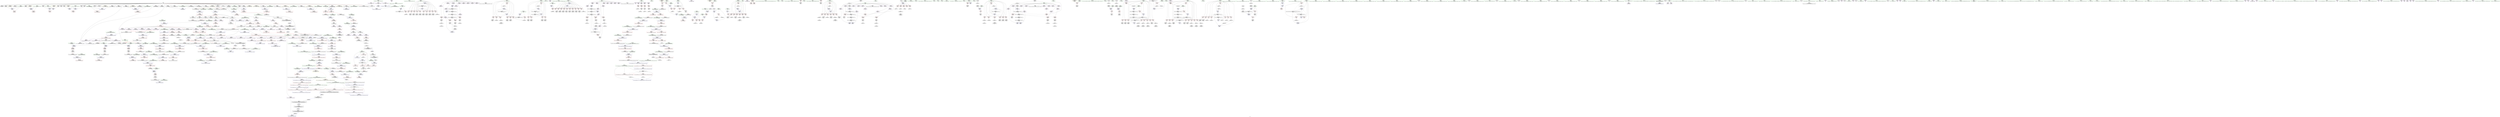 digraph "SVFG" {
	label="SVFG";

	Node0x559fbaa33d90 [shape=record,color=grey,label="{NodeID: 0\nNullPtr|{|<s39>70}}"];
	Node0x559fbaa33d90 -> Node0x559fbaa9fd00[style=solid];
	Node0x559fbaa33d90 -> Node0x559fbaa9fe00[style=solid];
	Node0x559fbaa33d90 -> Node0x559fbaa9fed0[style=solid];
	Node0x559fbaa33d90 -> Node0x559fbaa9ffa0[style=solid];
	Node0x559fbaa33d90 -> Node0x559fbaaa0070[style=solid];
	Node0x559fbaa33d90 -> Node0x559fbaaa0140[style=solid];
	Node0x559fbaa33d90 -> Node0x559fbaaa0210[style=solid];
	Node0x559fbaa33d90 -> Node0x559fbaaa02e0[style=solid];
	Node0x559fbaa33d90 -> Node0x559fbaaa03b0[style=solid];
	Node0x559fbaa33d90 -> Node0x559fbaaa0480[style=solid];
	Node0x559fbaa33d90 -> Node0x559fbaaa0550[style=solid];
	Node0x559fbaa33d90 -> Node0x559fbaaa0620[style=solid];
	Node0x559fbaa33d90 -> Node0x559fbaaa06f0[style=solid];
	Node0x559fbaa33d90 -> Node0x559fbaaa07c0[style=solid];
	Node0x559fbaa33d90 -> Node0x559fbaaa0890[style=solid];
	Node0x559fbaa33d90 -> Node0x559fbaaa0960[style=solid];
	Node0x559fbaa33d90 -> Node0x559fbaaa0a30[style=solid];
	Node0x559fbaa33d90 -> Node0x559fbaaa0b00[style=solid];
	Node0x559fbaa33d90 -> Node0x559fbaaa0bd0[style=solid];
	Node0x559fbaa33d90 -> Node0x559fbaaa0ca0[style=solid];
	Node0x559fbaa33d90 -> Node0x559fbaaa0d70[style=solid];
	Node0x559fbaa33d90 -> Node0x559fbaaa0e40[style=solid];
	Node0x559fbaa33d90 -> Node0x559fbaaa0f10[style=solid];
	Node0x559fbaa33d90 -> Node0x559fbaaa0fe0[style=solid];
	Node0x559fbaa33d90 -> Node0x559fbaaa10b0[style=solid];
	Node0x559fbaa33d90 -> Node0x559fbaaa1180[style=solid];
	Node0x559fbaa33d90 -> Node0x559fbaaa1250[style=solid];
	Node0x559fbaa33d90 -> Node0x559fbaaa1320[style=solid];
	Node0x559fbaa33d90 -> Node0x559fbaaa13f0[style=solid];
	Node0x559fbaa33d90 -> Node0x559fbaaa14c0[style=solid];
	Node0x559fbaa33d90 -> Node0x559fbaaa1590[style=solid];
	Node0x559fbaa33d90 -> Node0x559fbaaa1660[style=solid];
	Node0x559fbaa33d90 -> Node0x559fbaaa1730[style=solid];
	Node0x559fbaa33d90 -> Node0x559fbaaa8e50[style=solid];
	Node0x559fbaa33d90 -> Node0x559fbaaae160[style=solid];
	Node0x559fbaa33d90 -> Node0x559fbaaae230[style=solid];
	Node0x559fbaa33d90 -> Node0x559fbaaae300[style=solid];
	Node0x559fbaa33d90 -> Node0x559fbaadfed0[style=solid];
	Node0x559fbaa33d90 -> Node0x559fbaae4df0[style=solid];
	Node0x559fbaa33d90:s39 -> Node0x559fbab93530[style=solid,color=red];
	Node0x559fbaaa7800 [shape=record,color=red,label="{NodeID: 775\n1511\<--1481\n\<--__first.addr\n_ZSt10__fill_n_aIPimiEN9__gnu_cxx11__enable_ifIXsr11__is_scalarIT1_EE7__valueET_E6__typeES4_T0_RKS3_\n}"];
	Node0x559fbaaa7800 -> Node0x559fbaab3820[style=solid];
	Node0x559fbaa9e290 [shape=record,color=purple,label="{NodeID: 443\n166\<--18\n\<--.str.3\n_Z3rlfv\n}"];
	Node0x559fbaa91810 [shape=record,color=green,label="{NodeID: 111\n464\<--465\n__clang_call_terminate\<--__clang_call_terminate_field_insensitive\n}"];
	Node0x559fbaaad2c0 [shape=record,color=blue,label="{NodeID: 886\n585\<--1060\nj\<--inc264\nmain\n}"];
	Node0x559fbaaad2c0 -> Node0x559fbaabb060[style=dashed];
	Node0x559fbaaad2c0 -> Node0x559fbaabb130[style=dashed];
	Node0x559fbaaad2c0 -> Node0x559fbaabb200[style=dashed];
	Node0x559fbaaad2c0 -> Node0x559fbaabb2d0[style=dashed];
	Node0x559fbaaad2c0 -> Node0x559fbaabb3a0[style=dashed];
	Node0x559fbaaad2c0 -> Node0x559fbaabb470[style=dashed];
	Node0x559fbaaad2c0 -> Node0x559fbaabb540[style=dashed];
	Node0x559fbaaad2c0 -> Node0x559fbaabb610[style=dashed];
	Node0x559fbaaad2c0 -> Node0x559fbaabb6e0[style=dashed];
	Node0x559fbaaad2c0 -> Node0x559fbaabb7b0[style=dashed];
	Node0x559fbaaad2c0 -> Node0x559fbaaad2c0[style=dashed];
	Node0x559fbaaad2c0 -> Node0x559fbab25b80[style=dashed];
	Node0x559fbaab3d00 [shape=record,color=purple,label="{NodeID: 554\n424\<--422\nadd.ptr\<--\n_ZNSt6vectorIiSaIiEEixEm\n}"];
	Node0x559fbaab3d00 -> Node0x559fbaaa2d40[style=solid];
	Node0x559fbaae80f0 [shape=record,color=grey,label="{NodeID: 1329\n1005 = cmp(1004, 286, )\n}"];
	Node0x559fbaa96940 [shape=record,color=green,label="{NodeID: 222\n1566\<--1567\n__a.addr\<--__a.addr_field_insensitive\n_ZNSt16allocator_traitsISaIiEE10deallocateERS0_Pim\n}"];
	Node0x559fbaa96940 -> Node0x559fbaaa8290[style=solid];
	Node0x559fbaa96940 -> Node0x559fbaacff50[style=solid];
	Node0x559fbab92720 [shape=record,color=black,label="{NodeID: 1772\n1216 = PHI(1125, )\n0th arg _ZNSt12_Vector_baseIiSaIiEE12_Vector_implC2ERKS0_ }"];
	Node0x559fbab92720 -> Node0x559fbaaadfc0[style=solid];
	Node0x559fbaab9730 [shape=record,color=red,label="{NodeID: 665\n837\<--573\n\<--y100\nmain\n}"];
	Node0x559fbaab9730 -> Node0x559fbaaa4f60[style=solid];
	Node0x559fbaaa48e0 [shape=record,color=black,label="{NodeID: 333\n768\<--767\nidxprom76\<--\nmain\n}"];
	Node0x559fbaa71a90 [shape=record,color=green,label="{NodeID: 1\n7\<--1\n__dso_handle\<--dummyObj\nGlob }"];
	Node0x559fbaaa78d0 [shape=record,color=red,label="{NodeID: 776\n1515\<--1481\n\<--__first.addr\n_ZSt10__fill_n_aIPimiEN9__gnu_cxx11__enable_ifIXsr11__is_scalarIT1_EE7__valueET_E6__typeES4_T0_RKS3_\n}"];
	Node0x559fbaaa78d0 -> Node0x559fbaa9c960[style=solid];
	Node0x559fbaa9e360 [shape=record,color=purple,label="{NodeID: 444\n192\<--20\n\<--.str.4\n_Z2rsB5cxx11v\n}"];
	Node0x559fbaa91910 [shape=record,color=green,label="{NodeID: 112\n467\<--468\n_Z5printRKSt6vectorIiSaIiEE\<--_Z5printRKSt6vectorIiSaIiEE_field_insensitive\n}"];
	Node0x559fbaaad390 [shape=record,color=blue,label="{NodeID: 887\n581\<--1065\ni191\<--inc267\nmain\n}"];
	Node0x559fbaaad390 -> Node0x559fbaaba770[style=dashed];
	Node0x559fbaaad390 -> Node0x559fbaaba840[style=dashed];
	Node0x559fbaaad390 -> Node0x559fbaaba910[style=dashed];
	Node0x559fbaaad390 -> Node0x559fbaaba9e0[style=dashed];
	Node0x559fbaaad390 -> Node0x559fbaabaab0[style=dashed];
	Node0x559fbaaad390 -> Node0x559fbaabab80[style=dashed];
	Node0x559fbaaad390 -> Node0x559fbaabac50[style=dashed];
	Node0x559fbaaad390 -> Node0x559fbaabad20[style=dashed];
	Node0x559fbaaad390 -> Node0x559fbaabadf0[style=dashed];
	Node0x559fbaaad390 -> Node0x559fbaabaec0[style=dashed];
	Node0x559fbaaad390 -> Node0x559fbaaacde0[style=dashed];
	Node0x559fbaaad390 -> Node0x559fbaaad390[style=dashed];
	Node0x559fbaab3dd0 [shape=record,color=purple,label="{NodeID: 555\n538\<--536\nadd.ptr\<--\n_ZNKSt6vectorIiSaIiEEixEm\n}"];
	Node0x559fbaab3dd0 -> Node0x559fbaaa3560[style=solid];
	Node0x559fbaae8270 [shape=record,color=grey,label="{NodeID: 1330\n1019 = cmp(1018, 286, )\n}"];
	Node0x559fbaa96a10 [shape=record,color=green,label="{NodeID: 223\n1568\<--1569\n__p.addr\<--__p.addr_field_insensitive\n_ZNSt16allocator_traitsISaIiEE10deallocateERS0_Pim\n}"];
	Node0x559fbaa96a10 -> Node0x559fbaaa8360[style=solid];
	Node0x559fbaa96a10 -> Node0x559fbaad0020[style=solid];
	Node0x559fbab92830 [shape=record,color=black,label="{NodeID: 1773\n1217 = PHI(1126, )\n1st arg _ZNSt12_Vector_baseIiSaIiEE12_Vector_implC2ERKS0_ }"];
	Node0x559fbab92830 -> Node0x559fbaaae090[style=solid];
	Node0x559fbaab9800 [shape=record,color=red,label="{NodeID: 666\n846\<--573\n\<--y100\nmain\n}"];
	Node0x559fbaab9800 -> Node0x559fbaae77f0[style=solid];
	Node0x559fbaaa49b0 [shape=record,color=black,label="{NodeID: 334\n771\<--770\nconv78\<--\nmain\n}"];
	Node0x559fbaaa49b0 -> Node0x559fbaae89f0[style=solid];
	Node0x559fbaa74460 [shape=record,color=green,label="{NodeID: 2\n8\<--1\nstdin\<--dummyObj\nGlob }"];
	Node0x559fbaaa79a0 [shape=record,color=red,label="{NodeID: 777\n1497\<--1483\n\<--__n.addr\n_ZSt10__fill_n_aIPimiEN9__gnu_cxx11__enable_ifIXsr11__is_scalarIT1_EE7__valueET_E6__typeES4_T0_RKS3_\n}"];
	Node0x559fbaaa79a0 -> Node0x559fbaacf8d0[style=solid];
	Node0x559fbaa9e430 [shape=record,color=purple,label="{NodeID: 445\n492\<--22\n\<--.str.5\n_Z5printRKSt6vectorIiSaIiEE\n}"];
	Node0x559fbaa91a10 [shape=record,color=green,label="{NodeID: 113\n471\<--472\nv.addr\<--v.addr_field_insensitive\n_Z5printRKSt6vectorIiSaIiEE\n}"];
	Node0x559fbaa91a10 -> Node0x559fbaab6190[style=solid];
	Node0x559fbaa91a10 -> Node0x559fbaab6260[style=solid];
	Node0x559fbaa91a10 -> Node0x559fbaaaa6e0[style=solid];
	Node0x559fbaaad460 [shape=record,color=blue,label="{NodeID: 888\n547\<--1073\ntest\<--inc271\nmain\n}"];
	Node0x559fbaaad460 -> Node0x559fbaab6cf0[style=dashed];
	Node0x559fbaaad460 -> Node0x559fbaab6dc0[style=dashed];
	Node0x559fbaaad460 -> Node0x559fbaab6e90[style=dashed];
	Node0x559fbaaad460 -> Node0x559fbaaad460[style=dashed];
	Node0x559fbaab3ea0 [shape=record,color=purple,label="{NodeID: 556\n1264\<--1262\nadd.ptr\<--\n_ZNSt12_Vector_baseIiSaIiEE17_M_create_storageEm\n}"];
	Node0x559fbaab3ea0 -> Node0x559fbaaae710[style=solid];
	Node0x559fbaae83f0 [shape=record,color=grey,label="{NodeID: 1331\n813 = cmp(811, 812, )\n}"];
	Node0x559fbaa96ae0 [shape=record,color=green,label="{NodeID: 224\n1570\<--1571\n__n.addr\<--__n.addr_field_insensitive\n_ZNSt16allocator_traitsISaIiEE10deallocateERS0_Pim\n}"];
	Node0x559fbaa96ae0 -> Node0x559fbaaa8430[style=solid];
	Node0x559fbaa96ae0 -> Node0x559fbaad00f0[style=solid];
	Node0x559fbab92940 [shape=record,color=black,label="{NodeID: 1774\n1331 = PHI(1321, )\n0th arg _ZNSt16allocator_traitsISaIiEE8allocateERS0_m }"];
	Node0x559fbab92940 -> Node0x559fbaaaed90[style=solid];
	Node0x559fbaab98d0 [shape=record,color=red,label="{NodeID: 667\n852\<--573\n\<--y100\nmain\n}"];
	Node0x559fbaab98d0 -> Node0x559fbaae0d70[style=solid];
	Node0x559fbaaa4a80 [shape=record,color=black,label="{NodeID: 335\n781\<--780\nidxprom83\<--\nmain\n}"];
	Node0x559fbaa7a260 [shape=record,color=green,label="{NodeID: 3\n12\<--1\n.str\<--dummyObj\nGlob }"];
	Node0x559fbaaa7a70 [shape=record,color=red,label="{NodeID: 778\n1494\<--1485\n\<--__value.addr\n_ZSt10__fill_n_aIPimiEN9__gnu_cxx11__enable_ifIXsr11__is_scalarIT1_EE7__valueET_E6__typeES4_T0_RKS3_\n}"];
	Node0x559fbaaa7a70 -> Node0x559fbaaa7db0[style=solid];
	Node0x559fbaa9e500 [shape=record,color=purple,label="{NodeID: 446\n509\<--24\n\<--.str.6\n_Z5printRKSt6vectorIiSaIiEE\n}"];
	Node0x559fbaa96f80 [shape=record,color=green,label="{NodeID: 114\n473\<--474\ni\<--i_field_insensitive\n_Z5printRKSt6vectorIiSaIiEE\n}"];
	Node0x559fbaa96f80 -> Node0x559fbaab6330[style=solid];
	Node0x559fbaa96f80 -> Node0x559fbaab6400[style=solid];
	Node0x559fbaa96f80 -> Node0x559fbaab64d0[style=solid];
	Node0x559fbaa96f80 -> Node0x559fbaab65a0[style=solid];
	Node0x559fbaa96f80 -> Node0x559fbaaaa7b0[style=solid];
	Node0x559fbaa96f80 -> Node0x559fbaaaa950[style=solid];
	Node0x559fbaaad530 [shape=record,color=blue,label="{NodeID: 889\n1095\<--1094\nthis.addr\<--this\n_ZN9__gnu_cxx13new_allocatorIiEC2Ev\n}"];
	Node0x559fbaaad530 -> Node0x559fbaabcb30[style=dashed];
	Node0x559fbaab3f70 [shape=record,color=red,label="{NodeID: 557\n91\<--8\n\<--stdin\n_Z8seekEolnv\n}"];
	Node0x559fbaae8570 [shape=record,color=grey,label="{NodeID: 1332\n785 = cmp(784, 786, )\n}"];
	Node0x559fbaa96bb0 [shape=record,color=green,label="{NodeID: 225\n1580\<--1581\n_ZN9__gnu_cxx13new_allocatorIiE10deallocateEPim\<--_ZN9__gnu_cxx13new_allocatorIiE10deallocateEPim_field_insensitive\n}"];
	Node0x559fbab92a50 [shape=record,color=black,label="{NodeID: 1775\n1332 = PHI(1322, )\n1st arg _ZNSt16allocator_traitsISaIiEE8allocateERS0_m }"];
	Node0x559fbab92a50 -> Node0x559fbaaaee60[style=solid];
	Node0x559fbaab99a0 [shape=record,color=red,label="{NodeID: 668\n861\<--573\n\<--y100\nmain\n}"];
	Node0x559fbaab99a0 -> Node0x559fbaaa5510[style=solid];
	Node0x559fbaaa4b50 [shape=record,color=black,label="{NodeID: 336\n784\<--783\nconv85\<--\nmain\n}"];
	Node0x559fbaaa4b50 -> Node0x559fbaae8570[style=solid];
	Node0x559fbaa8e2b0 [shape=record,color=green,label="{NodeID: 4\n14\<--1\n.str.1\<--dummyObj\nGlob }"];
	Node0x559fbaaa7b40 [shape=record,color=red,label="{NodeID: 779\n1503\<--1487\n\<--__tmp\n_ZSt10__fill_n_aIPimiEN9__gnu_cxx11__enable_ifIXsr11__is_scalarIT1_EE7__valueET_E6__typeES4_T0_RKS3_\n}"];
	Node0x559fbaaa7b40 -> Node0x559fbaacf9a0[style=solid];
	Node0x559fbaa9e5d0 [shape=record,color=purple,label="{NodeID: 447\n685\<--26\narrayidx28\<--up\nmain\n}"];
	Node0x559fbaa97050 [shape=record,color=green,label="{NodeID: 115\n475\<--476\n_n\<--_n_field_insensitive\n_Z5printRKSt6vectorIiSaIiEE\n}"];
	Node0x559fbaa97050 -> Node0x559fbaab6670[style=solid];
	Node0x559fbaa97050 -> Node0x559fbaaaa880[style=solid];
	Node0x559fbaaad600 [shape=record,color=blue,label="{NodeID: 890\n1102\<--1101\nthis.addr\<--this\n_ZN9__gnu_cxx13new_allocatorIiED2Ev\n}"];
	Node0x559fbaaad600 -> Node0x559fbaabcc00[style=dashed];
	Node0x559fbaab4040 [shape=record,color=red,label="{NodeID: 558\n103\<--8\n\<--stdin\n_Z8seekEolnv\n}"];
	Node0x559fbaae86f0 [shape=record,color=grey,label="{NodeID: 1333\n823 = cmp(822, 286, )\n}"];
	Node0x559fbaa96cb0 [shape=record,color=green,label="{NodeID: 226\n1587\<--1588\nthis.addr\<--this.addr_field_insensitive\n_ZN9__gnu_cxx13new_allocatorIiE10deallocateEPim\n}"];
	Node0x559fbaa96cb0 -> Node0x559fbaaa8500[style=solid];
	Node0x559fbaa96cb0 -> Node0x559fbaad01c0[style=solid];
	Node0x559fbab92b60 [shape=record,color=black,label="{NodeID: 1776\n1625 = PHI(1618, )\n0th arg _ZSt8_DestroyIPiEvT_S1_ }"];
	Node0x559fbab92b60 -> Node0x559fbaad06a0[style=solid];
	Node0x559fbaab9a70 [shape=record,color=red,label="{NodeID: 669\n871\<--573\n\<--y100\nmain\n}"];
	Node0x559fbaab9a70 -> Node0x559fbaae2b70[style=solid];
	Node0x559fbaaa4c20 [shape=record,color=black,label="{NodeID: 337\n827\<--826\nidxprom108\<--sub107\nmain\n}"];
	Node0x559fbaa8ea00 [shape=record,color=green,label="{NodeID: 5\n16\<--1\n.str.2\<--dummyObj\nGlob }"];
	Node0x559fbaaa7c10 [shape=record,color=red,label="{NodeID: 780\n1500\<--1489\n\<--__niter\n_ZSt10__fill_n_aIPimiEN9__gnu_cxx11__enable_ifIXsr11__is_scalarIT1_EE7__valueET_E6__typeES4_T0_RKS3_\n}"];
	Node0x559fbaaa7c10 -> Node0x559fbaae7970[style=solid];
	Node0x559fbaabfbb0 [shape=record,color=yellow,style=double,label="{NodeID: 1555\n40V_1 = ENCHI(MR_40V_0)\npts\{245 \}\nFun[_Z3rviv]}"];
	Node0x559fbaabfbb0 -> Node0x559fbaab4c70[style=dashed];
	Node0x559fbaabfbb0 -> Node0x559fbaab4d40[style=dashed];
	Node0x559fbaa9e6a0 [shape=record,color=purple,label="{NodeID: 448\n689\<--26\narrayidx30\<--up\nmain\n}"];
	Node0x559fbaa9e6a0 -> Node0x559fbaaab7f0[style=solid];
	Node0x559fbaa97120 [shape=record,color=green,label="{NodeID: 116\n481\<--482\n_Z4SizeISt6vectorIiSaIiEEEiRKT_\<--_Z4SizeISt6vectorIiSaIiEEEiRKT__field_insensitive\n}"];
	Node0x559fbaaad6d0 [shape=record,color=blue,label="{NodeID: 891\n1111\<--1108\nthis.addr\<--this\n_ZNSt12_Vector_baseIiSaIiEEC2EmRKS0_\n}"];
	Node0x559fbaaad6d0 -> Node0x559fbaabccd0[style=dashed];
	Node0x559fbaab4110 [shape=record,color=red,label="{NodeID: 559\n590\<--8\n\<--stdin\nmain\n}"];
	Node0x559fbaab4110 -> Node0x559fbaaa3630[style=solid];
	Node0x559fbaae8870 [shape=record,color=grey,label="{NodeID: 1334\n820 = cmp(818, 819, )\n}"];
	Node0x559fbaa96d80 [shape=record,color=green,label="{NodeID: 227\n1589\<--1590\n__p.addr\<--__p.addr_field_insensitive\n_ZN9__gnu_cxx13new_allocatorIiE10deallocateEPim\n}"];
	Node0x559fbaa96d80 -> Node0x559fbaaa85d0[style=solid];
	Node0x559fbaa96d80 -> Node0x559fbaad0290[style=solid];
	Node0x559fbab92c70 [shape=record,color=black,label="{NodeID: 1777\n1626 = PHI(1619, )\n1st arg _ZSt8_DestroyIPiEvT_S1_ }"];
	Node0x559fbab92c70 -> Node0x559fbaad0770[style=solid];
	Node0x559fbaab9b40 [shape=record,color=red,label="{NodeID: 670\n819\<--575\n\<--_n101\nmain\n}"];
	Node0x559fbaab9b40 -> Node0x559fbaae8870[style=solid];
	Node0x559fbaaa4cf0 [shape=record,color=black,label="{NodeID: 338\n830\<--829\nidxprom110\<--\nmain\n}"];
	Node0x559fbaa8ea90 [shape=record,color=green,label="{NodeID: 6\n18\<--1\n.str.3\<--dummyObj\nGlob }"];
	Node0x559fbaaa7ce0 [shape=record,color=red,label="{NodeID: 781\n1507\<--1489\n\<--__niter\n_ZSt10__fill_n_aIPimiEN9__gnu_cxx11__enable_ifIXsr11__is_scalarIT1_EE7__valueET_E6__typeES4_T0_RKS3_\n}"];
	Node0x559fbaaa7ce0 -> Node0x559fbaae3a70[style=solid];
	Node0x559fbaa9e770 [shape=record,color=purple,label="{NodeID: 449\n726\<--26\narrayidx52\<--up\nmain\n}"];
	Node0x559fbaa97220 [shape=record,color=green,label="{NodeID: 117\n499\<--500\n_ZNKSt6vectorIiSaIiEEixEm\<--_ZNKSt6vectorIiSaIiEEixEm_field_insensitive\n}"];
	Node0x559fbaaad7a0 [shape=record,color=blue,label="{NodeID: 892\n1113\<--1109\n__n.addr\<--__n\n_ZNSt12_Vector_baseIiSaIiEEC2EmRKS0_\n}"];
	Node0x559fbaaad7a0 -> Node0x559fbaabcda0[style=dashed];
	Node0x559fbaab41e0 [shape=record,color=red,label="{NodeID: 560\n596\<--49\n\<--stdout\nmain\n}"];
	Node0x559fbaab41e0 -> Node0x559fbaaa3700[style=solid];
	Node0x559fbaae89f0 [shape=record,color=grey,label="{NodeID: 1335\n772 = cmp(771, 773, )\n}"];
	Node0x559fbaa96e50 [shape=record,color=green,label="{NodeID: 228\n1591\<--1592\n.addr\<--.addr_field_insensitive\n_ZN9__gnu_cxx13new_allocatorIiE10deallocateEPim\n}"];
	Node0x559fbaa96e50 -> Node0x559fbaad0360[style=solid];
	Node0x559fbab92db0 [shape=record,color=black,label="{NodeID: 1778\n1518 = PHI(1467, )\n0th arg _ZSt12__niter_baseIPiET_S1_ }"];
	Node0x559fbab92db0 -> Node0x559fbaacfc10[style=solid];
	Node0x559fbaab9c10 [shape=record,color=red,label="{NodeID: 671\n883\<--577\n\<--x143\nmain\n}"];
	Node0x559fbaab9c10 -> Node0x559fbaae50f0[style=solid];
	Node0x559fbaaa4dc0 [shape=record,color=black,label="{NodeID: 339\n833\<--832\nconv112\<--\nmain\n}"];
	Node0x559fbaaa4dc0 -> Node0x559fbaae1af0[style=solid];
	Node0x559fbaa8eb20 [shape=record,color=green,label="{NodeID: 7\n20\<--1\n.str.4\<--dummyObj\nGlob }"];
	Node0x559fbaaa7db0 [shape=record,color=red,label="{NodeID: 782\n1495\<--1494\n\<--\n_ZSt10__fill_n_aIPimiEN9__gnu_cxx11__enable_ifIXsr11__is_scalarIT1_EE7__valueET_E6__typeES4_T0_RKS3_\n}"];
	Node0x559fbaaa7db0 -> Node0x559fbaacf800[style=solid];
	Node0x559fbaa9e840 [shape=record,color=purple,label="{NodeID: 450\n730\<--26\narrayidx55\<--up\nmain\n}"];
	Node0x559fbaa9e840 -> Node0x559fbaaabb30[style=solid];
	Node0x559fbaa97320 [shape=record,color=green,label="{NodeID: 118\n514\<--515\nc.addr\<--c.addr_field_insensitive\n_Z4SizeISt6vectorIiSaIiEEEiRKT_\n}"];
	Node0x559fbaa97320 -> Node0x559fbaab6810[style=solid];
	Node0x559fbaa97320 -> Node0x559fbaaaaa20[style=solid];
	Node0x559fbaaad870 [shape=record,color=blue,label="{NodeID: 893\n1115\<--1110\n__a.addr\<--__a\n_ZNSt12_Vector_baseIiSaIiEEC2EmRKS0_\n}"];
	Node0x559fbaaad870 -> Node0x559fbaabce70[style=dashed];
	Node0x559fbaab42b0 [shape=record,color=red,label="{NodeID: 561\n96\<--88\n\<--ch\n_Z8seekEolnv\n}"];
	Node0x559fbaab42b0 -> Node0x559fbaae6ef0[style=solid];
	Node0x559fbaae8b70 [shape=record,color=grey,label="{NodeID: 1336\n1317 = cmp(1316, 1318, )\n}"];
	Node0x559fbaa9f2c0 [shape=record,color=green,label="{NodeID: 229\n1600\<--1601\n_ZdlPv\<--_ZdlPv_field_insensitive\n}"];
	Node0x559fbab92ef0 [shape=record,color=black,label="{NodeID: 1779\n1390 = PHI(1162, )\n0th arg _ZSt27__uninitialized_default_n_aIPimiET_S1_T0_RSaIT1_E }"];
	Node0x559fbab92ef0 -> Node0x559fbaaceb00[style=solid];
	Node0x559fbaab9ce0 [shape=record,color=red,label="{NodeID: 672\n891\<--577\n\<--x143\nmain\n}"];
	Node0x559fbaab9ce0 -> Node0x559fbaae1670[style=solid];
	Node0x559fbaaa4e90 [shape=record,color=black,label="{NodeID: 340\n835\<--834\nidxprom113\<--\nmain\n}"];
	Node0x559fbaa8ebb0 [shape=record,color=green,label="{NodeID: 8\n22\<--1\n.str.5\<--dummyObj\nGlob }"];
	Node0x559fbaaa7e80 [shape=record,color=red,label="{NodeID: 783\n1522\<--1519\n\<--__it.addr\n_ZSt12__niter_baseIPiET_S1_\n}"];
	Node0x559fbaaa7e80 -> Node0x559fbaa9ca30[style=solid];
	Node0x559fbaabfe80 [shape=record,color=yellow,style=double,label="{NodeID: 1558\n46V_1 = ENCHI(MR_46V_0)\npts\{253 \}\nFun[_Z3rviv]}"];
	Node0x559fbaabfe80 -> Node0x559fbaaa9840[style=dashed];
	Node0x559fbaabfe80 -> Node0x559fbaaa99e0[style=dashed];
	Node0x559fbaa9e910 [shape=record,color=purple,label="{NodeID: 451\n922\<--26\narrayidx172\<--up\nmain\n}"];
	Node0x559fbaa973f0 [shape=record,color=green,label="{NodeID: 119\n519\<--520\n_ZNKSt6vectorIiSaIiEE4sizeEv\<--_ZNKSt6vectorIiSaIiEE4sizeEv_field_insensitive\n}"];
	Node0x559fbaaad940 [shape=record,color=blue,label="{NodeID: 894\n1117\<--1136\nexn.slot\<--\n_ZNSt12_Vector_baseIiSaIiEEC2EmRKS0_\n}"];
	Node0x559fbaaad940 -> Node0x559fbaabcf40[style=dashed];
	Node0x559fbaab4380 [shape=record,color=red,label="{NodeID: 562\n102\<--88\n\<--ch\n_Z8seekEolnv\n}"];
	Node0x559fbaae8cf0 [shape=record,color=grey,label="{NodeID: 1337\n631 = cmp(628, 286, )\n}"];
	Node0x559fbaa9f380 [shape=record,color=green,label="{NodeID: 230\n1609\<--1610\n__first.addr\<--__first.addr_field_insensitive\n_ZSt8_DestroyIPiiEvT_S1_RSaIT0_E\n}"];
	Node0x559fbaa9f380 -> Node0x559fbaaa86a0[style=solid];
	Node0x559fbaa9f380 -> Node0x559fbaad0430[style=solid];
	Node0x559fbab93030 [shape=record,color=black,label="{NodeID: 1780\n1391 = PHI(1163, )\n1st arg _ZSt27__uninitialized_default_n_aIPimiET_S1_T0_RSaIT1_E }"];
	Node0x559fbab93030 -> Node0x559fbaacebd0[style=solid];
	Node0x559fbaab9db0 [shape=record,color=red,label="{NodeID: 673\n895\<--577\n\<--x143\nmain\n}"];
	Node0x559fbaab9db0 -> Node0x559fbaae17f0[style=solid];
	Node0x559fbaaa4f60 [shape=record,color=black,label="{NodeID: 341\n838\<--837\nidxprom115\<--\nmain\n}"];
	Node0x559fbaa8ec40 [shape=record,color=green,label="{NodeID: 9\n24\<--1\n.str.6\<--dummyObj\nGlob }"];
	Node0x559fbaaa7f50 [shape=record,color=red,label="{NodeID: 784\n1537\<--1528\nthis1\<--this.addr\n_ZNSt12_Vector_baseIiSaIiEE13_M_deallocateEPim\n}"];
	Node0x559fbaaa7f50 -> Node0x559fbaab38f0[style=solid];
	Node0x559fbaabff60 [shape=record,color=yellow,style=double,label="{NodeID: 1559\n48V_1 = ENCHI(MR_48V_0)\npts\{255 \}\nFun[_Z3rviv]}"];
	Node0x559fbaabff60 -> Node0x559fbaaa9910[style=dashed];
	Node0x559fbaabff60 -> Node0x559fbaaa9ab0[style=dashed];
	Node0x559fbaa9e9e0 [shape=record,color=purple,label="{NodeID: 452\n926\<--26\narrayidx175\<--up\nmain\n}"];
	Node0x559fbaa9e9e0 -> Node0x559fbaabc310[style=solid];
	Node0x559fbaa974f0 [shape=record,color=green,label="{NodeID: 120\n526\<--527\nthis.addr\<--this.addr_field_insensitive\n_ZNKSt6vectorIiSaIiEEixEm\n}"];
	Node0x559fbaa974f0 -> Node0x559fbaab68e0[style=solid];
	Node0x559fbaa974f0 -> Node0x559fbaaaaaf0[style=solid];
	Node0x559fbaaada10 [shape=record,color=blue,label="{NodeID: 895\n1119\<--1138\nehselector.slot\<--\n_ZNSt12_Vector_baseIiSaIiEEC2EmRKS0_\n}"];
	Node0x559fbaaada10 -> Node0x559fbaabd010[style=dashed];
	Node0x559fbaab4450 [shape=record,color=red,label="{NodeID: 563\n107\<--88\n\<--ch\n_Z8seekEolnv\n}"];
	Node0x559fbaab4450 -> Node0x559fbaae7370[style=solid];
	Node0x559fbaae8e70 [shape=record,color=grey,label="{NodeID: 1338\n608 = cmp(606, 607, )\n}"];
	Node0x559fbaa9f450 [shape=record,color=green,label="{NodeID: 231\n1611\<--1612\n__last.addr\<--__last.addr_field_insensitive\n_ZSt8_DestroyIPiiEvT_S1_RSaIT0_E\n}"];
	Node0x559fbaa9f450 -> Node0x559fbaaa8770[style=solid];
	Node0x559fbaa9f450 -> Node0x559fbaad0500[style=solid];
	Node0x559fbab93170 [shape=record,color=black,label="{NodeID: 1781\n1392 = PHI(1165, )\n2nd arg _ZSt27__uninitialized_default_n_aIPimiET_S1_T0_RSaIT1_E }"];
	Node0x559fbab93170 -> Node0x559fbaaceca0[style=solid];
	Node0x559fbaab9e80 [shape=record,color=red,label="{NodeID: 674\n904\<--577\n\<--x143\nmain\n}"];
	Node0x559fbaab9e80 -> Node0x559fbaaa59f0[style=solid];
	Node0x559fbaaa5030 [shape=record,color=black,label="{NodeID: 342\n841\<--840\nconv117\<--\nmain\n}"];
	Node0x559fbaaa5030 -> Node0x559fbaae1af0[style=solid];
	Node0x559fbaa8ed00 [shape=record,color=green,label="{NodeID: 10\n41\<--1\n.str.7\<--dummyObj\nGlob }"];
	Node0x559fbaaa8020 [shape=record,color=red,label="{NodeID: 785\n1538\<--1530\n\<--__p.addr\n_ZNSt12_Vector_baseIiSaIiEE13_M_deallocateEPim\n}"];
	Node0x559fbaaa8020 -> Node0x559fbaae4df0[style=solid];
	Node0x559fbaa9eab0 [shape=record,color=purple,label="{NodeID: 453\n931\<--26\narrayidx178\<--up\nmain\n}"];
	Node0x559fbaa975c0 [shape=record,color=green,label="{NodeID: 121\n528\<--529\n__n.addr\<--__n.addr_field_insensitive\n_ZNKSt6vectorIiSaIiEEixEm\n}"];
	Node0x559fbaa975c0 -> Node0x559fbaab69b0[style=solid];
	Node0x559fbaa975c0 -> Node0x559fbaaaabc0[style=solid];
	Node0x559fbaaadae0 [shape=record,color=blue,label="{NodeID: 896\n1152\<--1150\nthis.addr\<--this\n_ZNSt6vectorIiSaIiEE21_M_default_initializeEm\n}"];
	Node0x559fbaaadae0 -> Node0x559fbaabd0e0[style=dashed];
	Node0x559fbaab4520 [shape=record,color=red,label="{NodeID: 564\n111\<--88\n\<--ch\n_Z8seekEolnv\n}"];
	Node0x559fbaab4520 -> Node0x559fbaae7070[style=solid];
	Node0x559fbaa9f520 [shape=record,color=green,label="{NodeID: 232\n1613\<--1614\n.addr\<--.addr_field_insensitive\n_ZSt8_DestroyIPiiEvT_S1_RSaIT0_E\n}"];
	Node0x559fbaa9f520 -> Node0x559fbaad05d0[style=solid];
	Node0x559fbab932b0 [shape=record,color=black,label="{NodeID: 1782\n1347 = PHI(1340, )\n0th arg _ZN9__gnu_cxx13new_allocatorIiE8allocateEmPKv }"];
	Node0x559fbab932b0 -> Node0x559fbaaaef30[style=solid];
	Node0x559fbaab9f50 [shape=record,color=red,label="{NodeID: 675\n920\<--577\n\<--x143\nmain\n}"];
	Node0x559fbaab9f50 -> Node0x559fbaaa5d30[style=solid];
	Node0x559fbaaa5100 [shape=record,color=black,label="{NodeID: 343\n843\<--842\nconv119\<--add118\nmain\n}"];
	Node0x559fbaaa5100 -> Node0x559fbaaac5c0[style=solid];
	Node0x559fbaa8ee00 [shape=record,color=green,label="{NodeID: 11\n43\<--1\n.str.8\<--dummyObj\nGlob }"];
	Node0x559fbaaa80f0 [shape=record,color=red,label="{NodeID: 786\n1543\<--1530\n\<--__p.addr\n_ZNSt12_Vector_baseIiSaIiEE13_M_deallocateEPim\n|{<s0>79}}"];
	Node0x559fbaaa80f0:s0 -> Node0x559fbab94120[style=solid,color=red];
	Node0x559fbaa9eb80 [shape=record,color=purple,label="{NodeID: 454\n934\<--26\narrayidx180\<--up\nmain\n}"];
	Node0x559fbaa9eb80 -> Node0x559fbaabc3e0[style=solid];
	Node0x559fbaa9eb80 -> Node0x559fbaaacb70[style=solid];
	Node0x559fbaa97690 [shape=record,color=green,label="{NodeID: 122\n540\<--541\nmain\<--main_field_insensitive\n}"];
	Node0x559fbaaadbb0 [shape=record,color=blue,label="{NodeID: 897\n1154\<--1151\n__n.addr\<--__n\n_ZNSt6vectorIiSaIiEE21_M_default_initializeEm\n}"];
	Node0x559fbaaadbb0 -> Node0x559fbaabd1b0[style=dashed];
	Node0x559fbaab45f0 [shape=record,color=red,label="{NodeID: 565\n115\<--88\n\<--ch\n_Z8seekEolnv\n}"];
	Node0x559fbaab45f0 -> Node0x559fbaae7f70[style=solid];
	Node0x559fbaa9f5f0 [shape=record,color=green,label="{NodeID: 233\n1621\<--1622\n_ZSt8_DestroyIPiEvT_S1_\<--_ZSt8_DestroyIPiEvT_S1__field_insensitive\n}"];
	Node0x559fbab933f0 [shape=record,color=black,label="{NodeID: 1783\n1348 = PHI(1341, )\n1st arg _ZN9__gnu_cxx13new_allocatorIiE8allocateEmPKv }"];
	Node0x559fbab933f0 -> Node0x559fbaaaf000[style=solid];
	Node0x559fbaaba020 [shape=record,color=red,label="{NodeID: 676\n929\<--577\n\<--x143\nmain\n}"];
	Node0x559fbaaba020 -> Node0x559fbaaa5fa0[style=solid];
	Node0x559fbaaa51d0 [shape=record,color=black,label="{NodeID: 344\n850\<--849\nidxprom123\<--\nmain\n}"];
	Node0x559fbaa8ef00 [shape=record,color=green,label="{NodeID: 12\n45\<--1\n.str.9\<--dummyObj\nGlob }"];
	Node0x559fbaaa81c0 [shape=record,color=red,label="{NodeID: 787\n1544\<--1532\n\<--__n.addr\n_ZNSt12_Vector_baseIiSaIiEE13_M_deallocateEPim\n|{<s0>79}}"];
	Node0x559fbaaa81c0:s0 -> Node0x559fbab94230[style=solid,color=red];
	Node0x559fbaa9ec50 [shape=record,color=purple,label="{NodeID: 455\n1013\<--26\narrayidx231\<--up\nmain\n}"];
	Node0x559fbaa97790 [shape=record,color=green,label="{NodeID: 123\n543\<--544\nretval\<--retval_field_insensitive\nmain\n}"];
	Node0x559fbaa97790 -> Node0x559fbaab6b50[style=solid];
	Node0x559fbaa97790 -> Node0x559fbaaaac90[style=solid];
	Node0x559fbaaadc80 [shape=record,color=blue,label="{NodeID: 898\n1171\<--1166\n_M_finish\<--call2\n_ZNSt6vectorIiSaIiEE21_M_default_initializeEm\n}"];
	Node0x559fbaab46c0 [shape=record,color=red,label="{NodeID: 566\n151\<--130\n\<--x\n_Z2rdv\n}"];
	Node0x559fbaab46c0 -> Node0x559fbaaa1f70[style=solid];
	Node0x559fbaa9f6f0 [shape=record,color=green,label="{NodeID: 234\n1627\<--1628\n__first.addr\<--__first.addr_field_insensitive\n_ZSt8_DestroyIPiEvT_S1_\n}"];
	Node0x559fbaa9f6f0 -> Node0x559fbaaa8840[style=solid];
	Node0x559fbaa9f6f0 -> Node0x559fbaad06a0[style=solid];
	Node0x559fbab93530 [shape=record,color=black,label="{NodeID: 1784\n1349 = PHI(3, )\n2nd arg _ZN9__gnu_cxx13new_allocatorIiE8allocateEmPKv }"];
	Node0x559fbab93530 -> Node0x559fbaaaf0d0[style=solid];
	Node0x559fbaaba0f0 [shape=record,color=red,label="{NodeID: 677\n947\<--577\n\<--x143\nmain\n}"];
	Node0x559fbaaba0f0 -> Node0x559fbaae23f0[style=solid];
	Node0x559fbaaa52a0 [shape=record,color=black,label="{NodeID: 345\n854\<--853\nidxprom126\<--sub125\nmain\n}"];
	Node0x559fbaa8f000 [shape=record,color=green,label="{NodeID: 13\n47\<--1\n.str.10\<--dummyObj\nGlob }"];
	Node0x559fbaaa8290 [shape=record,color=red,label="{NodeID: 788\n1575\<--1566\n\<--__a.addr\n_ZNSt16allocator_traitsISaIiEE10deallocateERS0_Pim\n}"];
	Node0x559fbaaa8290 -> Node0x559fbaa9cbd0[style=solid];
	Node0x559fbaa9ed20 [shape=record,color=purple,label="{NodeID: 456\n1016\<--26\narrayidx233\<--up\nmain\n}"];
	Node0x559fbaa9ed20 -> Node0x559fbaabc7f0[style=solid];
	Node0x559fbaa97860 [shape=record,color=green,label="{NodeID: 124\n545\<--546\nnumTests\<--numTests_field_insensitive\nmain\n}"];
	Node0x559fbaa97860 -> Node0x559fbaab6c20[style=solid];
	Node0x559fbaa97860 -> Node0x559fbaaaad60[style=solid];
	Node0x559fbaaadd50 [shape=record,color=blue,label="{NodeID: 899\n1176\<--1175\nthis.addr\<--this\n_ZNSt12_Vector_baseIiSaIiEED2Ev\n}"];
	Node0x559fbaaadd50 -> Node0x559fbaabd350[style=dashed];
	Node0x559fbaab4790 [shape=record,color=red,label="{NodeID: 567\n142\<--132\n\<--f\n_Z2rdv\n}"];
	Node0x559fbaab4790 -> Node0x559fbaaa1ea0[style=solid];
	Node0x559fbaa9f7c0 [shape=record,color=green,label="{NodeID: 235\n1629\<--1630\n__last.addr\<--__last.addr_field_insensitive\n_ZSt8_DestroyIPiEvT_S1_\n}"];
	Node0x559fbaa9f7c0 -> Node0x559fbaaa8910[style=solid];
	Node0x559fbaa9f7c0 -> Node0x559fbaad0770[style=solid];
	Node0x559fbab93670 [shape=record,color=black,label="{NodeID: 1785\n1270 = PHI(1125, 1201, 1209, )\n0th arg _ZNSt12_Vector_baseIiSaIiEE12_Vector_implD2Ev }"];
	Node0x559fbab93670 -> Node0x559fbaaae7e0[style=solid];
	Node0x559fbaaba1c0 [shape=record,color=red,label="{NodeID: 678\n888\<--579\n\<--y147\nmain\n}"];
	Node0x559fbaaba1c0 -> Node0x559fbaae62f0[style=solid];
	Node0x559fbaaa5370 [shape=record,color=black,label="{NodeID: 346\n857\<--856\nconv128\<--\nmain\n}"];
	Node0x559fbaaa5370 -> Node0x559fbaae0ef0[style=solid];
	Node0x559fbaa8f100 [shape=record,color=green,label="{NodeID: 14\n49\<--1\nstdout\<--dummyObj\nGlob }"];
	Node0x559fbaaa8360 [shape=record,color=red,label="{NodeID: 789\n1577\<--1568\n\<--__p.addr\n_ZNSt16allocator_traitsISaIiEE10deallocateERS0_Pim\n|{<s0>82}}"];
	Node0x559fbaaa8360:s0 -> Node0x559fbab90fc0[style=solid,color=red];
	Node0x559fbaa9edf0 [shape=record,color=purple,label="{NodeID: 457\n1023\<--26\narrayidx238\<--up\nmain\n}"];
	Node0x559fbaa97930 [shape=record,color=green,label="{NodeID: 125\n547\<--548\ntest\<--test_field_insensitive\nmain\n}"];
	Node0x559fbaa97930 -> Node0x559fbaab6cf0[style=solid];
	Node0x559fbaa97930 -> Node0x559fbaab6dc0[style=solid];
	Node0x559fbaa97930 -> Node0x559fbaab6e90[style=solid];
	Node0x559fbaa97930 -> Node0x559fbaaaae30[style=solid];
	Node0x559fbaa97930 -> Node0x559fbaaad460[style=solid];
	Node0x559fbaaade20 [shape=record,color=blue,label="{NodeID: 900\n1178\<--1205\nexn.slot\<--\n_ZNSt12_Vector_baseIiSaIiEED2Ev\n}"];
	Node0x559fbaaade20 -> Node0x559fbaabd420[style=dashed];
	Node0x559fbaab4860 [shape=record,color=red,label="{NodeID: 568\n178\<--162\n\<--x\n_Z3rlfv\n}"];
	Node0x559fbaab4860 -> Node0x559fbaaa21e0[style=solid];
	Node0x559fbaa9f890 [shape=record,color=green,label="{NodeID: 236\n1636\<--1637\n_ZNSt12_Destroy_auxILb1EE9__destroyIPiEEvT_S3_\<--_ZNSt12_Destroy_auxILb1EE9__destroyIPiEEvT_S3__field_insensitive\n}"];
	Node0x559fbab93950 [shape=record,color=black,label="{NodeID: 1786\n1094 = PHI(349, )\n0th arg _ZN9__gnu_cxx13new_allocatorIiEC2Ev }"];
	Node0x559fbab93950 -> Node0x559fbaaad530[style=solid];
	Node0x559fbaaba290 [shape=record,color=red,label="{NodeID: 679\n899\<--579\n\<--y147\nmain\n}"];
	Node0x559fbaaba290 -> Node0x559fbaaa5850[style=solid];
	Node0x559fbaaa5440 [shape=record,color=black,label="{NodeID: 347\n859\<--858\nidxprom129\<--\nmain\n}"];
	Node0x559fbaa8f200 [shape=record,color=green,label="{NodeID: 15\n50\<--1\n.str.11\<--dummyObj\nGlob }"];
	Node0x559fbaaa8430 [shape=record,color=red,label="{NodeID: 790\n1578\<--1570\n\<--__n.addr\n_ZNSt16allocator_traitsISaIiEE10deallocateERS0_Pim\n|{<s0>82}}"];
	Node0x559fbaaa8430:s0 -> Node0x559fbab91090[style=solid,color=red];
	Node0x559fbaa9eec0 [shape=record,color=purple,label="{NodeID: 458\n1026\<--26\narrayidx240\<--up\nmain\n}"];
	Node0x559fbaa9eec0 -> Node0x559fbaabc8c0[style=solid];
	Node0x559fbaa97a00 [shape=record,color=green,label="{NodeID: 126\n549\<--550\n_b\<--_b_field_insensitive\nmain\n}"];
	Node0x559fbaa97a00 -> Node0x559fbaab6f60[style=solid];
	Node0x559fbaa97a00 -> Node0x559fbaaaaf00[style=solid];
	Node0x559fbaaadef0 [shape=record,color=blue,label="{NodeID: 901\n1180\<--1207\nehselector.slot\<--\n_ZNSt12_Vector_baseIiSaIiEED2Ev\n}"];
	Node0x559fbaab4930 [shape=record,color=red,label="{NodeID: 569\n171\<--164\n\<--f\n_Z3rlfv\n}"];
	Node0x559fbaab4930 -> Node0x559fbaaa2110[style=solid];
	Node0x559fbaa9f990 [shape=record,color=green,label="{NodeID: 237\n1642\<--1643\n.addr\<--.addr_field_insensitive\n_ZNSt12_Destroy_auxILb1EE9__destroyIPiEEvT_S3_\n}"];
	Node0x559fbaa9f990 -> Node0x559fbaad0840[style=solid];
	Node0x559fbab93a60 [shape=record,color=black,label="{NodeID: 1787\n1525 = PHI(1183, )\n0th arg _ZNSt12_Vector_baseIiSaIiEE13_M_deallocateEPim }"];
	Node0x559fbab93a60 -> Node0x559fbaacfce0[style=solid];
	Node0x559fbaaba360 [shape=record,color=red,label="{NodeID: 680\n907\<--579\n\<--y147\nmain\n}"];
	Node0x559fbaaba360 -> Node0x559fbaaa5ac0[style=solid];
	Node0x559fbaaa5510 [shape=record,color=black,label="{NodeID: 348\n862\<--861\nidxprom131\<--\nmain\n}"];
	Node0x559fbaa8f300 [shape=record,color=green,label="{NodeID: 16\n52\<--1\n.str.12\<--dummyObj\nGlob }"];
	Node0x559fbaaa8500 [shape=record,color=red,label="{NodeID: 791\n1596\<--1587\nthis1\<--this.addr\n_ZN9__gnu_cxx13new_allocatorIiE10deallocateEPim\n}"];
	Node0x559fbaac05e0 [shape=record,color=yellow,style=double,label="{NodeID: 1566\n26V_1 = ENCHI(MR_26V_0)\npts\{131 \}\nFun[_Z2rdv]}"];
	Node0x559fbaac05e0 -> Node0x559fbaab46c0[style=dashed];
	Node0x559fbaa9ef90 [shape=record,color=purple,label="{NodeID: 459\n705\<--29\narrayidx39\<--RIGHT\nmain\n}"];
	Node0x559fbaa97ad0 [shape=record,color=green,label="{NodeID: 127\n551\<--552\nn\<--n_field_insensitive\nmain\n}"];
	Node0x559fbaa97ad0 -> Node0x559fbaab7030[style=solid];
	Node0x559fbaa97ad0 -> Node0x559fbaaaafd0[style=solid];
	Node0x559fbaa97ad0 -> Node0x559fbaaab310[style=solid];
	Node0x559fbaaadfc0 [shape=record,color=blue,label="{NodeID: 902\n1218\<--1216\nthis.addr\<--this\n_ZNSt12_Vector_baseIiSaIiEE12_Vector_implC2ERKS0_\n}"];
	Node0x559fbaaadfc0 -> Node0x559fbaabd760[style=dashed];
	Node0x559fbaab4a00 [shape=record,color=red,label="{NodeID: 570\n198\<--184\n\<--f\n_Z2rsB5cxx11v\n}"];
	Node0x559fbaab4a00 -> Node0x559fbaaa2380[style=solid];
	Node0x559fbaa9fa60 [shape=record,color=green,label="{NodeID: 238\n1644\<--1645\n.addr1\<--.addr1_field_insensitive\n_ZNSt12_Destroy_auxILb1EE9__destroyIPiEEvT_S3_\n}"];
	Node0x559fbaa9fa60 -> Node0x559fbaad0910[style=solid];
	Node0x559fbab93b70 [shape=record,color=black,label="{NodeID: 1788\n1526 = PHI(1186, )\n1st arg _ZNSt12_Vector_baseIiSaIiEE13_M_deallocateEPim }"];
	Node0x559fbab93b70 -> Node0x559fbaacfdb0[style=solid];
	Node0x559fbaaba430 [shape=record,color=red,label="{NodeID: 681\n916\<--579\n\<--y147\nmain\n}"];
	Node0x559fbaaba430 -> Node0x559fbaae20f0[style=solid];
	Node0x559fbaaa55e0 [shape=record,color=black,label="{NodeID: 349\n865\<--864\nconv133\<--\nmain\n}"];
	Node0x559fbaaa55e0 -> Node0x559fbaae0ef0[style=solid];
	Node0x559fbaa8f400 [shape=record,color=green,label="{NodeID: 17\n54\<--1\n_ZL2dx\<--dummyObj\nGlob }"];
	Node0x559fbaaa85d0 [shape=record,color=red,label="{NodeID: 792\n1597\<--1589\n\<--__p.addr\n_ZN9__gnu_cxx13new_allocatorIiE10deallocateEPim\n}"];
	Node0x559fbaaa85d0 -> Node0x559fbaa9cca0[style=solid];
	Node0x559fbaa9f060 [shape=record,color=purple,label="{NodeID: 460\n708\<--29\narrayidx41\<--RIGHT\nmain\n}"];
	Node0x559fbaa9f060 -> Node0x559fbaaab990[style=solid];
	Node0x559fbaa97ba0 [shape=record,color=green,label="{NodeID: 128\n553\<--554\nx\<--x_field_insensitive\nmain\n}"];
	Node0x559fbaa97ba0 -> Node0x559fbaab7100[style=solid];
	Node0x559fbaa97ba0 -> Node0x559fbaab71d0[style=solid];
	Node0x559fbaa97ba0 -> Node0x559fbaab72a0[style=solid];
	Node0x559fbaa97ba0 -> Node0x559fbaab7370[style=solid];
	Node0x559fbaa97ba0 -> Node0x559fbaab7440[style=solid];
	Node0x559fbaa97ba0 -> Node0x559fbaab7510[style=solid];
	Node0x559fbaa97ba0 -> Node0x559fbaab75e0[style=solid];
	Node0x559fbaa97ba0 -> Node0x559fbaab76b0[style=solid];
	Node0x559fbaa97ba0 -> Node0x559fbaab7780[style=solid];
	Node0x559fbaa97ba0 -> Node0x559fbaaab0a0[style=solid];
	Node0x559fbaa97ba0 -> Node0x559fbaaabda0[style=solid];
	Node0x559fbaaae090 [shape=record,color=blue,label="{NodeID: 903\n1220\<--1217\n__a.addr\<--__a\n_ZNSt12_Vector_baseIiSaIiEE12_Vector_implC2ERKS0_\n}"];
	Node0x559fbaaae090 -> Node0x559fbaabd830[style=dashed];
	Node0x559fbaab4ad0 [shape=record,color=red,label="{NodeID: 571\n223\<--188\nexn\<--exn.slot\n_Z2rsB5cxx11v\n}"];
	Node0x559fbab16060 [shape=record,color=black,label="{NodeID: 1346\nMR_117V_2 = PHI(MR_117V_3, MR_117V_1, )\npts\{560 \}\n}"];
	Node0x559fbab16060 -> Node0x559fbaab8620[style=dashed];
	Node0x559fbab16060 -> Node0x559fbaaab3e0[style=dashed];
	Node0x559fbab16060 -> Node0x559fbab16060[style=dashed];
	Node0x559fbaa9fb30 [shape=record,color=green,label="{NodeID: 239\n1651\<--1652\nthis.addr\<--this.addr_field_insensitive\n_ZNKSt6vectorIiSaIiEE4sizeEv\n}"];
	Node0x559fbaa9fb30 -> Node0x559fbaaa89e0[style=solid];
	Node0x559fbaa9fb30 -> Node0x559fbaad09e0[style=solid];
	Node0x559fbab93c80 [shape=record,color=black,label="{NodeID: 1789\n1527 = PHI(1196, )\n2nd arg _ZNSt12_Vector_baseIiSaIiEE13_M_deallocateEPim }"];
	Node0x559fbab93c80 -> Node0x559fbaacfe80[style=solid];
	Node0x559fbaaba500 [shape=record,color=red,label="{NodeID: 682\n923\<--579\n\<--y147\nmain\n}"];
	Node0x559fbaaba500 -> Node0x559fbaae2cf0[style=solid];
	Node0x559fbaaa56b0 [shape=record,color=black,label="{NodeID: 350\n867\<--866\nconv135\<--add134\nmain\n}"];
	Node0x559fbaaa56b0 -> Node0x559fbaaac690[style=solid];
	Node0x559fbaa8f500 [shape=record,color=green,label="{NodeID: 18\n55\<--1\n_ZL2dy\<--dummyObj\nGlob }"];
	Node0x559fbaaa86a0 [shape=record,color=red,label="{NodeID: 793\n1618\<--1609\n\<--__first.addr\n_ZSt8_DestroyIPiiEvT_S1_RSaIT0_E\n|{<s0>84}}"];
	Node0x559fbaaa86a0:s0 -> Node0x559fbab92b60[style=solid,color=red];
	Node0x559fbaa9f130 [shape=record,color=purple,label="{NodeID: 461\n748\<--29\narrayidx66\<--RIGHT\nmain\n}"];
	Node0x559fbaa97c70 [shape=record,color=green,label="{NodeID: 129\n555\<--556\ny\<--y_field_insensitive\nmain\n}"];
	Node0x559fbaa97c70 -> Node0x559fbaab7850[style=solid];
	Node0x559fbaa97c70 -> Node0x559fbaab7920[style=solid];
	Node0x559fbaa97c70 -> Node0x559fbaab79f0[style=solid];
	Node0x559fbaa97c70 -> Node0x559fbaab7ac0[style=solid];
	Node0x559fbaa97c70 -> Node0x559fbaab7b90[style=solid];
	Node0x559fbaa97c70 -> Node0x559fbaab7c60[style=solid];
	Node0x559fbaa97c70 -> Node0x559fbaab7d30[style=solid];
	Node0x559fbaa97c70 -> Node0x559fbaab7e00[style=solid];
	Node0x559fbaa97c70 -> Node0x559fbaab7ed0[style=solid];
	Node0x559fbaa97c70 -> Node0x559fbaaab170[style=solid];
	Node0x559fbaa97c70 -> Node0x559fbaaabe70[style=solid];
	Node0x559fbaaae160 [shape=record,color=blue, style = dotted,label="{NodeID: 904\n1230\<--3\n_M_start\<--dummyVal\n_ZNSt12_Vector_baseIiSaIiEE12_Vector_implC2ERKS0_\n}"];
	Node0x559fbaab4ba0 [shape=record,color=red,label="{NodeID: 572\n224\<--190\nsel\<--ehselector.slot\n_Z2rsB5cxx11v\n}"];
	Node0x559fbab16560 [shape=record,color=black,label="{NodeID: 1347\nMR_119V_2 = PHI(MR_119V_3, MR_119V_1, )\npts\{562 \}\n}"];
	Node0x559fbab16560 -> Node0x559fbab16560[style=dashed];
	Node0x559fbab16560 -> Node0x559fbab27980[style=dashed];
	Node0x559fbaa9fc00 [shape=record,color=green,label="{NodeID: 240\n60\<--1668\n_GLOBAL__sub_I_rem_0_0.cpp\<--_GLOBAL__sub_I_rem_0_0.cpp_field_insensitive\n}"];
	Node0x559fbaa9fc00 -> Node0x559fbaaa8d50[style=solid];
	Node0x559fbab93d90 [shape=record,color=black,label="{NodeID: 1790\n1175 = PHI(388, 451, 459, )\n0th arg _ZNSt12_Vector_baseIiSaIiEED2Ev }"];
	Node0x559fbab93d90 -> Node0x559fbaaadd50[style=solid];
	Node0x559fbaaba5d0 [shape=record,color=red,label="{NodeID: 683\n932\<--579\n\<--y147\nmain\n}"];
	Node0x559fbaaba5d0 -> Node0x559fbaaa6070[style=solid];
	Node0x559fbaaa5780 [shape=record,color=black,label="{NodeID: 351\n897\<--896\nidxprom155\<--add154\nmain\n}"];
	Node0x559fbaa8f600 [shape=record,color=green,label="{NodeID: 19\n56\<--1\n.str.13\<--dummyObj\nGlob }"];
	Node0x559fbaaa8770 [shape=record,color=red,label="{NodeID: 794\n1619\<--1611\n\<--__last.addr\n_ZSt8_DestroyIPiiEvT_S1_RSaIT0_E\n|{<s0>84}}"];
	Node0x559fbaaa8770:s0 -> Node0x559fbab92c70[style=solid,color=red];
	Node0x559fbaa9f200 [shape=record,color=purple,label="{NodeID: 462\n752\<--29\narrayidx69\<--RIGHT\nmain\n}"];
	Node0x559fbaa9f200 -> Node0x559fbaaabcd0[style=solid];
	Node0x559fbaa97d40 [shape=record,color=green,label="{NodeID: 130\n557\<--558\nd\<--d_field_insensitive\nmain\n}"];
	Node0x559fbaa97d40 -> Node0x559fbaab7fa0[style=solid];
	Node0x559fbaa97d40 -> Node0x559fbaab8070[style=solid];
	Node0x559fbaa97d40 -> Node0x559fbaab8140[style=solid];
	Node0x559fbaa97d40 -> Node0x559fbaab8210[style=solid];
	Node0x559fbaa97d40 -> Node0x559fbaab82e0[style=solid];
	Node0x559fbaa97d40 -> Node0x559fbaab83b0[style=solid];
	Node0x559fbaa97d40 -> Node0x559fbaab8480[style=solid];
	Node0x559fbaa97d40 -> Node0x559fbaab8550[style=solid];
	Node0x559fbaa97d40 -> Node0x559fbaaab240[style=solid];
	Node0x559fbaa97d40 -> Node0x559fbaaabf40[style=solid];
	Node0x559fbaa97d40 -> Node0x559fbaaac010[style=solid];
	Node0x559fbaaae230 [shape=record,color=blue, style = dotted,label="{NodeID: 905\n1232\<--3\n_M_finish\<--dummyVal\n_ZNSt12_Vector_baseIiSaIiEE12_Vector_implC2ERKS0_\n}"];
	Node0x559fbaab4c70 [shape=record,color=red,label="{NodeID: 573\n274\<--244\n\<--n\n_Z3rviv\n}"];
	Node0x559fbaab4c70 -> Node0x559fbaaa25f0[style=solid];
	Node0x559fbab16a60 [shape=record,color=black,label="{NodeID: 1348\nMR_121V_2 = PHI(MR_121V_3, MR_121V_1, )\npts\{564 \}\n}"];
	Node0x559fbab16a60 -> Node0x559fbab16a60[style=dashed];
	Node0x559fbab16a60 -> Node0x559fbab27e80[style=dashed];
	Node0x559fbaa9fd00 [shape=record,color=black,label="{NodeID: 241\n2\<--3\ndummyVal\<--dummyVal\n}"];
	Node0x559fbab94010 [shape=record,color=black,label="{NodeID: 1791\n1563 = PHI(1542, )\n0th arg _ZNSt16allocator_traitsISaIiEE10deallocateERS0_Pim }"];
	Node0x559fbab94010 -> Node0x559fbaacff50[style=solid];
	Node0x559fbaaba6a0 [shape=record,color=red,label="{NodeID: 684\n942\<--579\n\<--y147\nmain\n}"];
	Node0x559fbaaba6a0 -> Node0x559fbaae2570[style=solid];
	Node0x559fbaaa5850 [shape=record,color=black,label="{NodeID: 352\n900\<--899\nidxprom157\<--\nmain\n}"];
	Node0x559fbaa8f700 [shape=record,color=green,label="{NodeID: 20\n59\<--1\n\<--dummyObj\nCan only get source location for instruction, argument, global var or function.}"];
	Node0x559fbaaa8840 [shape=record,color=red,label="{NodeID: 795\n1633\<--1627\n\<--__first.addr\n_ZSt8_DestroyIPiEvT_S1_\n|{<s0>85}}"];
	Node0x559fbaaa8840:s0 -> Node0x559fbab91f30[style=solid,color=red];
	Node0x559fbaaaf2b0 [shape=record,color=purple,label="{NodeID: 463\n898\<--29\narrayidx156\<--RIGHT\nmain\n}"];
	Node0x559fbaa97e10 [shape=record,color=green,label="{NodeID: 131\n559\<--560\nt\<--t_field_insensitive\nmain\n}"];
	Node0x559fbaa97e10 -> Node0x559fbaab8620[style=solid];
	Node0x559fbaa97e10 -> Node0x559fbaaab3e0[style=solid];
	Node0x559fbaaae300 [shape=record,color=blue, style = dotted,label="{NodeID: 906\n1234\<--3\n_M_end_of_storage\<--dummyVal\n_ZNSt12_Vector_baseIiSaIiEE12_Vector_implC2ERKS0_\n}"];
	Node0x559fbaab4d40 [shape=record,color=red,label="{NodeID: 574\n287\<--244\n\<--n\n_Z3rviv\n}"];
	Node0x559fbaab4d40 -> Node0x559fbaaa96a0[style=solid];
	Node0x559fbab16f60 [shape=record,color=black,label="{NodeID: 1349\nMR_123V_2 = PHI(MR_123V_3, MR_123V_1, )\npts\{566 \}\n}"];
	Node0x559fbab16f60 -> Node0x559fbab16f60[style=dashed];
	Node0x559fbab16f60 -> Node0x559fbab28380[style=dashed];
	Node0x559fbaa9fe00 [shape=record,color=black,label="{NodeID: 242\n183\<--3\nagg.result\<--dummyVal\n_Z2rsB5cxx11v\n0th arg _Z2rsB5cxx11v }"];
	Node0x559fbab94120 [shape=record,color=black,label="{NodeID: 1792\n1564 = PHI(1543, )\n1st arg _ZNSt16allocator_traitsISaIiEE10deallocateERS0_Pim }"];
	Node0x559fbab94120 -> Node0x559fbaad0020[style=solid];
	Node0x559fbaaba770 [shape=record,color=red,label="{NodeID: 685\n954\<--581\n\<--i191\nmain\n}"];
	Node0x559fbaaba770 -> Node0x559fbaae7c70[style=solid];
	Node0x559fbaaa5920 [shape=record,color=black,label="{NodeID: 353\n903\<--902\nconv159\<--\nmain\n}"];
	Node0x559fbaaa5920 -> Node0x559fbaae1df0[style=solid];
	Node0x559fbaa8f800 [shape=record,color=green,label="{NodeID: 21\n98\<--1\n\<--dummyObj\nCan only get source location for instruction, argument, global var or function.}"];
	Node0x559fbaaa8910 [shape=record,color=red,label="{NodeID: 796\n1634\<--1629\n\<--__last.addr\n_ZSt8_DestroyIPiEvT_S1_\n|{<s0>85}}"];
	Node0x559fbaaa8910:s0 -> Node0x559fbab92000[style=solid,color=red];
	Node0x559fbaaaf380 [shape=record,color=purple,label="{NodeID: 464\n901\<--29\narrayidx158\<--RIGHT\nmain\n}"];
	Node0x559fbaaaf380 -> Node0x559fbaabc170[style=solid];
	Node0x559fbaa97ee0 [shape=record,color=green,label="{NodeID: 132\n561\<--562\ni\<--i_field_insensitive\nmain\n}"];
	Node0x559fbaa97ee0 -> Node0x559fbaab86f0[style=solid];
	Node0x559fbaa97ee0 -> Node0x559fbaab87c0[style=solid];
	Node0x559fbaa97ee0 -> Node0x559fbaab8890[style=solid];
	Node0x559fbaa97ee0 -> Node0x559fbaab8960[style=solid];
	Node0x559fbaa97ee0 -> Node0x559fbaab8a30[style=solid];
	Node0x559fbaa97ee0 -> Node0x559fbaaab4b0[style=solid];
	Node0x559fbaa97ee0 -> Node0x559fbaaac0e0[style=solid];
	Node0x559fbaaae3d0 [shape=record,color=blue,label="{NodeID: 907\n1240\<--1238\nthis.addr\<--this\n_ZNSt12_Vector_baseIiSaIiEE17_M_create_storageEm\n}"];
	Node0x559fbaaae3d0 -> Node0x559fbaabd900[style=dashed];
	Node0x559fbaab4e10 [shape=record,color=red,label="{NodeID: 575\n265\<--246\n\<--f\n_Z3rviv\n}"];
	Node0x559fbaab4e10 -> Node0x559fbaaa2520[style=solid];
	Node0x559fbaa9fed0 [shape=record,color=black,label="{NodeID: 243\n216\<--3\n\<--dummyVal\n_Z2rsB5cxx11v\n}"];
	Node0x559fbab94230 [shape=record,color=black,label="{NodeID: 1793\n1565 = PHI(1544, )\n2nd arg _ZNSt16allocator_traitsISaIiEE10deallocateERS0_Pim }"];
	Node0x559fbab94230 -> Node0x559fbaad00f0[style=solid];
	Node0x559fbaaba840 [shape=record,color=red,label="{NodeID: 686\n965\<--581\n\<--i191\nmain\n}"];
	Node0x559fbaaba840 -> Node0x559fbaaa62e0[style=solid];
	Node0x559fbaaa59f0 [shape=record,color=black,label="{NodeID: 354\n905\<--904\nidxprom160\<--\nmain\n}"];
	Node0x559fbaa8f900 [shape=record,color=green,label="{NodeID: 22\n109\<--1\n\<--dummyObj\nCan only get source location for instruction, argument, global var or function.}"];
	Node0x559fbaaa89e0 [shape=record,color=red,label="{NodeID: 797\n1654\<--1651\nthis1\<--this.addr\n_ZNKSt6vectorIiSaIiEE4sizeEv\n}"];
	Node0x559fbaaa89e0 -> Node0x559fbaa9cd70[style=solid];
	Node0x559fbaaa89e0 -> Node0x559fbaa9ce40[style=solid];
	Node0x559fbaaaf450 [shape=record,color=purple,label="{NodeID: 465\n906\<--29\narrayidx161\<--RIGHT\nmain\n}"];
	Node0x559fbaa97fb0 [shape=record,color=green,label="{NodeID: 133\n563\<--564\nnx\<--nx_field_insensitive\nmain\n}"];
	Node0x559fbaa97fb0 -> Node0x559fbaab8b00[style=solid];
	Node0x559fbaa97fb0 -> Node0x559fbaaab580[style=solid];
	Node0x559fbaaae4a0 [shape=record,color=blue,label="{NodeID: 908\n1242\<--1239\n__n.addr\<--__n\n_ZNSt12_Vector_baseIiSaIiEE17_M_create_storageEm\n}"];
	Node0x559fbaaae4a0 -> Node0x559fbaabd9d0[style=dashed];
	Node0x559fbaaae4a0 -> Node0x559fbaabdaa0[style=dashed];
	Node0x559fbaab4ee0 [shape=record,color=red,label="{NodeID: 576\n304\<--246\n\<--f\n_Z3rviv\n}"];
	Node0x559fbaab4ee0 -> Node0x559fbaaa2860[style=solid];
	Node0x559fbaa9ffa0 [shape=record,color=black,label="{NodeID: 244\n217\<--3\n\<--dummyVal\n_Z2rsB5cxx11v\n}"];
	Node0x559fbaa9ffa0 -> Node0x559fbaaa9290[style=solid];
	Node0x559fbab94340 [shape=record,color=black,label="{NodeID: 1794\n1108 = PHI(372, )\n0th arg _ZNSt12_Vector_baseIiSaIiEEC2EmRKS0_ }"];
	Node0x559fbab94340 -> Node0x559fbaaad6d0[style=solid];
	Node0x559fbaaba910 [shape=record,color=red,label="{NodeID: 687\n975\<--581\n\<--i191\nmain\n}"];
	Node0x559fbaaba910 -> Node0x559fbaaa6550[style=solid];
	Node0x559fbaaa5ac0 [shape=record,color=black,label="{NodeID: 355\n908\<--907\nidxprom162\<--\nmain\n}"];
	Node0x559fbaa8fa00 [shape=record,color=green,label="{NodeID: 23\n113\<--1\n\<--dummyObj\nCan only get source location for instruction, argument, global var or function.}"];
	Node0x559fbaaa8ab0 [shape=record,color=red,label="{NodeID: 798\n1658\<--1657\n\<--_M_finish\n_ZNKSt6vectorIiSaIiEE4sizeEv\n}"];
	Node0x559fbaaa8ab0 -> Node0x559fbaa9cf10[style=solid];
	Node0x559fbab20360 [shape=record,color=yellow,style=double,label="{NodeID: 1573\n167V_1 = ENCHI(MR_167V_0)\npts\{1179 \}\nFun[_ZNSt12_Vector_baseIiSaIiEED2Ev]}"];
	Node0x559fbab20360 -> Node0x559fbaaade20[style=dashed];
	Node0x559fbaaaf520 [shape=record,color=purple,label="{NodeID: 466\n909\<--29\narrayidx163\<--RIGHT\nmain\n}"];
	Node0x559fbaaaf520 -> Node0x559fbaabc240[style=solid];
	Node0x559fbaaaf520 -> Node0x559fbaaacaa0[style=solid];
	Node0x559fbaa98080 [shape=record,color=green,label="{NodeID: 134\n565\<--566\nny\<--ny_field_insensitive\nmain\n}"];
	Node0x559fbaa98080 -> Node0x559fbaab8bd0[style=solid];
	Node0x559fbaa98080 -> Node0x559fbaaab650[style=solid];
	Node0x559fbaaae570 [shape=record,color=blue,label="{NodeID: 909\n1252\<--1248\n_M_start\<--call\n_ZNSt12_Vector_baseIiSaIiEE17_M_create_storageEm\n}"];
	Node0x559fbaab4fb0 [shape=record,color=red,label="{NodeID: 577\n333\<--248\nnrvo.val\<--nrvo\n_Z3rviv\n}"];
	Node0x559fbaaa0070 [shape=record,color=black,label="{NodeID: 245\n219\<--3\n\<--dummyVal\n_Z2rsB5cxx11v\n}"];
	Node0x559fbaaa0070 -> Node0x559fbaaa9360[style=solid];
	Node0x559fbab94450 [shape=record,color=black,label="{NodeID: 1795\n1109 = PHI(373, )\n1st arg _ZNSt12_Vector_baseIiSaIiEEC2EmRKS0_ }"];
	Node0x559fbab94450 -> Node0x559fbaaad7a0[style=solid];
	Node0x559fbaaba9e0 [shape=record,color=red,label="{NodeID: 688\n986\<--581\n\<--i191\nmain\n}"];
	Node0x559fbaaba9e0 -> Node0x559fbaaa67c0[style=solid];
	Node0x559fbaaa5b90 [shape=record,color=black,label="{NodeID: 356\n911\<--910\nconv164\<--\nmain\n}"];
	Node0x559fbaaa5b90 -> Node0x559fbaae1df0[style=solid];
	Node0x559fbaa8fb00 [shape=record,color=green,label="{NodeID: 24\n117\<--1\n\<--dummyObj\nCan only get source location for instruction, argument, global var or function.}"];
	Node0x559fbaaa8b80 [shape=record,color=red,label="{NodeID: 799\n1662\<--1661\n\<--_M_start\n_ZNKSt6vectorIiSaIiEE4sizeEv\n}"];
	Node0x559fbaaa8b80 -> Node0x559fbaa9cfe0[style=solid];
	Node0x559fbab20440 [shape=record,color=yellow,style=double,label="{NodeID: 1574\n169V_1 = ENCHI(MR_169V_0)\npts\{1181 \}\nFun[_ZNSt12_Vector_baseIiSaIiEED2Ev]}"];
	Node0x559fbab20440 -> Node0x559fbaaadef0[style=dashed];
	Node0x559fbaaaf5f0 [shape=record,color=purple,label="{NodeID: 467\n988\<--29\narrayidx214\<--RIGHT\nmain\n}"];
	Node0x559fbaa98150 [shape=record,color=green,label="{NodeID: 135\n567\<--568\nres\<--res_field_insensitive\nmain\n}"];
	Node0x559fbaa98150 -> Node0x559fbaab8ca0[style=solid];
	Node0x559fbaa98150 -> Node0x559fbaab8d70[style=solid];
	Node0x559fbaa98150 -> Node0x559fbaab8e40[style=solid];
	Node0x559fbaa98150 -> Node0x559fbaaac1b0[style=solid];
	Node0x559fbaa98150 -> Node0x559fbaaad120[style=solid];
	Node0x559fbaa98150 -> Node0x559fbaaad1f0[style=solid];
	Node0x559fbaaae640 [shape=record,color=blue,label="{NodeID: 910\n1258\<--1256\n_M_finish\<--\n_ZNSt12_Vector_baseIiSaIiEE17_M_create_storageEm\n}"];
	Node0x559fbaab5080 [shape=record,color=red,label="{NodeID: 578\n338\<--252\nexn\<--exn.slot\n_Z3rviv\n}"];
	Node0x559fbaaa0140 [shape=record,color=black,label="{NodeID: 246\n225\<--3\nlpad.val\<--dummyVal\n_Z2rsB5cxx11v\n}"];
	Node0x559fbab94560 [shape=record,color=black,label="{NodeID: 1796\n1110 = PHI(374, )\n2nd arg _ZNSt12_Vector_baseIiSaIiEEC2EmRKS0_ }"];
	Node0x559fbab94560 -> Node0x559fbaaad870[style=solid];
	Node0x559fbaabaab0 [shape=record,color=red,label="{NodeID: 689\n996\<--581\n\<--i191\nmain\n}"];
	Node0x559fbaabaab0 -> Node0x559fbaaa6a30[style=solid];
	Node0x559fbaaa5c60 [shape=record,color=black,label="{NodeID: 357\n913\<--912\nconv166\<--add165\nmain\n}"];
	Node0x559fbaaa5c60 -> Node0x559fbaaacaa0[style=solid];
	Node0x559fbaa8fc00 [shape=record,color=green,label="{NodeID: 25\n120\<--1\n\<--dummyObj\nCan only get source location for instruction, argument, global var or function.}"];
	Node0x559fbaaa8c50 [shape=record,color=blue,label="{NodeID: 800\n1672\<--59\nllvm.global_ctors_0\<--\nGlob }"];
	Node0x559fbaaaf6c0 [shape=record,color=purple,label="{NodeID: 468\n991\<--29\narrayidx216\<--RIGHT\nmain\n}"];
	Node0x559fbaaaf6c0 -> Node0x559fbaabc650[style=solid];
	Node0x559fbaa98220 [shape=record,color=green,label="{NodeID: 136\n569\<--570\nx96\<--x96_field_insensitive\nmain\n}"];
	Node0x559fbaa98220 -> Node0x559fbaab8f10[style=solid];
	Node0x559fbaa98220 -> Node0x559fbaab8fe0[style=solid];
	Node0x559fbaa98220 -> Node0x559fbaab90b0[style=solid];
	Node0x559fbaa98220 -> Node0x559fbaab9180[style=solid];
	Node0x559fbaa98220 -> Node0x559fbaab9250[style=solid];
	Node0x559fbaa98220 -> Node0x559fbaab9320[style=solid];
	Node0x559fbaa98220 -> Node0x559fbaab93f0[style=solid];
	Node0x559fbaa98220 -> Node0x559fbaaac280[style=solid];
	Node0x559fbaa98220 -> Node0x559fbaaac830[style=solid];
	Node0x559fbaaae710 [shape=record,color=blue,label="{NodeID: 911\n1266\<--1264\n_M_end_of_storage\<--add.ptr\n_ZNSt12_Vector_baseIiSaIiEE17_M_create_storageEm\n}"];
	Node0x559fbaab5150 [shape=record,color=red,label="{NodeID: 579\n339\<--254\nsel\<--ehselector.slot\n_Z3rviv\n}"];
	Node0x559fbaaa0210 [shape=record,color=black,label="{NodeID: 247\n226\<--3\nlpad.val2\<--dummyVal\n_Z2rsB5cxx11v\n}"];
	Node0x559fbab94670 [shape=record,color=black,label="{NodeID: 1797\n1606 = PHI(439, )\n0th arg _ZSt8_DestroyIPiiEvT_S1_RSaIT0_E }"];
	Node0x559fbab94670 -> Node0x559fbaad0430[style=solid];
	Node0x559fbaabab80 [shape=record,color=red,label="{NodeID: 690\n1011\<--581\n\<--i191\nmain\n}"];
	Node0x559fbaabab80 -> Node0x559fbaaa6ca0[style=solid];
	Node0x559fbaaa5d30 [shape=record,color=black,label="{NodeID: 358\n921\<--920\nidxprom171\<--\nmain\n}"];
	Node0x559fbaa8fd00 [shape=record,color=green,label="{NodeID: 26\n139\<--1\n\<--dummyObj\nCan only get source location for instruction, argument, global var or function.}"];
	Node0x559fbaaa8d50 [shape=record,color=blue,label="{NodeID: 801\n1673\<--60\nllvm.global_ctors_1\<--_GLOBAL__sub_I_rem_0_0.cpp\nGlob }"];
	Node0x559fbaaaf790 [shape=record,color=purple,label="{NodeID: 469\n998\<--29\narrayidx221\<--RIGHT\nmain\n}"];
	Node0x559fbaadf8f0 [shape=record,color=black,label="{NodeID: 1244\n119 = PHI(120, 120, 116, )\n}"];
	Node0x559fbaadf8f0 -> Node0x559fbaaa1d00[style=solid];
	Node0x559fbaa982f0 [shape=record,color=green,label="{NodeID: 137\n571\<--572\n_n\<--_n_field_insensitive\nmain\n}"];
	Node0x559fbaa982f0 -> Node0x559fbaab94c0[style=solid];
	Node0x559fbaa982f0 -> Node0x559fbaaac350[style=solid];
	Node0x559fbaaae7e0 [shape=record,color=blue,label="{NodeID: 912\n1271\<--1270\nthis.addr\<--this\n_ZNSt12_Vector_baseIiSaIiEE12_Vector_implD2Ev\n}"];
	Node0x559fbaaae7e0 -> Node0x559fbaabdd10[style=dashed];
	Node0x559fbaab5220 [shape=record,color=red,label="{NodeID: 580\n290\<--256\n\<--i\n_Z3rviv\n}"];
	Node0x559fbaab5220 -> Node0x559fbaae65f0[style=solid];
	Node0x559fbaaa02e0 [shape=record,color=black,label="{NodeID: 248\n243\<--3\nagg.result\<--dummyVal\n_Z3rviv\n0th arg _Z3rviv |{<s0>18|<s1>20|<s2>24|<s3>25}}"];
	Node0x559fbaaa02e0:s0 -> Node0x559fbab91cc0[style=solid,color=red];
	Node0x559fbaaa02e0:s1 -> Node0x559fbab91640[style=solid,color=red];
	Node0x559fbaaa02e0:s2 -> Node0x559fbab907d0[style=solid,color=red];
	Node0x559fbaaa02e0:s3 -> Node0x559fbab907d0[style=solid,color=red];
	Node0x559fbab947b0 [shape=record,color=black,label="{NodeID: 1798\n1607 = PHI(443, )\n1st arg _ZSt8_DestroyIPiiEvT_S1_RSaIT0_E }"];
	Node0x559fbab947b0 -> Node0x559fbaad0500[style=solid];
	Node0x559fbaabac50 [shape=record,color=red,label="{NodeID: 691\n1021\<--581\n\<--i191\nmain\n}"];
	Node0x559fbaabac50 -> Node0x559fbaaa6f10[style=solid];
	Node0x559fbaaa5e00 [shape=record,color=black,label="{NodeID: 359\n925\<--924\nidxprom174\<--add173\nmain\n}"];
	Node0x559fbaa8fe00 [shape=record,color=green,label="{NodeID: 27\n273\<--1\n\<--dummyObj\nCan only get source location for instruction, argument, global var or function.}"];
	Node0x559fbaaa8e50 [shape=record,color=blue, style = dotted,label="{NodeID: 802\n1674\<--3\nllvm.global_ctors_2\<--dummyVal\nGlob }"];
	Node0x559fbaaaf860 [shape=record,color=purple,label="{NodeID: 470\n1001\<--29\narrayidx223\<--RIGHT\nmain\n}"];
	Node0x559fbaaaf860 -> Node0x559fbaabc720[style=solid];
	Node0x559fbaadfed0 [shape=record,color=black,label="{NodeID: 1245\n1328 = PHI(1323, 3, )\n}"];
	Node0x559fbaadfed0 -> Node0x559fbaa9bfa0[style=solid];
	Node0x559fbaa983c0 [shape=record,color=green,label="{NodeID: 138\n573\<--574\ny100\<--y100_field_insensitive\nmain\n}"];
	Node0x559fbaa983c0 -> Node0x559fbaab9590[style=solid];
	Node0x559fbaa983c0 -> Node0x559fbaab9660[style=solid];
	Node0x559fbaa983c0 -> Node0x559fbaab9730[style=solid];
	Node0x559fbaa983c0 -> Node0x559fbaab9800[style=solid];
	Node0x559fbaa983c0 -> Node0x559fbaab98d0[style=solid];
	Node0x559fbaa983c0 -> Node0x559fbaab99a0[style=solid];
	Node0x559fbaa983c0 -> Node0x559fbaab9a70[style=solid];
	Node0x559fbaa983c0 -> Node0x559fbaaac420[style=solid];
	Node0x559fbaa983c0 -> Node0x559fbaaac760[style=solid];
	Node0x559fbaaae8b0 [shape=record,color=blue,label="{NodeID: 913\n1281\<--1279\nthis.addr\<--this\n_ZNSaIiEC2ERKS_\n}"];
	Node0x559fbaaae8b0 -> Node0x559fbaabdde0[style=dashed];
	Node0x559fbaab52f0 [shape=record,color=red,label="{NodeID: 581\n294\<--256\n\<--i\n_Z3rviv\n}"];
	Node0x559fbaab52f0 -> Node0x559fbaaa26c0[style=solid];
	Node0x559fbaaa03b0 [shape=record,color=black,label="{NodeID: 249\n311\<--3\n\<--dummyVal\n_Z3rviv\n}"];
	Node0x559fbab948f0 [shape=record,color=black,label="{NodeID: 1799\n1608 = PHI(445, )\n2nd arg _ZSt8_DestroyIPiiEvT_S1_RSaIT0_E }"];
	Node0x559fbab948f0 -> Node0x559fbaad05d0[style=solid];
	Node0x559fbaabad20 [shape=record,color=red,label="{NodeID: 692\n1032\<--581\n\<--i191\nmain\n}"];
	Node0x559fbaabad20 -> Node0x559fbaaa7180[style=solid];
	Node0x559fbab3bb70 [shape=record,color=yellow,style=double,label="{NodeID: 1467\n84V_1 = ENCHI(MR_84V_0)\npts\{431 \}\nFun[_ZNSt6vectorIiSaIiEED2Ev]}"];
	Node0x559fbab3bb70 -> Node0x559fbaaaa540[style=dashed];
	Node0x559fbaaa5ed0 [shape=record,color=black,label="{NodeID: 360\n928\<--927\nconv176\<--\nmain\n}"];
	Node0x559fbaaa5ed0 -> Node0x559fbaae2870[style=solid];
	Node0x559fbaa8ff00 [shape=record,color=green,label="{NodeID: 28\n286\<--1\n\<--dummyObj\nCan only get source location for instruction, argument, global var or function.}"];
	Node0x559fbaaa8f50 [shape=record,color=blue,label="{NodeID: 803\n88\<--92\nch\<--call\n_Z8seekEolnv\n}"];
	Node0x559fbaaa8f50 -> Node0x559fbaab42b0[style=dashed];
	Node0x559fbaaa8f50 -> Node0x559fbaab4380[style=dashed];
	Node0x559fbaaa8f50 -> Node0x559fbaab4450[style=dashed];
	Node0x559fbaaa8f50 -> Node0x559fbaab4520[style=dashed];
	Node0x559fbaaa8f50 -> Node0x559fbaab45f0[style=dashed];
	Node0x559fbaaa8f50 -> Node0x559fbaaa8f50[style=dashed];
	Node0x559fbaaaf930 [shape=record,color=purple,label="{NodeID: 471\n697\<--32\narrayidx34\<--LEFT\nmain\n}"];
	Node0x559fbaae0470 [shape=record,color=grey,label="{NodeID: 1246\n741 = Binary(740, 139, )\n}"];
	Node0x559fbaae0470 -> Node0x559fbaaa4670[style=solid];
	Node0x559fbaa98490 [shape=record,color=green,label="{NodeID: 139\n575\<--576\n_n101\<--_n101_field_insensitive\nmain\n}"];
	Node0x559fbaa98490 -> Node0x559fbaab9b40[style=solid];
	Node0x559fbaa98490 -> Node0x559fbaaac4f0[style=solid];
	Node0x559fbaaae980 [shape=record,color=blue,label="{NodeID: 914\n1283\<--1280\n__a.addr\<--__a\n_ZNSaIiEC2ERKS_\n}"];
	Node0x559fbaaae980 -> Node0x559fbaabdeb0[style=dashed];
	Node0x559fbaab53c0 [shape=record,color=red,label="{NodeID: 582\n328\<--256\n\<--i\n_Z3rviv\n}"];
	Node0x559fbaab53c0 -> Node0x559fbaae1c70[style=solid];
	Node0x559fbaaa0480 [shape=record,color=black,label="{NodeID: 250\n312\<--3\n\<--dummyVal\n_Z3rviv\n}"];
	Node0x559fbaaa0480 -> Node0x559fbaaa9840[style=solid];
	Node0x559fbab94a30 [shape=record,color=black,label="{NodeID: 1800\n524 = PHI(495, )\n0th arg _ZNKSt6vectorIiSaIiEEixEm }"];
	Node0x559fbab94a30 -> Node0x559fbaaaaaf0[style=solid];
	Node0x559fbaabadf0 [shape=record,color=red,label="{NodeID: 693\n1042\<--581\n\<--i191\nmain\n}"];
	Node0x559fbaabadf0 -> Node0x559fbaa9b440[style=solid];
	Node0x559fbab3bc50 [shape=record,color=yellow,style=double,label="{NodeID: 1468\n86V_1 = ENCHI(MR_86V_0)\npts\{433 \}\nFun[_ZNSt6vectorIiSaIiEED2Ev]}"];
	Node0x559fbab3bc50 -> Node0x559fbaaaa610[style=dashed];
	Node0x559fbaaa5fa0 [shape=record,color=black,label="{NodeID: 361\n930\<--929\nidxprom177\<--\nmain\n}"];
	Node0x559fbaa90000 [shape=record,color=green,label="{NodeID: 29\n614\<--1\n\<--dummyObj\nCan only get source location for instruction, argument, global var or function.}"];
	Node0x559fbaaa9020 [shape=record,color=blue,label="{NodeID: 804\n132\<--140\nf\<--frombool\n_Z2rdv\n}"];
	Node0x559fbaaa9020 -> Node0x559fbaab4790[style=dashed];
	Node0x559fbaaafa00 [shape=record,color=purple,label="{NodeID: 472\n700\<--32\narrayidx36\<--LEFT\nmain\n}"];
	Node0x559fbaaafa00 -> Node0x559fbaaab8c0[style=solid];
	Node0x559fbaae05f0 [shape=record,color=grey,label="{NodeID: 1247\n728 = Binary(727, 139, )\n}"];
	Node0x559fbaae05f0 -> Node0x559fbaaa44d0[style=solid];
	Node0x559fbaa98560 [shape=record,color=green,label="{NodeID: 140\n577\<--578\nx143\<--x143_field_insensitive\nmain\n}"];
	Node0x559fbaa98560 -> Node0x559fbaab9c10[style=solid];
	Node0x559fbaa98560 -> Node0x559fbaab9ce0[style=solid];
	Node0x559fbaa98560 -> Node0x559fbaab9db0[style=solid];
	Node0x559fbaa98560 -> Node0x559fbaab9e80[style=solid];
	Node0x559fbaa98560 -> Node0x559fbaab9f50[style=solid];
	Node0x559fbaa98560 -> Node0x559fbaaba020[style=solid];
	Node0x559fbaa98560 -> Node0x559fbaaba0f0[style=solid];
	Node0x559fbaa98560 -> Node0x559fbaaac900[style=solid];
	Node0x559fbaa98560 -> Node0x559fbaaacd10[style=solid];
	Node0x559fbaaaea50 [shape=record,color=blue,label="{NodeID: 915\n1298\<--1296\nthis.addr\<--this\n_ZN9__gnu_cxx13new_allocatorIiEC2ERKS1_\n}"];
	Node0x559fbaaaea50 -> Node0x559fbaabdf80[style=dashed];
	Node0x559fbaab5490 [shape=record,color=red,label="{NodeID: 583\n291\<--258\n\<--_n\n_Z3rviv\n}"];
	Node0x559fbaab5490 -> Node0x559fbaae65f0[style=solid];
	Node0x559fbaaa0550 [shape=record,color=black,label="{NodeID: 251\n314\<--3\n\<--dummyVal\n_Z3rviv\n}"];
	Node0x559fbaaa0550 -> Node0x559fbaaa9910[style=solid];
	Node0x559fbab94b70 [shape=record,color=black,label="{NodeID: 1801\n525 = PHI(497, )\n1st arg _ZNKSt6vectorIiSaIiEEixEm }"];
	Node0x559fbab94b70 -> Node0x559fbaaaabc0[style=solid];
	Node0x559fbaabaec0 [shape=record,color=red,label="{NodeID: 694\n1064\<--581\n\<--i191\nmain\n}"];
	Node0x559fbaabaec0 -> Node0x559fbaae29f0[style=solid];
	Node0x559fbaaa6070 [shape=record,color=black,label="{NodeID: 362\n933\<--932\nidxprom179\<--\nmain\n}"];
	Node0x559fbaa90100 [shape=record,color=green,label="{NodeID: 30\n615\<--1\n\<--dummyObj\nCan only get source location for instruction, argument, global var or function.}"];
	Node0x559fbaaa90f0 [shape=record,color=blue,label="{NodeID: 805\n164\<--169\nf\<--frombool\n_Z3rlfv\n}"];
	Node0x559fbaaa90f0 -> Node0x559fbaab4930[style=dashed];
	Node0x559fbaaafad0 [shape=record,color=purple,label="{NodeID: 473\n739\<--32\narrayidx60\<--LEFT\nmain\n}"];
	Node0x559fbaae0770 [shape=record,color=grey,label="{NodeID: 1248\n746 = Binary(745, 139, )\n}"];
	Node0x559fbaae0770 -> Node0x559fbaaa4740[style=solid];
	Node0x559fbaa98630 [shape=record,color=green,label="{NodeID: 141\n579\<--580\ny147\<--y147_field_insensitive\nmain\n}"];
	Node0x559fbaa98630 -> Node0x559fbaaba1c0[style=solid];
	Node0x559fbaa98630 -> Node0x559fbaaba290[style=solid];
	Node0x559fbaa98630 -> Node0x559fbaaba360[style=solid];
	Node0x559fbaa98630 -> Node0x559fbaaba430[style=solid];
	Node0x559fbaa98630 -> Node0x559fbaaba500[style=solid];
	Node0x559fbaa98630 -> Node0x559fbaaba5d0[style=solid];
	Node0x559fbaa98630 -> Node0x559fbaaba6a0[style=solid];
	Node0x559fbaa98630 -> Node0x559fbaaac9d0[style=solid];
	Node0x559fbaa98630 -> Node0x559fbaaacc40[style=solid];
	Node0x559fbaaaeb20 [shape=record,color=blue,label="{NodeID: 916\n1300\<--1297\n.addr\<--\n_ZN9__gnu_cxx13new_allocatorIiEC2ERKS1_\n}"];
	Node0x559fbaab5560 [shape=record,color=red,label="{NodeID: 584\n348\<--345\nthis1\<--this.addr\n_ZNSaIiEC2Ev\n}"];
	Node0x559fbaab5560 -> Node0x559fbaaa2930[style=solid];
	Node0x559fbaaa0620 [shape=record,color=black,label="{NodeID: 252\n318\<--3\n\<--dummyVal\n_Z3rviv\n}"];
	Node0x559fbaabaf90 [shape=record,color=red,label="{NodeID: 695\n955\<--583\n\<--_n192\nmain\n}"];
	Node0x559fbaabaf90 -> Node0x559fbaae7c70[style=solid];
	Node0x559fbaaa6140 [shape=record,color=black,label="{NodeID: 363\n936\<--935\nconv181\<--\nmain\n}"];
	Node0x559fbaaa6140 -> Node0x559fbaae2870[style=solid];
	Node0x559fbaa90200 [shape=record,color=green,label="{NodeID: 31\n624\<--1\n\<--dummyObj\nCan only get source location for instruction, argument, global var or function.}"];
	Node0x559fbaaa91c0 [shape=record,color=blue,label="{NodeID: 806\n184\<--196\nf\<--frombool\n_Z2rsB5cxx11v\n}"];
	Node0x559fbaaa91c0 -> Node0x559fbaab4a00[style=dashed];
	Node0x559fbab20ac0 [shape=record,color=yellow,style=double,label="{NodeID: 1581\n74V_1 = ENCHI(MR_74V_0)\npts\{1118 \}\nFun[_ZNSt12_Vector_baseIiSaIiEEC2EmRKS0_]}"];
	Node0x559fbab20ac0 -> Node0x559fbaaad940[style=dashed];
	Node0x559fbaaafba0 [shape=record,color=purple,label="{NodeID: 474\n743\<--32\narrayidx63\<--LEFT\nmain\n}"];
	Node0x559fbaaafba0 -> Node0x559fbaaabc00[style=solid];
	Node0x559fbaae08f0 [shape=record,color=grey,label="{NodeID: 1249\n750 = Binary(749, 139, )\n}"];
	Node0x559fbaae08f0 -> Node0x559fbaaa4810[style=solid];
	Node0x559fbaa98700 [shape=record,color=green,label="{NodeID: 142\n581\<--582\ni191\<--i191_field_insensitive\nmain\n}"];
	Node0x559fbaa98700 -> Node0x559fbaaba770[style=solid];
	Node0x559fbaa98700 -> Node0x559fbaaba840[style=solid];
	Node0x559fbaa98700 -> Node0x559fbaaba910[style=solid];
	Node0x559fbaa98700 -> Node0x559fbaaba9e0[style=solid];
	Node0x559fbaa98700 -> Node0x559fbaabaab0[style=solid];
	Node0x559fbaa98700 -> Node0x559fbaabab80[style=solid];
	Node0x559fbaa98700 -> Node0x559fbaabac50[style=solid];
	Node0x559fbaa98700 -> Node0x559fbaabad20[style=solid];
	Node0x559fbaa98700 -> Node0x559fbaabadf0[style=solid];
	Node0x559fbaa98700 -> Node0x559fbaabaec0[style=solid];
	Node0x559fbaa98700 -> Node0x559fbaaacde0[style=solid];
	Node0x559fbaa98700 -> Node0x559fbaaad390[style=solid];
	Node0x559fbaaaebf0 [shape=record,color=blue,label="{NodeID: 917\n1309\<--1307\nthis.addr\<--this\n_ZNSt12_Vector_baseIiSaIiEE11_M_allocateEm\n}"];
	Node0x559fbaaaebf0 -> Node0x559fbaabe050[style=dashed];
	Node0x559fbaab5630 [shape=record,color=red,label="{NodeID: 585\n371\<--358\nthis1\<--this.addr\n_ZNSt6vectorIiSaIiEEC2EmRKS0_\n|{|<s2>28}}"];
	Node0x559fbaab5630 -> Node0x559fbaaa2a00[style=solid];
	Node0x559fbaab5630 -> Node0x559fbaaa2ad0[style=solid];
	Node0x559fbaab5630:s2 -> Node0x559fbab909e0[style=solid,color=red];
	Node0x559fbaaa06f0 [shape=record,color=black,label="{NodeID: 253\n319\<--3\n\<--dummyVal\n_Z3rviv\n}"];
	Node0x559fbaaa06f0 -> Node0x559fbaaa99e0[style=solid];
	Node0x559fbaabb060 [shape=record,color=red,label="{NodeID: 696\n961\<--585\n\<--j\nmain\n}"];
	Node0x559fbaabb060 -> Node0x559fbaae7670[style=solid];
	Node0x559fbaaa6210 [shape=record,color=black,label="{NodeID: 364\n938\<--937\nconv183\<--add182\nmain\n}"];
	Node0x559fbaaa6210 -> Node0x559fbaaacb70[style=solid];
	Node0x559fbaa90300 [shape=record,color=green,label="{NodeID: 32\n656\<--1\n\<--dummyObj\nCan only get source location for instruction, argument, global var or function.}"];
	Node0x559fbaaa9290 [shape=record,color=blue,label="{NodeID: 807\n188\<--217\nexn.slot\<--\n_Z2rsB5cxx11v\n}"];
	Node0x559fbaaa9290 -> Node0x559fbaab4ad0[style=dashed];
	Node0x559fbab20ba0 [shape=record,color=yellow,style=double,label="{NodeID: 1582\n76V_1 = ENCHI(MR_76V_0)\npts\{1120 \}\nFun[_ZNSt12_Vector_baseIiSaIiEEC2EmRKS0_]}"];
	Node0x559fbab20ba0 -> Node0x559fbaaada10[style=dashed];
	Node0x559fbaaafc70 [shape=record,color=purple,label="{NodeID: 475\n828\<--32\narrayidx109\<--LEFT\nmain\n}"];
	Node0x559fbaae0a70 [shape=record,color=grey,label="{NodeID: 1250\n670 = Binary(665, 669, )\n}"];
	Node0x559fbaae0a70 -> Node0x559fbaaab650[style=solid];
	Node0x559fbaa987d0 [shape=record,color=green,label="{NodeID: 143\n583\<--584\n_n192\<--_n192_field_insensitive\nmain\n}"];
	Node0x559fbaa987d0 -> Node0x559fbaabaf90[style=solid];
	Node0x559fbaa987d0 -> Node0x559fbaaaceb0[style=solid];
	Node0x559fbaaaecc0 [shape=record,color=blue,label="{NodeID: 918\n1311\<--1308\n__n.addr\<--__n\n_ZNSt12_Vector_baseIiSaIiEE11_M_allocateEm\n}"];
	Node0x559fbaaaecc0 -> Node0x559fbaabe120[style=dashed];
	Node0x559fbaaaecc0 -> Node0x559fbaabe1f0[style=dashed];
	Node0x559fbab858b0 [shape=record,color=black,label="{NodeID: 1693\n104 = PHI()\n}"];
	Node0x559fbaab5700 [shape=record,color=red,label="{NodeID: 586\n373\<--360\n\<--__n.addr\n_ZNSt6vectorIiSaIiEEC2EmRKS0_\n|{<s0>27}}"];
	Node0x559fbaab5700:s0 -> Node0x559fbab94450[style=solid,color=red];
	Node0x559fbaaa07c0 [shape=record,color=black,label="{NodeID: 254\n321\<--3\n\<--dummyVal\n_Z3rviv\n}"];
	Node0x559fbaaa07c0 -> Node0x559fbaaa9ab0[style=solid];
	Node0x559fbaabb130 [shape=record,color=red,label="{NodeID: 697\n968\<--585\n\<--j\nmain\n}"];
	Node0x559fbaabb130 -> Node0x559fbaaa63b0[style=solid];
	Node0x559fbaaa62e0 [shape=record,color=black,label="{NodeID: 365\n966\<--965\nidxprom200\<--\nmain\n}"];
	Node0x559fbaa90400 [shape=record,color=green,label="{NodeID: 33\n682\<--1\n\<--dummyObj\nCan only get source location for instruction, argument, global var or function.}"];
	Node0x559fbaaa9360 [shape=record,color=blue,label="{NodeID: 808\n190\<--219\nehselector.slot\<--\n_Z2rsB5cxx11v\n}"];
	Node0x559fbaaa9360 -> Node0x559fbaab4ba0[style=dashed];
	Node0x559fbaaafd40 [shape=record,color=purple,label="{NodeID: 476\n831\<--32\narrayidx111\<--LEFT\nmain\n}"];
	Node0x559fbaaafd40 -> Node0x559fbaabbe30[style=solid];
	Node0x559fbaae0bf0 [shape=record,color=grey,label="{NodeID: 1251\n687 = Binary(686, 139, )\n}"];
	Node0x559fbaae0bf0 -> Node0x559fbaaa3e50[style=solid];
	Node0x559fbaa988a0 [shape=record,color=green,label="{NodeID: 144\n585\<--586\nj\<--j_field_insensitive\nmain\n}"];
	Node0x559fbaa988a0 -> Node0x559fbaabb060[style=solid];
	Node0x559fbaa988a0 -> Node0x559fbaabb130[style=solid];
	Node0x559fbaa988a0 -> Node0x559fbaabb200[style=solid];
	Node0x559fbaa988a0 -> Node0x559fbaabb2d0[style=solid];
	Node0x559fbaa988a0 -> Node0x559fbaabb3a0[style=solid];
	Node0x559fbaa988a0 -> Node0x559fbaabb470[style=solid];
	Node0x559fbaa988a0 -> Node0x559fbaabb540[style=solid];
	Node0x559fbaa988a0 -> Node0x559fbaabb610[style=solid];
	Node0x559fbaa988a0 -> Node0x559fbaabb6e0[style=solid];
	Node0x559fbaa988a0 -> Node0x559fbaabb7b0[style=solid];
	Node0x559fbaa988a0 -> Node0x559fbaaacf80[style=solid];
	Node0x559fbaa988a0 -> Node0x559fbaaad2c0[style=solid];
	Node0x559fbaaaed90 [shape=record,color=blue,label="{NodeID: 919\n1333\<--1331\n__a.addr\<--__a\n_ZNSt16allocator_traitsISaIiEE8allocateERS0_m\n}"];
	Node0x559fbaaaed90 -> Node0x559fbaabe2c0[style=dashed];
	Node0x559fbab86120 [shape=record,color=black,label="{NodeID: 1694\n300 = PHI()\n}"];
	Node0x559fbab86120 -> Node0x559fbaae6770[style=solid];
	Node0x559fbaab57d0 [shape=record,color=red,label="{NodeID: 587\n378\<--360\n\<--__n.addr\n_ZNSt6vectorIiSaIiEEC2EmRKS0_\n|{<s0>28}}"];
	Node0x559fbaab57d0:s0 -> Node0x559fbab90af0[style=solid,color=red];
	Node0x559fbaaa0890 [shape=record,color=black,label="{NodeID: 255\n340\<--3\nlpad.val\<--dummyVal\n_Z3rviv\n}"];
	Node0x559fbaabb200 [shape=record,color=red,label="{NodeID: 698\n978\<--585\n\<--j\nmain\n}"];
	Node0x559fbaabb200 -> Node0x559fbaaa6620[style=solid];
	Node0x559fbaaa63b0 [shape=record,color=black,label="{NodeID: 366\n969\<--968\nidxprom202\<--\nmain\n}"];
	Node0x559fbaa90500 [shape=record,color=green,label="{NodeID: 34\n713\<--1\n\<--dummyObj\nCan only get source location for instruction, argument, global var or function.}"];
	Node0x559fbaaa9430 [shape=record,color=blue,label="{NodeID: 809\n246\<--263\nf\<--frombool\n_Z3rviv\n}"];
	Node0x559fbaaa9430 -> Node0x559fbaab4e10[style=dashed];
	Node0x559fbaaa9430 -> Node0x559fbab13e60[style=dashed];
	Node0x559fbaaafe10 [shape=record,color=purple,label="{NodeID: 477\n836\<--32\narrayidx114\<--LEFT\nmain\n}"];
	Node0x559fbaae0d70 [shape=record,color=grey,label="{NodeID: 1252\n853 = Binary(852, 139, )\n}"];
	Node0x559fbaae0d70 -> Node0x559fbaaa52a0[style=solid];
	Node0x559fbaa98970 [shape=record,color=green,label="{NodeID: 145\n587\<--588\n_n196\<--_n196_field_insensitive\nmain\n}"];
	Node0x559fbaa98970 -> Node0x559fbaabb880[style=solid];
	Node0x559fbaa98970 -> Node0x559fbaaad050[style=solid];
	Node0x559fbaaaee60 [shape=record,color=blue,label="{NodeID: 920\n1335\<--1332\n__n.addr\<--__n\n_ZNSt16allocator_traitsISaIiEE8allocateERS0_m\n}"];
	Node0x559fbaaaee60 -> Node0x559fbaabe390[style=dashed];
	Node0x559fbab8d6c0 [shape=record,color=black,label="{NodeID: 1695\n135 = PHI()\n}"];
	Node0x559fbab8d6c0 -> Node0x559fbaae6a70[style=solid];
	Node0x559fbaab58a0 [shape=record,color=red,label="{NodeID: 588\n374\<--362\n\<--__a.addr\n_ZNSt6vectorIiSaIiEEC2EmRKS0_\n|{<s0>27}}"];
	Node0x559fbaab58a0:s0 -> Node0x559fbab94560[style=solid,color=red];
	Node0x559fbaaa0960 [shape=record,color=black,label="{NodeID: 256\n341\<--3\nlpad.val15\<--dummyVal\n_Z3rviv\n}"];
	Node0x559fbaabb2d0 [shape=record,color=red,label="{NodeID: 699\n989\<--585\n\<--j\nmain\n}"];
	Node0x559fbaabb2d0 -> Node0x559fbaaa6890[style=solid];
	Node0x559fbaaa6480 [shape=record,color=black,label="{NodeID: 367\n972\<--971\nconv204\<--\nmain\n}"];
	Node0x559fbaaa6480 -> Node0x559fbaae5ff0[style=solid];
	Node0x559fbaa90600 [shape=record,color=green,label="{NodeID: 35\n735\<--1\n\<--dummyObj\nCan only get source location for instruction, argument, global var or function.}"];
	Node0x559fbaaa9500 [shape=record,color=blue,label="{NodeID: 810\n248\<--273\nnrvo\<--\n_Z3rviv\n}"];
	Node0x559fbaaa9500 -> Node0x559fbaaa9c50[style=dashed];
	Node0x559fbaaafee0 [shape=record,color=purple,label="{NodeID: 478\n839\<--32\narrayidx116\<--LEFT\nmain\n}"];
	Node0x559fbaaafee0 -> Node0x559fbaabbf00[style=solid];
	Node0x559fbaaafee0 -> Node0x559fbaaac5c0[style=solid];
	Node0x559fbaae0ef0 [shape=record,color=grey,label="{NodeID: 1253\n866 = Binary(865, 857, )\n}"];
	Node0x559fbaae0ef0 -> Node0x559fbaaa56b0[style=solid];
	Node0x559fbaa98a40 [shape=record,color=green,label="{NodeID: 146\n594\<--595\nfreopen\<--freopen_field_insensitive\n}"];
	Node0x559fbaaaef30 [shape=record,color=blue,label="{NodeID: 921\n1350\<--1347\nthis.addr\<--this\n_ZN9__gnu_cxx13new_allocatorIiE8allocateEmPKv\n}"];
	Node0x559fbaaaef30 -> Node0x559fbaabe460[style=dashed];
	Node0x559fbab8d7c0 [shape=record,color=black,label="{NodeID: 1696\n147 = PHI()\n}"];
	Node0x559fbaab5970 [shape=record,color=red,label="{NodeID: 589\n393\<--364\nexn\<--exn.slot\n_ZNSt6vectorIiSaIiEEC2EmRKS0_\n}"];
	Node0x559fbaaa0a30 [shape=record,color=black,label="{NodeID: 257\n383\<--3\n\<--dummyVal\n_ZNSt6vectorIiSaIiEEC2EmRKS0_\n}"];
	Node0x559fbaabb3a0 [shape=record,color=red,label="{NodeID: 700\n999\<--585\n\<--j\nmain\n}"];
	Node0x559fbaabb3a0 -> Node0x559fbaaa6b00[style=solid];
	Node0x559fbaaa6550 [shape=record,color=black,label="{NodeID: 368\n976\<--975\nidxprom206\<--\nmain\n}"];
	Node0x559fbaa90700 [shape=record,color=green,label="{NodeID: 36\n773\<--1\n\<--dummyObj\nCan only get source location for instruction, argument, global var or function.}"];
	Node0x559fbaaa95d0 [shape=record,color=blue,label="{NodeID: 811\n256\<--286\ni\<--\n_Z3rviv\n}"];
	Node0x559fbaaa95d0 -> Node0x559fbab14360[style=dashed];
	Node0x559fbaaaffb0 [shape=record,color=purple,label="{NodeID: 479\n967\<--32\narrayidx201\<--LEFT\nmain\n}"];
	Node0x559fbaae1070 [shape=record,color=grey,label="{NodeID: 1254\n1196 = Binary(1195, 1197, )\n|{<s0>61}}"];
	Node0x559fbaae1070:s0 -> Node0x559fbab93c80[style=solid,color=red];
	Node0x559fbaa98b40 [shape=record,color=green,label="{NodeID: 147\n616\<--617\nllvm.memset.p0i8.i64\<--llvm.memset.p0i8.i64_field_insensitive\n}"];
	Node0x559fbaaaf000 [shape=record,color=blue,label="{NodeID: 922\n1352\<--1348\n__n.addr\<--__n\n_ZN9__gnu_cxx13new_allocatorIiE8allocateEmPKv\n}"];
	Node0x559fbaaaf000 -> Node0x559fbaabe530[style=dashed];
	Node0x559fbaaaf000 -> Node0x559fbaabe600[style=dashed];
	Node0x559fbab8d890 [shape=record,color=black,label="{NodeID: 1697\n503 = PHI()\n}"];
	Node0x559fbaab5a40 [shape=record,color=red,label="{NodeID: 590\n394\<--366\nsel\<--ehselector.slot\n_ZNSt6vectorIiSaIiEEC2EmRKS0_\n}"];
	Node0x559fbaaa0b00 [shape=record,color=black,label="{NodeID: 258\n384\<--3\n\<--dummyVal\n_ZNSt6vectorIiSaIiEEC2EmRKS0_\n}"];
	Node0x559fbaaa0b00 -> Node0x559fbaaaa060[style=solid];
	Node0x559fbaabb470 [shape=record,color=red,label="{NodeID: 701\n1014\<--585\n\<--j\nmain\n}"];
	Node0x559fbaabb470 -> Node0x559fbaaa6d70[style=solid];
	Node0x559fbaaa6620 [shape=record,color=black,label="{NodeID: 369\n979\<--978\nidxprom208\<--\nmain\n}"];
	Node0x559fbaa90800 [shape=record,color=green,label="{NodeID: 37\n786\<--1\n\<--dummyObj\nCan only get source location for instruction, argument, global var or function.}"];
	Node0x559fbaaa96a0 [shape=record,color=blue,label="{NodeID: 812\n258\<--287\n_n\<--\n_Z3rviv\n}"];
	Node0x559fbaaa96a0 -> Node0x559fbaab5490[style=dashed];
	Node0x559fbaab0080 [shape=record,color=purple,label="{NodeID: 480\n970\<--32\narrayidx203\<--LEFT\nmain\n}"];
	Node0x559fbaab0080 -> Node0x559fbaabc4b0[style=solid];
	Node0x559fbaae11f0 [shape=record,color=grey,label="{NodeID: 1255\n1195 = Binary(1193, 1194, )\n}"];
	Node0x559fbaae11f0 -> Node0x559fbaae1070[style=solid];
	Node0x559fbaa98c40 [shape=record,color=green,label="{NodeID: 148\n1077\<--1078\nexit\<--exit_field_insensitive\n}"];
	Node0x559fbaaaf0d0 [shape=record,color=blue,label="{NodeID: 923\n1354\<--1349\n.addr\<--\n_ZN9__gnu_cxx13new_allocatorIiE8allocateEmPKv\n}"];
	Node0x559fbab8d960 [shape=record,color=black,label="{NodeID: 1698\n510 = PHI()\n}"];
	Node0x559fbaab5b10 [shape=record,color=red,label="{NodeID: 591\n403\<--400\nthis1\<--this.addr\n_ZNSaIiED2Ev\n}"];
	Node0x559fbaab5b10 -> Node0x559fbaaa2ba0[style=solid];
	Node0x559fbaaa0bd0 [shape=record,color=black,label="{NodeID: 259\n386\<--3\n\<--dummyVal\n_ZNSt6vectorIiSaIiEEC2EmRKS0_\n}"];
	Node0x559fbaaa0bd0 -> Node0x559fbaaaa130[style=solid];
	Node0x559fbaabb540 [shape=record,color=red,label="{NodeID: 702\n1024\<--585\n\<--j\nmain\n}"];
	Node0x559fbaabb540 -> Node0x559fbaaa6fe0[style=solid];
	Node0x559fbaaa66f0 [shape=record,color=black,label="{NodeID: 370\n982\<--981\nconv210\<--\nmain\n}"];
	Node0x559fbaaa66f0 -> Node0x559fbaae1970[style=solid];
	Node0x559fbaa90900 [shape=record,color=green,label="{NodeID: 38\n809\<--1\n\<--dummyObj\nCan only get source location for instruction, argument, global var or function.}"];
	Node0x559fbaaa9770 [shape=record,color=blue,label="{NodeID: 813\n246\<--302\nf\<--frombool9\n_Z3rviv\n}"];
	Node0x559fbaaa9770 -> Node0x559fbaab4ee0[style=dashed];
	Node0x559fbaaa9770 -> Node0x559fbab13e60[style=dashed];
	Node0x559fbaab0150 [shape=record,color=purple,label="{NodeID: 481\n977\<--32\narrayidx207\<--LEFT\nmain\n}"];
	Node0x559fbaae1370 [shape=record,color=grey,label="{NodeID: 1256\n716 = Binary(715, 139, )\n}"];
	Node0x559fbaae1370 -> Node0x559fbaaa4260[style=solid];
	Node0x559fbaa98d40 [shape=record,color=green,label="{NodeID: 149\n1095\<--1096\nthis.addr\<--this.addr_field_insensitive\n_ZN9__gnu_cxx13new_allocatorIiEC2Ev\n}"];
	Node0x559fbaa98d40 -> Node0x559fbaabcb30[style=solid];
	Node0x559fbaa98d40 -> Node0x559fbaaad530[style=solid];
	Node0x559fbaaaf1a0 [shape=record,color=blue,label="{NodeID: 924\n1380\<--1379\nthis.addr\<--this\n_ZNK9__gnu_cxx13new_allocatorIiE8max_sizeEv\n}"];
	Node0x559fbaaaf1a0 -> Node0x559fbaabe6d0[style=dashed];
	Node0x559fbab8da60 [shape=record,color=black,label="{NodeID: 1699\n518 = PHI(1649, )\n}"];
	Node0x559fbab8da60 -> Node0x559fbaaa32f0[style=solid];
	Node0x559fbaab5be0 [shape=record,color=red,label="{NodeID: 592\n418\<--412\nthis1\<--this.addr\n_ZNSt6vectorIiSaIiEEixEm\n}"];
	Node0x559fbaab5be0 -> Node0x559fbaaa2c70[style=solid];
	Node0x559fbab1c960 [shape=record,color=black,label="{NodeID: 1367\nMR_149V_14 = PHI(MR_149V_16, MR_149V_13, )\npts\{310000 \}\n}"];
	Node0x559fbab1c960 -> Node0x559fbaabc170[style=dashed];
	Node0x559fbab1c960 -> Node0x559fbaabc240[style=dashed];
	Node0x559fbab1c960 -> Node0x559fbaaacaa0[style=dashed];
	Node0x559fbab1c960 -> Node0x559fbab1c960[style=dashed];
	Node0x559fbab1c960 -> Node0x559fbab2b080[style=dashed];
	Node0x559fbaaa0ca0 [shape=record,color=black,label="{NodeID: 260\n395\<--3\nlpad.val\<--dummyVal\n_ZNSt6vectorIiSaIiEEC2EmRKS0_\n}"];
	Node0x559fbaabb610 [shape=record,color=red,label="{NodeID: 703\n1035\<--585\n\<--j\nmain\n}"];
	Node0x559fbaabb610 -> Node0x559fbaa9b2a0[style=solid];
	Node0x559fbab3c600 [shape=record,color=yellow,style=double,label="{NodeID: 1478\n203V_1 = ENCHI(MR_203V_0)\npts\{1444 \}\nFun[_ZSt6fill_nIPimiET_S1_T0_RKT1_]|{<s0>78}}"];
	Node0x559fbab3c600:s0 -> Node0x559fbab3daf0[style=dashed,color=red];
	Node0x559fbaaa67c0 [shape=record,color=black,label="{NodeID: 371\n987\<--986\nidxprom213\<--\nmain\n}"];
	Node0x559fbaa90a00 [shape=record,color=green,label="{NodeID: 39\n881\<--1\n\<--dummyObj\nCan only get source location for instruction, argument, global var or function.}"];
	Node0x559fbaaa9840 [shape=record,color=blue,label="{NodeID: 814\n252\<--312\nexn.slot\<--\n_Z3rviv\n}"];
	Node0x559fbaaa9840 -> Node0x559fbaab5080[style=dashed];
	Node0x559fbaab0220 [shape=record,color=purple,label="{NodeID: 482\n980\<--32\narrayidx209\<--LEFT\nmain\n}"];
	Node0x559fbaab0220 -> Node0x559fbaabc580[style=solid];
	Node0x559fbaae14f0 [shape=record,color=grey,label="{NodeID: 1257\n724 = Binary(723, 139, )\n}"];
	Node0x559fbaae14f0 -> Node0x559fbaaa4400[style=solid];
	Node0x559fbaa98e10 [shape=record,color=green,label="{NodeID: 150\n1102\<--1103\nthis.addr\<--this.addr_field_insensitive\n_ZN9__gnu_cxx13new_allocatorIiED2Ev\n}"];
	Node0x559fbaa98e10 -> Node0x559fbaabcc00[style=solid];
	Node0x559fbaa98e10 -> Node0x559fbaaad600[style=solid];
	Node0x559fbaaceb00 [shape=record,color=blue,label="{NodeID: 925\n1393\<--1390\n__first.addr\<--__first\n_ZSt27__uninitialized_default_n_aIPimiET_S1_T0_RSaIT1_E\n}"];
	Node0x559fbaaceb00 -> Node0x559fbaabe7a0[style=dashed];
	Node0x559fbab8dc50 [shape=record,color=black,label="{NodeID: 1700\n70 = PHI()\n}"];
	Node0x559fbaab5cb0 [shape=record,color=red,label="{NodeID: 593\n423\<--414\n\<--__n.addr\n_ZNSt6vectorIiSaIiEEixEm\n}"];
	Node0x559fbaaa0d70 [shape=record,color=black,label="{NodeID: 261\n396\<--3\nlpad.val2\<--dummyVal\n_ZNSt6vectorIiSaIiEEC2EmRKS0_\n}"];
	Node0x559fbaabb6e0 [shape=record,color=red,label="{NodeID: 704\n1045\<--585\n\<--j\nmain\n}"];
	Node0x559fbaabb6e0 -> Node0x559fbaa9b510[style=solid];
	Node0x559fbaaa6890 [shape=record,color=black,label="{NodeID: 372\n990\<--989\nidxprom215\<--\nmain\n}"];
	Node0x559fbaa90b00 [shape=record,color=green,label="{NodeID: 40\n1197\<--1\n\<--dummyObj\nCan only get source location for instruction, argument, global var or function.}"];
	Node0x559fbaaa9910 [shape=record,color=blue,label="{NodeID: 815\n254\<--314\nehselector.slot\<--\n_Z3rviv\n}"];
	Node0x559fbaaa9910 -> Node0x559fbaab5150[style=dashed];
	Node0x559fbaab02f0 [shape=record,color=purple,label="{NodeID: 483\n677\<--35\narrayidx24\<--down\nmain\n}"];
	Node0x559fbaae1670 [shape=record,color=grey,label="{NodeID: 1258\n892 = Binary(891, 139, )\n}"];
	Node0x559fbaae1670 -> Node0x559fbaae5b70[style=solid];
	Node0x559fbaa98ee0 [shape=record,color=green,label="{NodeID: 151\n1111\<--1112\nthis.addr\<--this.addr_field_insensitive\n_ZNSt12_Vector_baseIiSaIiEEC2EmRKS0_\n}"];
	Node0x559fbaa98ee0 -> Node0x559fbaabccd0[style=solid];
	Node0x559fbaa98ee0 -> Node0x559fbaaad6d0[style=solid];
	Node0x559fbaacebd0 [shape=record,color=blue,label="{NodeID: 926\n1395\<--1391\n__n.addr\<--__n\n_ZSt27__uninitialized_default_n_aIPimiET_S1_T0_RSaIT1_E\n}"];
	Node0x559fbaacebd0 -> Node0x559fbaabe870[style=dashed];
	Node0x559fbab8dd20 [shape=record,color=black,label="{NodeID: 1701\n92 = PHI()\n}"];
	Node0x559fbab8dd20 -> Node0x559fbaaa8f50[style=solid];
	Node0x559fbaab5d80 [shape=record,color=red,label="{NodeID: 594\n422\<--421\n\<--_M_start\n_ZNSt6vectorIiSaIiEEixEm\n}"];
	Node0x559fbaab5d80 -> Node0x559fbaab3d00[style=solid];
	Node0x559fbaaa0e40 [shape=record,color=black,label="{NodeID: 262\n454\<--3\n\<--dummyVal\n_ZNSt6vectorIiSaIiEED2Ev\n}"];
	Node0x559fbaabb7b0 [shape=record,color=red,label="{NodeID: 705\n1059\<--585\n\<--j\nmain\n}"];
	Node0x559fbaabb7b0 -> Node0x559fbaae35f0[style=solid];
	Node0x559fbaaa6960 [shape=record,color=black,label="{NodeID: 373\n993\<--992\nconv217\<--\nmain\n}"];
	Node0x559fbaaa6960 -> Node0x559fbaae4f70[style=solid];
	Node0x559fbaa90c00 [shape=record,color=green,label="{NodeID: 41\n1318\<--1\n\<--dummyObj\nCan only get source location for instruction, argument, global var or function.}"];
	Node0x559fbaaa99e0 [shape=record,color=blue,label="{NodeID: 816\n252\<--319\nexn.slot\<--\n_Z3rviv\n}"];
	Node0x559fbaaa99e0 -> Node0x559fbaab5080[style=dashed];
	Node0x559fbaab03c0 [shape=record,color=purple,label="{NodeID: 484\n680\<--35\narrayidx26\<--down\nmain\n}"];
	Node0x559fbaab03c0 -> Node0x559fbaaab720[style=solid];
	Node0x559fbaae17f0 [shape=record,color=grey,label="{NodeID: 1259\n896 = Binary(895, 139, )\n}"];
	Node0x559fbaae17f0 -> Node0x559fbaaa5780[style=solid];
	Node0x559fbaa98fb0 [shape=record,color=green,label="{NodeID: 152\n1113\<--1114\n__n.addr\<--__n.addr_field_insensitive\n_ZNSt12_Vector_baseIiSaIiEEC2EmRKS0_\n}"];
	Node0x559fbaa98fb0 -> Node0x559fbaabcda0[style=solid];
	Node0x559fbaa98fb0 -> Node0x559fbaaad7a0[style=solid];
	Node0x559fbaaceca0 [shape=record,color=blue,label="{NodeID: 927\n1397\<--1392\n.addr\<--\n_ZSt27__uninitialized_default_n_aIPimiET_S1_T0_RSaIT1_E\n}"];
	Node0x559fbab8ddf0 [shape=record,color=black,label="{NodeID: 1702\n757 = PHI()\n}"];
	Node0x559fbaab5e50 [shape=record,color=red,label="{NodeID: 595\n435\<--428\nthis1\<--this.addr\n_ZNSt6vectorIiSaIiEED2Ev\n}"];
	Node0x559fbaab5e50 -> Node0x559fbaaa2e10[style=solid];
	Node0x559fbaab5e50 -> Node0x559fbaaa2ee0[style=solid];
	Node0x559fbaab5e50 -> Node0x559fbaaa2fb0[style=solid];
	Node0x559fbaab5e50 -> Node0x559fbaaa3080[style=solid];
	Node0x559fbaab5e50 -> Node0x559fbaaa3150[style=solid];
	Node0x559fbaaa0f10 [shape=record,color=black,label="{NodeID: 263\n455\<--3\n\<--dummyVal\n_ZNSt6vectorIiSaIiEED2Ev\n}"];
	Node0x559fbaaa0f10 -> Node0x559fbaaaa540[style=solid];
	Node0x559fbaabb880 [shape=record,color=red,label="{NodeID: 706\n962\<--587\n\<--_n196\nmain\n}"];
	Node0x559fbaabb880 -> Node0x559fbaae7670[style=solid];
	Node0x559fbaaa6a30 [shape=record,color=black,label="{NodeID: 374\n997\<--996\nidxprom220\<--\nmain\n}"];
	Node0x559fbaa90d00 [shape=record,color=green,label="{NodeID: 42\n1385\<--1\n\<--dummyObj\nCan only get source location for instruction, argument, global var or function.}"];
	Node0x559fbaaa9ab0 [shape=record,color=blue,label="{NodeID: 817\n254\<--321\nehselector.slot\<--\n_Z3rviv\n}"];
	Node0x559fbaaa9ab0 -> Node0x559fbaab5150[style=dashed];
	Node0x559fbaab0490 [shape=record,color=purple,label="{NodeID: 485\n718\<--35\narrayidx47\<--down\nmain\n}"];
	Node0x559fbaae1970 [shape=record,color=grey,label="{NodeID: 1260\n983 = Binary(982, 713, )\n}"];
	Node0x559fbaae1970 -> Node0x559fbaae5cf0[style=solid];
	Node0x559fbaa99080 [shape=record,color=green,label="{NodeID: 153\n1115\<--1116\n__a.addr\<--__a.addr_field_insensitive\n_ZNSt12_Vector_baseIiSaIiEEC2EmRKS0_\n}"];
	Node0x559fbaa99080 -> Node0x559fbaabce70[style=solid];
	Node0x559fbaa99080 -> Node0x559fbaaad870[style=solid];
	Node0x559fbaaced70 [shape=record,color=blue,label="{NodeID: 928\n1410\<--1409\nthis.addr\<--this\n_ZNSt12_Vector_baseIiSaIiEE19_M_get_Tp_allocatorEv\n}"];
	Node0x559fbaaced70 -> Node0x559fbaabe940[style=dashed];
	Node0x559fbab8dec0 [shape=record,color=black,label="{NodeID: 1703\n167 = PHI()\n}"];
	Node0x559fbab8dec0 -> Node0x559fbaae6d70[style=solid];
	Node0x559fbaab5f20 [shape=record,color=red,label="{NodeID: 596\n462\<--430\nexn\<--exn.slot\n_ZNSt6vectorIiSaIiEED2Ev\n|{<s0>35}}"];
	Node0x559fbaab5f20:s0 -> Node0x559fbab90c00[style=solid,color=red];
	Node0x559fbaaa0fe0 [shape=record,color=black,label="{NodeID: 264\n457\<--3\n\<--dummyVal\n_ZNSt6vectorIiSaIiEED2Ev\n}"];
	Node0x559fbaaa0fe0 -> Node0x559fbaaaa610[style=solid];
	Node0x559fbaabb950 [shape=record,color=red,label="{NodeID: 707\n647\<--646\n\<--arrayidx\nmain\n}"];
	Node0x559fbaabb950 -> Node0x559fbaae5570[style=solid];
	Node0x559fbaaa6b00 [shape=record,color=black,label="{NodeID: 375\n1000\<--999\nidxprom222\<--\nmain\n}"];
	Node0x559fbaa90e00 [shape=record,color=green,label="{NodeID: 43\n1429\<--1\n\<--dummyObj\nCan only get source location for instruction, argument, global var or function.}"];
	Node0x559fbaaa9b80 [shape=record,color=blue,label="{NodeID: 818\n256\<--329\ni\<--inc\n_Z3rviv\n}"];
	Node0x559fbaaa9b80 -> Node0x559fbab14360[style=dashed];
	Node0x559fbaab0560 [shape=record,color=purple,label="{NodeID: 486\n721\<--35\narrayidx49\<--down\nmain\n}"];
	Node0x559fbaab0560 -> Node0x559fbaaaba60[style=solid];
	Node0x559fbaae1af0 [shape=record,color=grey,label="{NodeID: 1261\n842 = Binary(841, 833, )\n}"];
	Node0x559fbaae1af0 -> Node0x559fbaaa5100[style=solid];
	Node0x559fbaa99150 [shape=record,color=green,label="{NodeID: 154\n1117\<--1118\nexn.slot\<--exn.slot_field_insensitive\n_ZNSt12_Vector_baseIiSaIiEEC2EmRKS0_\n}"];
	Node0x559fbaa99150 -> Node0x559fbaabcf40[style=solid];
	Node0x559fbaa99150 -> Node0x559fbaaad940[style=solid];
	Node0x559fbaacee40 [shape=record,color=blue,label="{NodeID: 929\n1420\<--1418\n__first.addr\<--__first\n_ZSt25__uninitialized_default_nIPimET_S1_T0_\n}"];
	Node0x559fbaacee40 -> Node0x559fbaabea10[style=dashed];
	Node0x559fbab8dfc0 [shape=record,color=black,label="{NodeID: 1704\n176 = PHI()\n}"];
	Node0x559fbaab5ff0 [shape=record,color=red,label="{NodeID: 597\n439\<--438\n\<--_M_start\n_ZNSt6vectorIiSaIiEED2Ev\n|{<s0>32}}"];
	Node0x559fbaab5ff0:s0 -> Node0x559fbab94670[style=solid,color=red];
	Node0x559fbaaa10b0 [shape=record,color=black,label="{NodeID: 265\n470\<--3\nv\<--dummyVal\n_Z5printRKSt6vectorIiSaIiEE\n0th arg _Z5printRKSt6vectorIiSaIiEE }"];
	Node0x559fbaaa10b0 -> Node0x559fbaaaa6e0[style=solid];
	Node0x559fbaabba20 [shape=record,color=red,label="{NodeID: 708\n653\<--652\n\<--arrayidx14\nmain\n}"];
	Node0x559fbaabba20 -> Node0x559fbaaa3970[style=solid];
	Node0x559fbaaa6bd0 [shape=record,color=black,label="{NodeID: 376\n1003\<--1002\nconv224\<--\nmain\n}"];
	Node0x559fbaaa6bd0 -> Node0x559fbaae3ef0[style=solid];
	Node0x559fbaa90f00 [shape=record,color=green,label="{NodeID: 44\n1509\<--1\n\<--dummyObj\nCan only get source location for instruction, argument, global var or function.}"];
	Node0x559fbaaa9c50 [shape=record,color=blue,label="{NodeID: 819\n248\<--120\nnrvo\<--\n_Z3rviv\n}"];
	Node0x559fbaaa9c50 -> Node0x559fbaab4fb0[style=dashed];
	Node0x559fbaab0630 [shape=record,color=purple,label="{NodeID: 487\n851\<--35\narrayidx124\<--down\nmain\n}"];
	Node0x559fbaae1c70 [shape=record,color=grey,label="{NodeID: 1262\n329 = Binary(328, 139, )\n}"];
	Node0x559fbaae1c70 -> Node0x559fbaaa9b80[style=solid];
	Node0x559fbaa99220 [shape=record,color=green,label="{NodeID: 155\n1119\<--1120\nehselector.slot\<--ehselector.slot_field_insensitive\n_ZNSt12_Vector_baseIiSaIiEEC2EmRKS0_\n}"];
	Node0x559fbaa99220 -> Node0x559fbaabd010[style=solid];
	Node0x559fbaa99220 -> Node0x559fbaaada10[style=solid];
	Node0x559fbaacef10 [shape=record,color=blue,label="{NodeID: 930\n1422\<--1419\n__n.addr\<--__n\n_ZSt25__uninitialized_default_nIPimET_S1_T0_\n}"];
	Node0x559fbaacef10 -> Node0x559fbaaa7250[style=dashed];
	Node0x559fbab8e090 [shape=record,color=black,label="{NodeID: 1705\n194 = PHI()\n}"];
	Node0x559fbab8e090 -> Node0x559fbaae74f0[style=solid];
	Node0x559fbaab60c0 [shape=record,color=red,label="{NodeID: 598\n443\<--442\n\<--_M_finish\n_ZNSt6vectorIiSaIiEED2Ev\n|{<s0>32}}"];
	Node0x559fbaab60c0:s0 -> Node0x559fbab947b0[style=solid,color=red];
	Node0x559fbaaa1180 [shape=record,color=black,label="{NodeID: 266\n1135\<--3\n\<--dummyVal\n_ZNSt12_Vector_baseIiSaIiEEC2EmRKS0_\n}"];
	Node0x559fbaabbaf0 [shape=record,color=red,label="{NodeID: 709\n662\<--661\n\<--arrayidx17\nmain\n}"];
	Node0x559fbaabbaf0 -> Node0x559fbaae1f70[style=solid];
	Node0x559fbaaa6ca0 [shape=record,color=black,label="{NodeID: 377\n1012\<--1011\nidxprom230\<--\nmain\n}"];
	Node0x559fbaa91000 [shape=record,color=green,label="{NodeID: 45\n4\<--6\n_ZStL8__ioinit\<--_ZStL8__ioinit_field_insensitive\nGlob }"];
	Node0x559fbaa91000 -> Node0x559fbaa9d180[style=solid];
	Node0x559fbaaa9d20 [shape=record,color=blue,label="{NodeID: 820\n345\<--344\nthis.addr\<--this\n_ZNSaIiEC2Ev\n}"];
	Node0x559fbaaa9d20 -> Node0x559fbaab5560[style=dashed];
	Node0x559fbaab0700 [shape=record,color=purple,label="{NodeID: 488\n855\<--35\narrayidx127\<--down\nmain\n}"];
	Node0x559fbaab0700 -> Node0x559fbaabbfd0[style=solid];
	Node0x559fbaae1df0 [shape=record,color=grey,label="{NodeID: 1263\n912 = Binary(911, 903, )\n}"];
	Node0x559fbaae1df0 -> Node0x559fbaaa5c60[style=solid];
	Node0x559fbaa992f0 [shape=record,color=green,label="{NodeID: 156\n1128\<--1129\n_ZNSt12_Vector_baseIiSaIiEE12_Vector_implC2ERKS0_\<--_ZNSt12_Vector_baseIiSaIiEE12_Vector_implC2ERKS0__field_insensitive\n}"];
	Node0x559fbaacefe0 [shape=record,color=blue,label="{NodeID: 931\n1424\<--1429\n__assignable\<--\n_ZSt25__uninitialized_default_nIPimET_S1_T0_\n}"];
	Node0x559fbab8e1c0 [shape=record,color=black,label="{NodeID: 1706\n203 = PHI()\n}"];
	Node0x559fbaab6190 [shape=record,color=red,label="{NodeID: 599\n479\<--471\n\<--v.addr\n_Z5printRKSt6vectorIiSaIiEE\n|{<s0>36}}"];
	Node0x559fbaab6190:s0 -> Node0x559fbab917e0[style=solid,color=red];
	Node0x559fbab1ec60 [shape=record,color=black,label="{NodeID: 1374\nMR_151V_14 = PHI(MR_151V_16, MR_151V_13, )\npts\{340000 \}\n}"];
	Node0x559fbab1ec60 -> Node0x559fbaabbe30[style=dashed];
	Node0x559fbab1ec60 -> Node0x559fbaabbf00[style=dashed];
	Node0x559fbab1ec60 -> Node0x559fbaaac5c0[style=dashed];
	Node0x559fbab1ec60 -> Node0x559fbab1ec60[style=dashed];
	Node0x559fbab1ec60 -> Node0x559fbab22e80[style=dashed];
	Node0x559fbaaa1250 [shape=record,color=black,label="{NodeID: 267\n1136\<--3\n\<--dummyVal\n_ZNSt12_Vector_baseIiSaIiEEC2EmRKS0_\n}"];
	Node0x559fbaaa1250 -> Node0x559fbaaad940[style=solid];
	Node0x559fbaabbbc0 [shape=record,color=red,label="{NodeID: 710\n669\<--668\n\<--arrayidx19\nmain\n}"];
	Node0x559fbaabbbc0 -> Node0x559fbaae0a70[style=solid];
	Node0x559fbaaa6d70 [shape=record,color=black,label="{NodeID: 378\n1015\<--1014\nidxprom232\<--\nmain\n}"];
	Node0x559fbaa91100 [shape=record,color=green,label="{NodeID: 46\n9\<--11\nbuf\<--buf_field_insensitive\nGlob }"];
	Node0x559fbaa91100 -> Node0x559fbaa9d250[style=solid];
	Node0x559fbaa91100 -> Node0x559fbaa9d320[style=solid];
	Node0x559fbaaa9df0 [shape=record,color=blue,label="{NodeID: 821\n358\<--355\nthis.addr\<--this\n_ZNSt6vectorIiSaIiEEC2EmRKS0_\n}"];
	Node0x559fbaaa9df0 -> Node0x559fbaab5630[style=dashed];
	Node0x559fbaab07d0 [shape=record,color=purple,label="{NodeID: 489\n860\<--35\narrayidx130\<--down\nmain\n}"];
	Node0x559fbaae1f70 [shape=record,color=grey,label="{NodeID: 1264\n663 = Binary(658, 662, )\n}"];
	Node0x559fbaae1f70 -> Node0x559fbaaab580[style=solid];
	Node0x559fbaa993f0 [shape=record,color=green,label="{NodeID: 157\n1132\<--1133\n_ZNSt12_Vector_baseIiSaIiEE17_M_create_storageEm\<--_ZNSt12_Vector_baseIiSaIiEE17_M_create_storageEm_field_insensitive\n}"];
	Node0x559fbaacf0b0 [shape=record,color=blue,label="{NodeID: 932\n1439\<--1437\n__first.addr\<--__first\n_ZNSt27__uninitialized_default_n_1ILb1EE18__uninit_default_nIPimEET_S3_T0_\n}"];
	Node0x559fbaacf0b0 -> Node0x559fbaaa7320[style=dashed];
	Node0x559fbab8e290 [shape=record,color=black,label="{NodeID: 1707\n261 = PHI()\n}"];
	Node0x559fbab8e290 -> Node0x559fbaae53f0[style=solid];
	Node0x559fbaab6260 [shape=record,color=red,label="{NodeID: 600\n495\<--471\n\<--v.addr\n_Z5printRKSt6vectorIiSaIiEE\n|{<s0>38}}"];
	Node0x559fbaab6260:s0 -> Node0x559fbab94a30[style=solid,color=red];
	Node0x559fbab1f160 [shape=record,color=black,label="{NodeID: 1375\nMR_153V_13 = PHI(MR_153V_15, MR_153V_12, )\npts\{370000 \}\n}"];
	Node0x559fbab1f160 -> Node0x559fbaabbfd0[style=dashed];
	Node0x559fbab1f160 -> Node0x559fbaabc0a0[style=dashed];
	Node0x559fbab1f160 -> Node0x559fbaaac690[style=dashed];
	Node0x559fbab1f160 -> Node0x559fbab1f160[style=dashed];
	Node0x559fbab1f160 -> Node0x559fbab23380[style=dashed];
	Node0x559fbaaa1320 [shape=record,color=black,label="{NodeID: 268\n1138\<--3\n\<--dummyVal\n_ZNSt12_Vector_baseIiSaIiEEC2EmRKS0_\n}"];
	Node0x559fbaaa1320 -> Node0x559fbaaada10[style=solid];
	Node0x559fbaabbc90 [shape=record,color=red,label="{NodeID: 711\n770\<--769\n\<--arrayidx77\nmain\n}"];
	Node0x559fbaabbc90 -> Node0x559fbaaa49b0[style=solid];
	Node0x559fbaaa6e40 [shape=record,color=black,label="{NodeID: 379\n1018\<--1017\nconv234\<--\nmain\n}"];
	Node0x559fbaaa6e40 -> Node0x559fbaae8270[style=solid];
	Node0x559fbaa91200 [shape=record,color=green,label="{NodeID: 47\n26\<--28\nup\<--up_field_insensitive\nGlob }"];
	Node0x559fbaa91200 -> Node0x559fbaaa1800[style=solid];
	Node0x559fbaa91200 -> Node0x559fbaa9e5d0[style=solid];
	Node0x559fbaa91200 -> Node0x559fbaa9e6a0[style=solid];
	Node0x559fbaa91200 -> Node0x559fbaa9e770[style=solid];
	Node0x559fbaa91200 -> Node0x559fbaa9e840[style=solid];
	Node0x559fbaa91200 -> Node0x559fbaa9e910[style=solid];
	Node0x559fbaa91200 -> Node0x559fbaa9e9e0[style=solid];
	Node0x559fbaa91200 -> Node0x559fbaa9eab0[style=solid];
	Node0x559fbaa91200 -> Node0x559fbaa9eb80[style=solid];
	Node0x559fbaa91200 -> Node0x559fbaa9ec50[style=solid];
	Node0x559fbaa91200 -> Node0x559fbaa9ed20[style=solid];
	Node0x559fbaa91200 -> Node0x559fbaa9edf0[style=solid];
	Node0x559fbaa91200 -> Node0x559fbaa9eec0[style=solid];
	Node0x559fbaaa9ec0 [shape=record,color=blue,label="{NodeID: 822\n360\<--356\n__n.addr\<--__n\n_ZNSt6vectorIiSaIiEEC2EmRKS0_\n}"];
	Node0x559fbaaa9ec0 -> Node0x559fbaab5700[style=dashed];
	Node0x559fbaaa9ec0 -> Node0x559fbaab57d0[style=dashed];
	Node0x559fbaab08a0 [shape=record,color=purple,label="{NodeID: 490\n863\<--35\narrayidx132\<--down\nmain\n}"];
	Node0x559fbaab08a0 -> Node0x559fbaabc0a0[style=solid];
	Node0x559fbaab08a0 -> Node0x559fbaaac690[style=solid];
	Node0x559fbaae20f0 [shape=record,color=grey,label="{NodeID: 1265\n917 = Binary(916, 139, )\n}"];
	Node0x559fbaae20f0 -> Node0x559fbaae68f0[style=solid];
	Node0x559fbaa994f0 [shape=record,color=green,label="{NodeID: 158\n1141\<--1142\n_ZNSt12_Vector_baseIiSaIiEE12_Vector_implD2Ev\<--_ZNSt12_Vector_baseIiSaIiEE12_Vector_implD2Ev_field_insensitive\n}"];
	Node0x559fbaacf180 [shape=record,color=blue,label="{NodeID: 933\n1441\<--1438\n__n.addr\<--__n\n_ZNSt27__uninitialized_default_n_1ILb1EE18__uninit_default_nIPimEET_S3_T0_\n}"];
	Node0x559fbaacf180 -> Node0x559fbaaa73f0[style=dashed];
	Node0x559fbab8e3c0 [shape=record,color=black,label="{NodeID: 1708\n270 = PHI()\n}"];
	Node0x559fbaab6330 [shape=record,color=red,label="{NodeID: 601\n485\<--473\n\<--i\n_Z5printRKSt6vectorIiSaIiEE\n}"];
	Node0x559fbaab6330 -> Node0x559fbaae56f0[style=solid];
	Node0x559fbab1f660 [shape=record,color=black,label="{NodeID: 1376\nMR_90V_3 = PHI(MR_90V_4, MR_90V_2, )\npts\{474 \}\n}"];
	Node0x559fbab1f660 -> Node0x559fbaab6330[style=dashed];
	Node0x559fbab1f660 -> Node0x559fbaab6400[style=dashed];
	Node0x559fbab1f660 -> Node0x559fbaab64d0[style=dashed];
	Node0x559fbab1f660 -> Node0x559fbaab65a0[style=dashed];
	Node0x559fbab1f660 -> Node0x559fbaaaa950[style=dashed];
	Node0x559fbaaa13f0 [shape=record,color=black,label="{NodeID: 269\n1146\<--3\nlpad.val\<--dummyVal\n_ZNSt12_Vector_baseIiSaIiEEC2EmRKS0_\n}"];
	Node0x559fbaabbd60 [shape=record,color=red,label="{NodeID: 712\n783\<--782\n\<--arrayidx84\nmain\n}"];
	Node0x559fbaabbd60 -> Node0x559fbaaa4b50[style=solid];
	Node0x559fbaaa6f10 [shape=record,color=black,label="{NodeID: 380\n1022\<--1021\nidxprom237\<--\nmain\n}"];
	Node0x559fbaa92320 [shape=record,color=green,label="{NodeID: 48\n29\<--31\nRIGHT\<--RIGHT_field_insensitive\nGlob }"];
	Node0x559fbaa92320 -> Node0x559fbaaa1900[style=solid];
	Node0x559fbaa92320 -> Node0x559fbaa9ef90[style=solid];
	Node0x559fbaa92320 -> Node0x559fbaa9f060[style=solid];
	Node0x559fbaa92320 -> Node0x559fbaa9f130[style=solid];
	Node0x559fbaa92320 -> Node0x559fbaa9f200[style=solid];
	Node0x559fbaa92320 -> Node0x559fbaaaf2b0[style=solid];
	Node0x559fbaa92320 -> Node0x559fbaaaf380[style=solid];
	Node0x559fbaa92320 -> Node0x559fbaaaf450[style=solid];
	Node0x559fbaa92320 -> Node0x559fbaaaf520[style=solid];
	Node0x559fbaa92320 -> Node0x559fbaaaf5f0[style=solid];
	Node0x559fbaa92320 -> Node0x559fbaaaf6c0[style=solid];
	Node0x559fbaa92320 -> Node0x559fbaaaf790[style=solid];
	Node0x559fbaa92320 -> Node0x559fbaaaf860[style=solid];
	Node0x559fbaaa9f90 [shape=record,color=blue,label="{NodeID: 823\n362\<--357\n__a.addr\<--__a\n_ZNSt6vectorIiSaIiEEC2EmRKS0_\n}"];
	Node0x559fbaaa9f90 -> Node0x559fbaab58a0[style=dashed];
	Node0x559fbaab0970 [shape=record,color=purple,label="{NodeID: 491\n1034\<--35\narrayidx246\<--down\nmain\n}"];
	Node0x559fbaae2270 [shape=record,color=grey,label="{NodeID: 1266\n703 = Binary(702, 139, )\n}"];
	Node0x559fbaae2270 -> Node0x559fbaaa40c0[style=solid];
	Node0x559fbaa995f0 [shape=record,color=green,label="{NodeID: 159\n1152\<--1153\nthis.addr\<--this.addr_field_insensitive\n_ZNSt6vectorIiSaIiEE21_M_default_initializeEm\n}"];
	Node0x559fbaa995f0 -> Node0x559fbaabd0e0[style=solid];
	Node0x559fbaa995f0 -> Node0x559fbaaadae0[style=solid];
	Node0x559fbaacf250 [shape=record,color=blue,label="{NodeID: 934\n1443\<--286\nref.tmp\<--\n_ZNSt27__uninitialized_default_n_1ILb1EE18__uninit_default_nIPimEET_S3_T0_\n|{<s0>76}}"];
	Node0x559fbaacf250:s0 -> Node0x559fbab3c600[style=dashed,color=red];
	Node0x559fbab8e490 [shape=record,color=black,label="{NodeID: 1709\n296 = PHI(409, )\n}"];
	Node0x559fbaab6400 [shape=record,color=red,label="{NodeID: 602\n489\<--473\n\<--i\n_Z5printRKSt6vectorIiSaIiEE\n}"];
	Node0x559fbaab6400 -> Node0x559fbaae5870[style=solid];
	Node0x559fbaaa14c0 [shape=record,color=black,label="{NodeID: 270\n1147\<--3\nlpad.val2\<--dummyVal\n_ZNSt12_Vector_baseIiSaIiEEC2EmRKS0_\n}"];
	Node0x559fbaabbe30 [shape=record,color=red,label="{NodeID: 713\n832\<--831\n\<--arrayidx111\nmain\n}"];
	Node0x559fbaabbe30 -> Node0x559fbaaa4dc0[style=solid];
	Node0x559fbaaa6fe0 [shape=record,color=black,label="{NodeID: 381\n1025\<--1024\nidxprom239\<--\nmain\n}"];
	Node0x559fbaa92420 [shape=record,color=green,label="{NodeID: 49\n32\<--34\nLEFT\<--LEFT_field_insensitive\nGlob }"];
	Node0x559fbaa92420 -> Node0x559fbaaa1a00[style=solid];
	Node0x559fbaa92420 -> Node0x559fbaaaf930[style=solid];
	Node0x559fbaa92420 -> Node0x559fbaaafa00[style=solid];
	Node0x559fbaa92420 -> Node0x559fbaaafad0[style=solid];
	Node0x559fbaa92420 -> Node0x559fbaaafba0[style=solid];
	Node0x559fbaa92420 -> Node0x559fbaaafc70[style=solid];
	Node0x559fbaa92420 -> Node0x559fbaaafd40[style=solid];
	Node0x559fbaa92420 -> Node0x559fbaaafe10[style=solid];
	Node0x559fbaa92420 -> Node0x559fbaaafee0[style=solid];
	Node0x559fbaa92420 -> Node0x559fbaaaffb0[style=solid];
	Node0x559fbaa92420 -> Node0x559fbaab0080[style=solid];
	Node0x559fbaa92420 -> Node0x559fbaab0150[style=solid];
	Node0x559fbaa92420 -> Node0x559fbaab0220[style=solid];
	Node0x559fbaaaa060 [shape=record,color=blue,label="{NodeID: 824\n364\<--384\nexn.slot\<--\n_ZNSt6vectorIiSaIiEEC2EmRKS0_\n}"];
	Node0x559fbaaaa060 -> Node0x559fbaab5970[style=dashed];
	Node0x559fbaab0a40 [shape=record,color=purple,label="{NodeID: 492\n1037\<--35\narrayidx248\<--down\nmain\n}"];
	Node0x559fbaab0a40 -> Node0x559fbaabc990[style=solid];
	Node0x559fbaae23f0 [shape=record,color=grey,label="{NodeID: 1267\n948 = Binary(947, 117, )\n}"];
	Node0x559fbaae23f0 -> Node0x559fbaaacd10[style=solid];
	Node0x559fbaa996c0 [shape=record,color=green,label="{NodeID: 160\n1154\<--1155\n__n.addr\<--__n.addr_field_insensitive\n_ZNSt6vectorIiSaIiEE21_M_default_initializeEm\n}"];
	Node0x559fbaa996c0 -> Node0x559fbaabd1b0[style=solid];
	Node0x559fbaa996c0 -> Node0x559fbaaadbb0[style=solid];
	Node0x559fbaacf320 [shape=record,color=blue,label="{NodeID: 935\n1458\<--1455\n__first.addr\<--__first\n_ZSt6fill_nIPimiET_S1_T0_RKT1_\n}"];
	Node0x559fbaacf320 -> Node0x559fbaaa74c0[style=dashed];
	Node0x559fbab8e650 [shape=record,color=black,label="{NodeID: 1710\n309 = PHI()\n}"];
	Node0x559fbaab64d0 [shape=record,color=red,label="{NodeID: 603\n496\<--473\n\<--i\n_Z5printRKSt6vectorIiSaIiEE\n}"];
	Node0x559fbaab64d0 -> Node0x559fbaaa3220[style=solid];
	Node0x559fbaaa1590 [shape=record,color=black,label="{NodeID: 271\n1204\<--3\n\<--dummyVal\n_ZNSt12_Vector_baseIiSaIiEED2Ev\n}"];
	Node0x559fbaabbf00 [shape=record,color=red,label="{NodeID: 714\n840\<--839\n\<--arrayidx116\nmain\n}"];
	Node0x559fbaabbf00 -> Node0x559fbaaa5030[style=solid];
	Node0x559fbaaa70b0 [shape=record,color=black,label="{NodeID: 382\n1028\<--1027\nconv241\<--\nmain\n}"];
	Node0x559fbaaa70b0 -> Node0x559fbaae32f0[style=solid];
	Node0x559fbaa92520 [shape=record,color=green,label="{NodeID: 50\n35\<--37\ndown\<--down_field_insensitive\nGlob }"];
	Node0x559fbaa92520 -> Node0x559fbaaa1b00[style=solid];
	Node0x559fbaa92520 -> Node0x559fbaab02f0[style=solid];
	Node0x559fbaa92520 -> Node0x559fbaab03c0[style=solid];
	Node0x559fbaa92520 -> Node0x559fbaab0490[style=solid];
	Node0x559fbaa92520 -> Node0x559fbaab0560[style=solid];
	Node0x559fbaa92520 -> Node0x559fbaab0630[style=solid];
	Node0x559fbaa92520 -> Node0x559fbaab0700[style=solid];
	Node0x559fbaa92520 -> Node0x559fbaab07d0[style=solid];
	Node0x559fbaa92520 -> Node0x559fbaab08a0[style=solid];
	Node0x559fbaa92520 -> Node0x559fbaab0970[style=solid];
	Node0x559fbaa92520 -> Node0x559fbaab0a40[style=solid];
	Node0x559fbaa92520 -> Node0x559fbaab0b10[style=solid];
	Node0x559fbaa92520 -> Node0x559fbaab0be0[style=solid];
	Node0x559fbaaaa130 [shape=record,color=blue,label="{NodeID: 825\n366\<--386\nehselector.slot\<--\n_ZNSt6vectorIiSaIiEEC2EmRKS0_\n}"];
	Node0x559fbaaaa130 -> Node0x559fbaab5a40[style=dashed];
	Node0x559fbaab0b10 [shape=record,color=purple,label="{NodeID: 493\n1044\<--35\narrayidx253\<--down\nmain\n}"];
	Node0x559fbaae2570 [shape=record,color=grey,label="{NodeID: 1268\n943 = Binary(942, 117, )\n}"];
	Node0x559fbaae2570 -> Node0x559fbaaacc40[style=solid];
	Node0x559fbaa99790 [shape=record,color=green,label="{NodeID: 161\n1167\<--1168\n_ZSt27__uninitialized_default_n_aIPimiET_S1_T0_RSaIT1_E\<--_ZSt27__uninitialized_default_n_aIPimiET_S1_T0_RSaIT1_E_field_insensitive\n}"];
	Node0x559fbaacf3f0 [shape=record,color=blue,label="{NodeID: 936\n1460\<--1456\n__n.addr\<--__n\n_ZSt6fill_nIPimiET_S1_T0_RKT1_\n}"];
	Node0x559fbaacf3f0 -> Node0x559fbaaa7590[style=dashed];
	Node0x559fbab8e720 [shape=record,color=black,label="{NodeID: 1711\n445 = PHI(1408, )\n|{<s0>32}}"];
	Node0x559fbab8e720:s0 -> Node0x559fbab948f0[style=solid,color=red];
	Node0x559fbaab65a0 [shape=record,color=red,label="{NodeID: 604\n505\<--473\n\<--i\n_Z5printRKSt6vectorIiSaIiEE\n}"];
	Node0x559fbaab65a0 -> Node0x559fbaae2ff0[style=solid];
	Node0x559fbab13e60 [shape=record,color=black,label="{NodeID: 1379\nMR_42V_3 = PHI(MR_42V_4, MR_42V_2, )\npts\{247 \}\n}"];
	Node0x559fbab13e60 -> Node0x559fbaaa9770[style=dashed];
	Node0x559fbaaa1660 [shape=record,color=black,label="{NodeID: 272\n1205\<--3\n\<--dummyVal\n_ZNSt12_Vector_baseIiSaIiEED2Ev\n}"];
	Node0x559fbaaa1660 -> Node0x559fbaaade20[style=solid];
	Node0x559fbaabbfd0 [shape=record,color=red,label="{NodeID: 715\n856\<--855\n\<--arrayidx127\nmain\n}"];
	Node0x559fbaabbfd0 -> Node0x559fbaaa5370[style=solid];
	Node0x559fbaaa7180 [shape=record,color=black,label="{NodeID: 383\n1033\<--1032\nidxprom245\<--\nmain\n}"];
	Node0x559fbaa92620 [shape=record,color=green,label="{NodeID: 51\n38\<--40\ns\<--s_field_insensitive\nGlob }"];
	Node0x559fbaa92620 -> Node0x559fbaab0cb0[style=solid];
	Node0x559fbaa92620 -> Node0x559fbaab0d80[style=solid];
	Node0x559fbaa92620 -> Node0x559fbaab0e50[style=solid];
	Node0x559fbaa92620 -> Node0x559fbaab0f20[style=solid];
	Node0x559fbaa92620 -> Node0x559fbaab0ff0[style=solid];
	Node0x559fbaaaa200 [shape=record,color=blue,label="{NodeID: 826\n400\<--399\nthis.addr\<--this\n_ZNSaIiED2Ev\n}"];
	Node0x559fbaaaa200 -> Node0x559fbaab5b10[style=dashed];
	Node0x559fbaab0be0 [shape=record,color=purple,label="{NodeID: 494\n1047\<--35\narrayidx255\<--down\nmain\n}"];
	Node0x559fbaab0be0 -> Node0x559fbaabca60[style=solid];
	Node0x559fbaae26f0 [shape=record,color=grey,label="{NodeID: 1269\n1073 = Binary(1072, 139, )\n}"];
	Node0x559fbaae26f0 -> Node0x559fbaaad460[style=solid];
	Node0x559fbaa99890 [shape=record,color=green,label="{NodeID: 162\n1176\<--1177\nthis.addr\<--this.addr_field_insensitive\n_ZNSt12_Vector_baseIiSaIiEED2Ev\n}"];
	Node0x559fbaa99890 -> Node0x559fbaabd350[style=solid];
	Node0x559fbaa99890 -> Node0x559fbaaadd50[style=solid];
	Node0x559fbaacf4c0 [shape=record,color=blue,label="{NodeID: 937\n1462\<--1457\n__value.addr\<--__value\n_ZSt6fill_nIPimiET_S1_T0_RKT1_\n}"];
	Node0x559fbaacf4c0 -> Node0x559fbaaa7660[style=dashed];
	Node0x559fbab8e890 [shape=record,color=black,label="{NodeID: 1712\n480 = PHI(512, )\n}"];
	Node0x559fbab8e890 -> Node0x559fbaaaa880[style=solid];
	Node0x559fbaab6670 [shape=record,color=red,label="{NodeID: 605\n486\<--475\n\<--_n\n_Z5printRKSt6vectorIiSaIiEE\n}"];
	Node0x559fbaab6670 -> Node0x559fbaae56f0[style=solid];
	Node0x559fbab14360 [shape=record,color=black,label="{NodeID: 1380\nMR_50V_3 = PHI(MR_50V_4, MR_50V_2, )\npts\{257 \}\n}"];
	Node0x559fbab14360 -> Node0x559fbaab5220[style=dashed];
	Node0x559fbab14360 -> Node0x559fbaab52f0[style=dashed];
	Node0x559fbab14360 -> Node0x559fbaab53c0[style=dashed];
	Node0x559fbab14360 -> Node0x559fbaaa9b80[style=dashed];
	Node0x559fbaaa1730 [shape=record,color=black,label="{NodeID: 273\n1207\<--3\n\<--dummyVal\n_ZNSt12_Vector_baseIiSaIiEED2Ev\n}"];
	Node0x559fbaaa1730 -> Node0x559fbaaadef0[style=solid];
	Node0x559fbaabc0a0 [shape=record,color=red,label="{NodeID: 716\n864\<--863\n\<--arrayidx132\nmain\n}"];
	Node0x559fbaabc0a0 -> Node0x559fbaaa55e0[style=solid];
	Node0x559fbaa9b2a0 [shape=record,color=black,label="{NodeID: 384\n1036\<--1035\nidxprom247\<--\nmain\n}"];
	Node0x559fbaa92720 [shape=record,color=green,label="{NodeID: 52\n58\<--62\nllvm.global_ctors\<--llvm.global_ctors_field_insensitive\nGlob }"];
	Node0x559fbaa92720 -> Node0x559fbaab1810[style=solid];
	Node0x559fbaa92720 -> Node0x559fbaab18e0[style=solid];
	Node0x559fbaa92720 -> Node0x559fbaab19e0[style=solid];
	Node0x559fbaaaa2d0 [shape=record,color=blue,label="{NodeID: 827\n412\<--410\nthis.addr\<--this\n_ZNSt6vectorIiSaIiEEixEm\n}"];
	Node0x559fbaaaa2d0 -> Node0x559fbaab5be0[style=dashed];
	Node0x559fbaab0cb0 [shape=record,color=purple,label="{NodeID: 495\n634\<--38\n\<--s\nmain\n}"];
	Node0x559fbaae2870 [shape=record,color=grey,label="{NodeID: 1270\n937 = Binary(936, 928, )\n}"];
	Node0x559fbaae2870 -> Node0x559fbaaa6210[style=solid];
	Node0x559fbaa99960 [shape=record,color=green,label="{NodeID: 163\n1178\<--1179\nexn.slot\<--exn.slot_field_insensitive\n_ZNSt12_Vector_baseIiSaIiEED2Ev\n}"];
	Node0x559fbaa99960 -> Node0x559fbaabd420[style=solid];
	Node0x559fbaa99960 -> Node0x559fbaaade20[style=solid];
	Node0x559fbaacf590 [shape=record,color=blue,label="{NodeID: 938\n1481\<--1478\n__first.addr\<--__first\n_ZSt10__fill_n_aIPimiEN9__gnu_cxx11__enable_ifIXsr11__is_scalarIT1_EE7__valueET_E6__typeES4_T0_RKS3_\n}"];
	Node0x559fbaacf590 -> Node0x559fbab32d80[style=dashed];
	Node0x559fbab8e9d0 [shape=record,color=black,label="{NodeID: 1713\n493 = PHI()\n}"];
	Node0x559fbaab6740 [shape=record,color=red,label="{NodeID: 606\n501\<--498\n\<--call3\n_Z5printRKSt6vectorIiSaIiEE\n}"];
	Node0x559fbaaa1800 [shape=record,color=black,label="{NodeID: 274\n27\<--26\n\<--up\nCan only get source location for instruction, argument, global var or function.}"];
	Node0x559fbaabc170 [shape=record,color=red,label="{NodeID: 717\n902\<--901\n\<--arrayidx158\nmain\n}"];
	Node0x559fbaabc170 -> Node0x559fbaaa5920[style=solid];
	Node0x559fbaa9b370 [shape=record,color=black,label="{NodeID: 385\n1039\<--1038\nconv249\<--\nmain\n}"];
	Node0x559fbaa9b370 -> Node0x559fbaae5e70[style=solid];
	Node0x559fbaa92820 [shape=record,color=green,label="{NodeID: 53\n63\<--64\n__cxx_global_var_init\<--__cxx_global_var_init_field_insensitive\n}"];
	Node0x559fbaaaa3a0 [shape=record,color=blue,label="{NodeID: 828\n414\<--411\n__n.addr\<--__n\n_ZNSt6vectorIiSaIiEEixEm\n}"];
	Node0x559fbaaaa3a0 -> Node0x559fbaab5cb0[style=dashed];
	Node0x559fbaab0d80 [shape=record,color=purple,label="{NodeID: 496\n646\<--38\narrayidx\<--s\nmain\n}"];
	Node0x559fbaab0d80 -> Node0x559fbaabb950[style=solid];
	Node0x559fbaae29f0 [shape=record,color=grey,label="{NodeID: 1271\n1065 = Binary(1064, 139, )\n}"];
	Node0x559fbaae29f0 -> Node0x559fbaaad390[style=solid];
	Node0x559fbaa99a30 [shape=record,color=green,label="{NodeID: 164\n1180\<--1181\nehselector.slot\<--ehselector.slot_field_insensitive\n_ZNSt12_Vector_baseIiSaIiEED2Ev\n}"];
	Node0x559fbaa99a30 -> Node0x559fbaaadef0[style=solid];
	Node0x559fbaacf660 [shape=record,color=blue,label="{NodeID: 939\n1483\<--1479\n__n.addr\<--__n\n_ZSt10__fill_n_aIPimiEN9__gnu_cxx11__enable_ifIXsr11__is_scalarIT1_EE7__valueET_E6__typeES4_T0_RKS3_\n}"];
	Node0x559fbaacf660 -> Node0x559fbaaa79a0[style=dashed];
	Node0x559fbab8eaa0 [shape=record,color=black,label="{NodeID: 1714\n498 = PHI(523, )\n}"];
	Node0x559fbab8eaa0 -> Node0x559fbaab6740[style=solid];
	Node0x559fbaab6810 [shape=record,color=red,label="{NodeID: 607\n517\<--514\n\<--c.addr\n_Z4SizeISt6vectorIiSaIiEEEiRKT_\n|{<s0>41}}"];
	Node0x559fbaab6810:s0 -> Node0x559fbab91300[style=solid,color=red];
	Node0x559fbab22480 [shape=record,color=black,label="{NodeID: 1382\nMR_131V_3 = PHI(MR_131V_5, MR_131V_2, )\npts\{574 \}\n}"];
	Node0x559fbab22480 -> Node0x559fbaaac420[style=dashed];
	Node0x559fbab22480 -> Node0x559fbab22480[style=dashed];
	Node0x559fbaaa1900 [shape=record,color=black,label="{NodeID: 275\n30\<--29\n\<--RIGHT\nCan only get source location for instruction, argument, global var or function.}"];
	Node0x559fbaabc240 [shape=record,color=red,label="{NodeID: 718\n910\<--909\n\<--arrayidx163\nmain\n}"];
	Node0x559fbaabc240 -> Node0x559fbaaa5b90[style=solid];
	Node0x559fbaa9b440 [shape=record,color=black,label="{NodeID: 386\n1043\<--1042\nidxprom252\<--\nmain\n}"];
	Node0x559fbaa92920 [shape=record,color=green,label="{NodeID: 54\n67\<--68\n_ZNSt8ios_base4InitC1Ev\<--_ZNSt8ios_base4InitC1Ev_field_insensitive\n}"];
	Node0x559fbaaaa470 [shape=record,color=blue,label="{NodeID: 829\n428\<--427\nthis.addr\<--this\n_ZNSt6vectorIiSaIiEED2Ev\n}"];
	Node0x559fbaaaa470 -> Node0x559fbaab5e50[style=dashed];
	Node0x559fbaab0e50 [shape=record,color=purple,label="{NodeID: 497\n652\<--38\narrayidx14\<--s\nmain\n}"];
	Node0x559fbaab0e50 -> Node0x559fbaabba20[style=solid];
	Node0x559fbaae2b70 [shape=record,color=grey,label="{NodeID: 1272\n872 = Binary(871, 139, )\n}"];
	Node0x559fbaae2b70 -> Node0x559fbaaac760[style=solid];
	Node0x559fbaa99b00 [shape=record,color=green,label="{NodeID: 165\n1199\<--1200\n_ZNSt12_Vector_baseIiSaIiEE13_M_deallocateEPim\<--_ZNSt12_Vector_baseIiSaIiEE13_M_deallocateEPim_field_insensitive\n}"];
	Node0x559fbaacf730 [shape=record,color=blue,label="{NodeID: 940\n1485\<--1480\n__value.addr\<--__value\n_ZSt10__fill_n_aIPimiEN9__gnu_cxx11__enable_ifIXsr11__is_scalarIT1_EE7__valueET_E6__typeES4_T0_RKS3_\n}"];
	Node0x559fbaacf730 -> Node0x559fbaaa7a70[style=dashed];
	Node0x559fbab8ec10 [shape=record,color=black,label="{NodeID: 1715\n600 = PHI(129, )\n}"];
	Node0x559fbab8ec10 -> Node0x559fbaaaad60[style=solid];
	Node0x559fbaab68e0 [shape=record,color=red,label="{NodeID: 608\n532\<--526\nthis1\<--this.addr\n_ZNKSt6vectorIiSaIiEEixEm\n}"];
	Node0x559fbaab68e0 -> Node0x559fbaaa3490[style=solid];
	Node0x559fbab22980 [shape=record,color=black,label="{NodeID: 1383\nMR_133V_3 = PHI(MR_133V_4, MR_133V_2, )\npts\{576 \}\n}"];
	Node0x559fbab22980 -> Node0x559fbaaac4f0[style=dashed];
	Node0x559fbab22980 -> Node0x559fbab22980[style=dashed];
	Node0x559fbaaa1a00 [shape=record,color=black,label="{NodeID: 276\n33\<--32\n\<--LEFT\nCan only get source location for instruction, argument, global var or function.}"];
	Node0x559fbaabc310 [shape=record,color=red,label="{NodeID: 719\n927\<--926\n\<--arrayidx175\nmain\n}"];
	Node0x559fbaabc310 -> Node0x559fbaaa5ed0[style=solid];
	Node0x559fbab3d550 [shape=record,color=yellow,style=double,label="{NodeID: 1494\n62V_1 = ENCHI(MR_62V_0)\npts\{365 \}\nFun[_ZNSt6vectorIiSaIiEEC2EmRKS0_]}"];
	Node0x559fbab3d550 -> Node0x559fbaaaa060[style=dashed];
	Node0x559fbaa9b510 [shape=record,color=black,label="{NodeID: 387\n1046\<--1045\nidxprom254\<--\nmain\n}"];
	Node0x559fbaa92a20 [shape=record,color=green,label="{NodeID: 55\n73\<--74\n__cxa_atexit\<--__cxa_atexit_field_insensitive\n}"];
	Node0x559fbaaaa540 [shape=record,color=blue,label="{NodeID: 830\n430\<--455\nexn.slot\<--\n_ZNSt6vectorIiSaIiEED2Ev\n}"];
	Node0x559fbaaaa540 -> Node0x559fbaab5f20[style=dashed];
	Node0x559fbaab0f20 [shape=record,color=purple,label="{NodeID: 498\n769\<--38\narrayidx77\<--s\nmain\n}"];
	Node0x559fbaab0f20 -> Node0x559fbaabbc90[style=solid];
	Node0x559fbaae2cf0 [shape=record,color=grey,label="{NodeID: 1273\n924 = Binary(923, 139, )\n}"];
	Node0x559fbaae2cf0 -> Node0x559fbaaa5e00[style=solid];
	Node0x559fbaa99c00 [shape=record,color=green,label="{NodeID: 166\n1218\<--1219\nthis.addr\<--this.addr_field_insensitive\n_ZNSt12_Vector_baseIiSaIiEE12_Vector_implC2ERKS0_\n}"];
	Node0x559fbaa99c00 -> Node0x559fbaabd760[style=solid];
	Node0x559fbaa99c00 -> Node0x559fbaaadfc0[style=solid];
	Node0x559fbaacf800 [shape=record,color=blue,label="{NodeID: 941\n1487\<--1495\n__tmp\<--\n_ZSt10__fill_n_aIPimiEN9__gnu_cxx11__enable_ifIXsr11__is_scalarIT1_EE7__valueET_E6__typeES4_T0_RKS3_\n}"];
	Node0x559fbaacf800 -> Node0x559fbaaa7b40[style=dashed];
	Node0x559fbab8ed50 [shape=record,color=black,label="{NodeID: 1716\n612 = PHI()\n}"];
	Node0x559fbaab69b0 [shape=record,color=red,label="{NodeID: 609\n537\<--528\n\<--__n.addr\n_ZNKSt6vectorIiSaIiEEixEm\n}"];
	Node0x559fbab22e80 [shape=record,color=black,label="{NodeID: 1384\nMR_151V_13 = PHI(MR_151V_14, MR_151V_3, )\npts\{340000 \}\n}"];
	Node0x559fbab22e80 -> Node0x559fbaabc4b0[style=dashed];
	Node0x559fbab22e80 -> Node0x559fbaabc580[style=dashed];
	Node0x559fbab22e80 -> Node0x559fbab1ec60[style=dashed];
	Node0x559fbab22e80 -> Node0x559fbab22e80[style=dashed];
	Node0x559fbab22e80 -> Node0x559fbab29280[style=dashed];
	Node0x559fbaaa1b00 [shape=record,color=black,label="{NodeID: 277\n36\<--35\n\<--down\nCan only get source location for instruction, argument, global var or function.}"];
	Node0x559fbaabc3e0 [shape=record,color=red,label="{NodeID: 720\n935\<--934\n\<--arrayidx180\nmain\n}"];
	Node0x559fbaabc3e0 -> Node0x559fbaaa6140[style=solid];
	Node0x559fbab3d630 [shape=record,color=yellow,style=double,label="{NodeID: 1495\n64V_1 = ENCHI(MR_64V_0)\npts\{367 \}\nFun[_ZNSt6vectorIiSaIiEEC2EmRKS0_]}"];
	Node0x559fbab3d630 -> Node0x559fbaaaa130[style=dashed];
	Node0x559fbaa9b5e0 [shape=record,color=black,label="{NodeID: 388\n1049\<--1048\nconv256\<--\nmain\n}"];
	Node0x559fbaa9b5e0 -> Node0x559fbaae38f0[style=solid];
	Node0x559fbaa92b20 [shape=record,color=green,label="{NodeID: 56\n72\<--78\n_ZNSt8ios_base4InitD1Ev\<--_ZNSt8ios_base4InitD1Ev_field_insensitive\n}"];
	Node0x559fbaa92b20 -> Node0x559fbaaa1c00[style=solid];
	Node0x559fbaaaa610 [shape=record,color=blue,label="{NodeID: 831\n432\<--457\nehselector.slot\<--\n_ZNSt6vectorIiSaIiEED2Ev\n}"];
	Node0x559fbaab0ff0 [shape=record,color=purple,label="{NodeID: 499\n782\<--38\narrayidx84\<--s\nmain\n}"];
	Node0x559fbaab0ff0 -> Node0x559fbaabbd60[style=solid];
	Node0x559fbaae2e70 [shape=record,color=grey,label="{NodeID: 1274\n877 = Binary(876, 139, )\n}"];
	Node0x559fbaae2e70 -> Node0x559fbaaac830[style=solid];
	Node0x559fbaa99cd0 [shape=record,color=green,label="{NodeID: 167\n1220\<--1221\n__a.addr\<--__a.addr_field_insensitive\n_ZNSt12_Vector_baseIiSaIiEE12_Vector_implC2ERKS0_\n}"];
	Node0x559fbaa99cd0 -> Node0x559fbaabd830[style=solid];
	Node0x559fbaa99cd0 -> Node0x559fbaaae090[style=solid];
	Node0x559fbaacf8d0 [shape=record,color=blue,label="{NodeID: 942\n1489\<--1497\n__niter\<--\n_ZSt10__fill_n_aIPimiEN9__gnu_cxx11__enable_ifIXsr11__is_scalarIT1_EE7__valueET_E6__typeES4_T0_RKS3_\n}"];
	Node0x559fbaacf8d0 -> Node0x559fbab32880[style=dashed];
	Node0x559fbab8ee20 [shape=record,color=black,label="{NodeID: 1717\n621 = PHI(129, )\n}"];
	Node0x559fbab8ee20 -> Node0x559fbaaaafd0[style=solid];
	Node0x559fbaab6a80 [shape=record,color=red,label="{NodeID: 610\n536\<--535\n\<--_M_start\n_ZNKSt6vectorIiSaIiEEixEm\n}"];
	Node0x559fbaab6a80 -> Node0x559fbaab3dd0[style=solid];
	Node0x559fbab23380 [shape=record,color=black,label="{NodeID: 1385\nMR_153V_12 = PHI(MR_153V_13, MR_153V_3, )\npts\{370000 \}\n}"];
	Node0x559fbab23380 -> Node0x559fbaabc990[style=dashed];
	Node0x559fbab23380 -> Node0x559fbaabca60[style=dashed];
	Node0x559fbab23380 -> Node0x559fbab1f160[style=dashed];
	Node0x559fbab23380 -> Node0x559fbab23380[style=dashed];
	Node0x559fbab23380 -> Node0x559fbab29780[style=dashed];
	Node0x559fbaaa1c00 [shape=record,color=black,label="{NodeID: 278\n71\<--72\n\<--_ZNSt8ios_base4InitD1Ev\nCan only get source location for instruction, argument, global var or function.}"];
	Node0x559fbaabc4b0 [shape=record,color=red,label="{NodeID: 721\n971\<--970\n\<--arrayidx203\nmain\n}"];
	Node0x559fbaabc4b0 -> Node0x559fbaaa6480[style=solid];
	Node0x559fbab3d710 [shape=record,color=yellow,style=double,label="{NodeID: 1496\n30V_1 = ENCHI(MR_30V_0)\npts\{163 \}\nFun[_Z3rlfv]}"];
	Node0x559fbab3d710 -> Node0x559fbaab4860[style=dashed];
	Node0x559fbaa9b6b0 [shape=record,color=black,label="{NodeID: 389\n542\<--1080\nmain_ret\<--\nmain\n}"];
	Node0x559fbaa92c20 [shape=record,color=green,label="{NodeID: 57\n85\<--86\n_Z8seekEolnv\<--_Z8seekEolnv_field_insensitive\n}"];
	Node0x559fbaaaa6e0 [shape=record,color=blue,label="{NodeID: 832\n471\<--470\nv.addr\<--v\n_Z5printRKSt6vectorIiSaIiEE\n}"];
	Node0x559fbaaaa6e0 -> Node0x559fbaab6190[style=dashed];
	Node0x559fbaaaa6e0 -> Node0x559fbaab6260[style=dashed];
	Node0x559fbaab10c0 [shape=record,color=purple,label="{NodeID: 500\n591\<--41\n\<--.str.7\nmain\n}"];
	Node0x559fbaae2ff0 [shape=record,color=grey,label="{NodeID: 1275\n506 = Binary(505, 139, )\n}"];
	Node0x559fbaae2ff0 -> Node0x559fbaaaa950[style=solid];
	Node0x559fbaa99da0 [shape=record,color=green,label="{NodeID: 168\n1228\<--1229\n_ZNSaIiEC2ERKS_\<--_ZNSaIiEC2ERKS__field_insensitive\n}"];
	Node0x559fbaacf9a0 [shape=record,color=blue,label="{NodeID: 943\n1504\<--1503\n\<--\n_ZSt10__fill_n_aIPimiEN9__gnu_cxx11__enable_ifIXsr11__is_scalarIT1_EE7__valueET_E6__typeES4_T0_RKS3_\n}"];
	Node0x559fbab8ef90 [shape=record,color=black,label="{NodeID: 1718\n635 = PHI()\n}"];
	Node0x559fbaab6b50 [shape=record,color=red,label="{NodeID: 611\n1080\<--543\n\<--retval\nmain\n}"];
	Node0x559fbaab6b50 -> Node0x559fbaa9b6b0[style=solid];
	Node0x559fbaaa1d00 [shape=record,color=black,label="{NodeID: 279\n87\<--119\n_Z8seekEolnv_ret\<--\n_Z8seekEolnv\n}"];
	Node0x559fbaabc580 [shape=record,color=red,label="{NodeID: 722\n981\<--980\n\<--arrayidx209\nmain\n}"];
	Node0x559fbaabc580 -> Node0x559fbaaa66f0[style=solid];
	Node0x559fbaa9b780 [shape=record,color=black,label="{NodeID: 390\n1159\<--1158\n\<--this1\n_ZNSt6vectorIiSaIiEE21_M_default_initializeEm\n}"];
	Node0x559fbaa9b780 -> Node0x559fbaab2230[style=solid];
	Node0x559fbaa9b780 -> Node0x559fbaab2300[style=solid];
	Node0x559fbaa92d20 [shape=record,color=green,label="{NodeID: 58\n88\<--89\nch\<--ch_field_insensitive\n_Z8seekEolnv\n}"];
	Node0x559fbaa92d20 -> Node0x559fbaab42b0[style=solid];
	Node0x559fbaa92d20 -> Node0x559fbaab4380[style=solid];
	Node0x559fbaa92d20 -> Node0x559fbaab4450[style=solid];
	Node0x559fbaa92d20 -> Node0x559fbaab4520[style=solid];
	Node0x559fbaa92d20 -> Node0x559fbaab45f0[style=solid];
	Node0x559fbaa92d20 -> Node0x559fbaaa8f50[style=solid];
	Node0x559fbaaaa7b0 [shape=record,color=blue,label="{NodeID: 833\n473\<--286\ni\<--\n_Z5printRKSt6vectorIiSaIiEE\n}"];
	Node0x559fbaaaa7b0 -> Node0x559fbab1f660[style=dashed];
	Node0x559fbaab1190 [shape=record,color=purple,label="{NodeID: 501\n592\<--43\n\<--.str.8\nmain\n}"];
	Node0x559fbaae3170 [shape=record,color=grey,label="{NodeID: 1276\n638 = Binary(637, 117, )\n}"];
	Node0x559fbaae3170 -> Node0x559fbaaab3e0[style=solid];
	Node0x559fbaa99ea0 [shape=record,color=green,label="{NodeID: 169\n1240\<--1241\nthis.addr\<--this.addr_field_insensitive\n_ZNSt12_Vector_baseIiSaIiEE17_M_create_storageEm\n}"];
	Node0x559fbaa99ea0 -> Node0x559fbaabd900[style=solid];
	Node0x559fbaa99ea0 -> Node0x559fbaaae3d0[style=solid];
	Node0x559fbaacfa70 [shape=record,color=blue,label="{NodeID: 944\n1489\<--1508\n__niter\<--dec\n_ZSt10__fill_n_aIPimiEN9__gnu_cxx11__enable_ifIXsr11__is_scalarIT1_EE7__valueET_E6__typeES4_T0_RKS3_\n}"];
	Node0x559fbaacfa70 -> Node0x559fbab32880[style=dashed];
	Node0x559fbab8f060 [shape=record,color=black,label="{NodeID: 1719\n795 = PHI()\n}"];
	Node0x559fbaab6c20 [shape=record,color=red,label="{NodeID: 612\n603\<--545\n\<--numTests\nmain\n}"];
	Node0x559fbaab6c20 -> Node0x559fbaaaaf00[style=solid];
	Node0x559fbaaa1dd0 [shape=record,color=black,label="{NodeID: 280\n140\<--138\nfrombool\<--cmp\n_Z2rdv\n}"];
	Node0x559fbaaa1dd0 -> Node0x559fbaaa9020[style=solid];
	Node0x559fbaabc650 [shape=record,color=red,label="{NodeID: 723\n992\<--991\n\<--arrayidx216\nmain\n}"];
	Node0x559fbaabc650 -> Node0x559fbaaa6960[style=solid];
	Node0x559fbaa9b850 [shape=record,color=black,label="{NodeID: 391\n1164\<--1158\n\<--this1\n_ZNSt6vectorIiSaIiEE21_M_default_initializeEm\n|{<s0>59}}"];
	Node0x559fbaa9b850:s0 -> Node0x559fbab90150[style=solid,color=red];
	Node0x559fbaa92df0 [shape=record,color=green,label="{NodeID: 59\n93\<--94\ngetc\<--getc_field_insensitive\n}"];
	Node0x559fbaaaa880 [shape=record,color=blue,label="{NodeID: 834\n475\<--480\n_n\<--call\n_Z5printRKSt6vectorIiSaIiEE\n}"];
	Node0x559fbaaaa880 -> Node0x559fbaab6670[style=dashed];
	Node0x559fbaab1260 [shape=record,color=purple,label="{NodeID: 502\n597\<--45\n\<--.str.9\nmain\n}"];
	Node0x559fbaae32f0 [shape=record,color=grey,label="{NodeID: 1277\n1029 = Binary(1028, 713, )\n}"];
	Node0x559fbaae32f0 -> Node0x559fbaae6170[style=solid];
	Node0x559fbaa99f70 [shape=record,color=green,label="{NodeID: 170\n1242\<--1243\n__n.addr\<--__n.addr_field_insensitive\n_ZNSt12_Vector_baseIiSaIiEE17_M_create_storageEm\n}"];
	Node0x559fbaa99f70 -> Node0x559fbaabd9d0[style=solid];
	Node0x559fbaa99f70 -> Node0x559fbaabdaa0[style=solid];
	Node0x559fbaa99f70 -> Node0x559fbaaae4a0[style=solid];
	Node0x559fbaacfb40 [shape=record,color=blue,label="{NodeID: 945\n1481\<--1512\n__first.addr\<--incdec.ptr\n_ZSt10__fill_n_aIPimiEN9__gnu_cxx11__enable_ifIXsr11__is_scalarIT1_EE7__valueET_E6__typeES4_T0_RKS3_\n}"];
	Node0x559fbaacfb40 -> Node0x559fbab32d80[style=dashed];
	Node0x559fbab8f130 [shape=record,color=black,label="{NodeID: 1720\n1070 = PHI()\n}"];
	Node0x559fbaab6cf0 [shape=record,color=red,label="{NodeID: 613\n606\<--547\n\<--test\nmain\n}"];
	Node0x559fbaab6cf0 -> Node0x559fbaae8e70[style=solid];
	Node0x559fbaaa1ea0 [shape=record,color=black,label="{NodeID: 281\n143\<--142\ntobool\<--\n_Z2rdv\n}"];
	Node0x559fbaabc720 [shape=record,color=red,label="{NodeID: 724\n1002\<--1001\n\<--arrayidx223\nmain\n}"];
	Node0x559fbaabc720 -> Node0x559fbaaa6bd0[style=solid];
	Node0x559fbaa9b920 [shape=record,color=black,label="{NodeID: 392\n1169\<--1158\n\<--this1\n_ZNSt6vectorIiSaIiEE21_M_default_initializeEm\n}"];
	Node0x559fbaa9b920 -> Node0x559fbaab23d0[style=solid];
	Node0x559fbaa9b920 -> Node0x559fbaab24a0[style=solid];
	Node0x559fbaa92ef0 [shape=record,color=green,label="{NodeID: 60\n105\<--106\nungetc\<--ungetc_field_insensitive\n}"];
	Node0x559fbaaaa950 [shape=record,color=blue,label="{NodeID: 835\n473\<--506\ni\<--inc\n_Z5printRKSt6vectorIiSaIiEE\n}"];
	Node0x559fbaaaa950 -> Node0x559fbab1f660[style=dashed];
	Node0x559fbaab1330 [shape=record,color=purple,label="{NodeID: 503\n598\<--47\n\<--.str.10\nmain\n}"];
	Node0x559fbaae3470 [shape=record,color=grey,label="{NodeID: 1278\n1371 = Binary(1370, 1197, )\n}"];
	Node0x559fbaa9a040 [shape=record,color=green,label="{NodeID: 171\n1249\<--1250\n_ZNSt12_Vector_baseIiSaIiEE11_M_allocateEm\<--_ZNSt12_Vector_baseIiSaIiEE11_M_allocateEm_field_insensitive\n}"];
	Node0x559fbaacfc10 [shape=record,color=blue,label="{NodeID: 946\n1519\<--1518\n__it.addr\<--__it\n_ZSt12__niter_baseIPiET_S1_\n}"];
	Node0x559fbaacfc10 -> Node0x559fbaaa7e80[style=dashed];
	Node0x559fbab8f200 [shape=record,color=black,label="{NodeID: 1721\n1552 = PHI()\n}"];
	Node0x559fbaab6dc0 [shape=record,color=red,label="{NodeID: 614\n610\<--547\n\<--test\nmain\n}"];
	Node0x559fbaaa1f70 [shape=record,color=black,label="{NodeID: 282\n129\<--151\n_Z2rdv_ret\<--\n_Z2rdv\n|{<s0>44|<s1>50}}"];
	Node0x559fbaaa1f70:s0 -> Node0x559fbab8ec10[style=solid,color=blue];
	Node0x559fbaaa1f70:s1 -> Node0x559fbab8ee20[style=solid,color=blue];
	Node0x559fbaabc7f0 [shape=record,color=red,label="{NodeID: 725\n1017\<--1016\n\<--arrayidx233\nmain\n}"];
	Node0x559fbaabc7f0 -> Node0x559fbaaa6e40[style=solid];
	Node0x559fbab3daf0 [shape=record,color=yellow,style=double,label="{NodeID: 1500\n203V_1 = ENCHI(MR_203V_0)\npts\{1444 \}\nFun[_ZSt10__fill_n_aIPimiEN9__gnu_cxx11__enable_ifIXsr11__is_scalarIT1_EE7__valueET_E6__typeES4_T0_RKS3_]}"];
	Node0x559fbab3daf0 -> Node0x559fbaaa7db0[style=dashed];
	Node0x559fbaa9b9f0 [shape=record,color=black,label="{NodeID: 393\n1193\<--1189\nsub.ptr.lhs.cast\<--\n_ZNSt12_Vector_baseIiSaIiEED2Ev\n}"];
	Node0x559fbaa9b9f0 -> Node0x559fbaae11f0[style=solid];
	Node0x559fbaa92ff0 [shape=record,color=green,label="{NodeID: 61\n127\<--128\n_Z2rdv\<--_Z2rdv_field_insensitive\n}"];
	Node0x559fbaaaaa20 [shape=record,color=blue,label="{NodeID: 836\n514\<--513\nc.addr\<--c\n_Z4SizeISt6vectorIiSaIiEEEiRKT_\n}"];
	Node0x559fbaaaaa20 -> Node0x559fbaab6810[style=dashed];
	Node0x559fbaab1400 [shape=record,color=purple,label="{NodeID: 504\n611\<--50\n\<--.str.11\nmain\n}"];
	Node0x559fbaae35f0 [shape=record,color=grey,label="{NodeID: 1279\n1060 = Binary(1059, 139, )\n}"];
	Node0x559fbaae35f0 -> Node0x559fbaaad2c0[style=solid];
	Node0x559fbaa9a140 [shape=record,color=green,label="{NodeID: 172\n1271\<--1272\nthis.addr\<--this.addr_field_insensitive\n_ZNSt12_Vector_baseIiSaIiEE12_Vector_implD2Ev\n}"];
	Node0x559fbaa9a140 -> Node0x559fbaabdd10[style=solid];
	Node0x559fbaa9a140 -> Node0x559fbaaae7e0[style=solid];
	Node0x559fbaacfce0 [shape=record,color=blue,label="{NodeID: 947\n1528\<--1525\nthis.addr\<--this\n_ZNSt12_Vector_baseIiSaIiEE13_M_deallocateEPim\n}"];
	Node0x559fbaacfce0 -> Node0x559fbaaa7f50[style=dashed];
	Node0x559fbab8f2d0 [shape=record,color=black,label="{NodeID: 1722\n1165 = PHI(1408, )\n|{<s0>60}}"];
	Node0x559fbab8f2d0:s0 -> Node0x559fbab93170[style=solid,color=red];
	Node0x559fbaab6e90 [shape=record,color=red,label="{NodeID: 615\n1072\<--547\n\<--test\nmain\n}"];
	Node0x559fbaab6e90 -> Node0x559fbaae26f0[style=solid];
	Node0x559fbaaa2040 [shape=record,color=black,label="{NodeID: 283\n169\<--168\nfrombool\<--cmp\n_Z3rlfv\n}"];
	Node0x559fbaaa2040 -> Node0x559fbaaa90f0[style=solid];
	Node0x559fbaabc8c0 [shape=record,color=red,label="{NodeID: 726\n1027\<--1026\n\<--arrayidx240\nmain\n}"];
	Node0x559fbaabc8c0 -> Node0x559fbaaa70b0[style=solid];
	Node0x559fbaa9bac0 [shape=record,color=black,label="{NodeID: 394\n1194\<--1192\nsub.ptr.rhs.cast\<--\n_ZNSt12_Vector_baseIiSaIiEED2Ev\n}"];
	Node0x559fbaa9bac0 -> Node0x559fbaae11f0[style=solid];
	Node0x559fbaa930f0 [shape=record,color=green,label="{NodeID: 62\n130\<--131\nx\<--x_field_insensitive\n_Z2rdv\n}"];
	Node0x559fbaa930f0 -> Node0x559fbaab46c0[style=solid];
	Node0x559fbaaaaaf0 [shape=record,color=blue,label="{NodeID: 837\n526\<--524\nthis.addr\<--this\n_ZNKSt6vectorIiSaIiEEixEm\n}"];
	Node0x559fbaaaaaf0 -> Node0x559fbaab68e0[style=dashed];
	Node0x559fbaab14d0 [shape=record,color=purple,label="{NodeID: 505\n633\<--52\n\<--.str.12\nmain\n}"];
	Node0x559fbaae3770 [shape=record,color=grey,label="{NodeID: 1280\n1054 = Binary(1053, 139, )\n}"];
	Node0x559fbaae3770 -> Node0x559fbaaad1f0[style=solid];
	Node0x559fbaa9a210 [shape=record,color=green,label="{NodeID: 173\n1281\<--1282\nthis.addr\<--this.addr_field_insensitive\n_ZNSaIiEC2ERKS_\n}"];
	Node0x559fbaa9a210 -> Node0x559fbaabdde0[style=solid];
	Node0x559fbaa9a210 -> Node0x559fbaaae8b0[style=solid];
	Node0x559fbaacfdb0 [shape=record,color=blue,label="{NodeID: 948\n1530\<--1526\n__p.addr\<--__p\n_ZNSt12_Vector_baseIiSaIiEE13_M_deallocateEPim\n}"];
	Node0x559fbaacfdb0 -> Node0x559fbaaa8020[style=dashed];
	Node0x559fbaacfdb0 -> Node0x559fbaaa80f0[style=dashed];
	Node0x559fbab8f4d0 [shape=record,color=black,label="{NodeID: 1723\n1166 = PHI(1389, )\n}"];
	Node0x559fbab8f4d0 -> Node0x559fbaaadc80[style=solid];
	Node0x559fbaab6f60 [shape=record,color=red,label="{NodeID: 616\n607\<--549\n\<--_b\nmain\n}"];
	Node0x559fbaab6f60 -> Node0x559fbaae8e70[style=solid];
	Node0x559fbab25180 [shape=record,color=black,label="{NodeID: 1391\nMR_125V_4 = PHI(MR_125V_5, MR_125V_3, )\npts\{568 \}\n}"];
	Node0x559fbab25180 -> Node0x559fbaab8ca0[style=dashed];
	Node0x559fbab25180 -> Node0x559fbaab8d70[style=dashed];
	Node0x559fbab25180 -> Node0x559fbaab8e40[style=dashed];
	Node0x559fbab25180 -> Node0x559fbaaac1b0[style=dashed];
	Node0x559fbab25180 -> Node0x559fbaaad120[style=dashed];
	Node0x559fbab25180 -> Node0x559fbaaad1f0[style=dashed];
	Node0x559fbab25180 -> Node0x559fbab25180[style=dashed];
	Node0x559fbab25180 -> Node0x559fbab29c80[style=dashed];
	Node0x559fbaaa2110 [shape=record,color=black,label="{NodeID: 284\n172\<--171\ntobool\<--\n_Z3rlfv\n}"];
	Node0x559fbaabc990 [shape=record,color=red,label="{NodeID: 727\n1038\<--1037\n\<--arrayidx248\nmain\n}"];
	Node0x559fbaabc990 -> Node0x559fbaa9b370[style=solid];
	Node0x559fbaa9bb90 [shape=record,color=black,label="{NodeID: 395\n1225\<--1224\n\<--this1\n_ZNSt12_Vector_baseIiSaIiEE12_Vector_implC2ERKS0_\n|{<s0>65}}"];
	Node0x559fbaa9bb90:s0 -> Node0x559fbab91160[style=solid,color=red];
	Node0x559fbaa931c0 [shape=record,color=green,label="{NodeID: 63\n132\<--133\nf\<--f_field_insensitive\n_Z2rdv\n}"];
	Node0x559fbaa931c0 -> Node0x559fbaab4790[style=solid];
	Node0x559fbaa931c0 -> Node0x559fbaaa9020[style=solid];
	Node0x559fbaaaabc0 [shape=record,color=blue,label="{NodeID: 838\n528\<--525\n__n.addr\<--__n\n_ZNKSt6vectorIiSaIiEEixEm\n}"];
	Node0x559fbaaaabc0 -> Node0x559fbaab69b0[style=dashed];
	Node0x559fbaab15a0 [shape=record,color=purple,label="{NodeID: 506\n661\<--54\narrayidx17\<--_ZL2dx\nmain\n}"];
	Node0x559fbaab15a0 -> Node0x559fbaabbaf0[style=solid];
	Node0x559fbaae38f0 [shape=record,color=grey,label="{NodeID: 1281\n1050 = Binary(1049, 713, )\n}"];
	Node0x559fbaae38f0 -> Node0x559fbaae7df0[style=solid];
	Node0x559fbaa9a2e0 [shape=record,color=green,label="{NodeID: 174\n1283\<--1284\n__a.addr\<--__a.addr_field_insensitive\n_ZNSaIiEC2ERKS_\n}"];
	Node0x559fbaa9a2e0 -> Node0x559fbaabdeb0[style=solid];
	Node0x559fbaa9a2e0 -> Node0x559fbaaae980[style=solid];
	Node0x559fbaacfe80 [shape=record,color=blue,label="{NodeID: 949\n1532\<--1527\n__n.addr\<--__n\n_ZNSt12_Vector_baseIiSaIiEE13_M_deallocateEPim\n}"];
	Node0x559fbaacfe80 -> Node0x559fbaaa81c0[style=dashed];
	Node0x559fbab8f610 [shape=record,color=black,label="{NodeID: 1724\n1248 = PHI(1306, )\n}"];
	Node0x559fbab8f610 -> Node0x559fbaaae570[style=solid];
	Node0x559fbaab7030 [shape=record,color=red,label="{NodeID: 617\n628\<--551\n\<--n\nmain\n}"];
	Node0x559fbaab7030 -> Node0x559fbaae4af0[style=solid];
	Node0x559fbaab7030 -> Node0x559fbaae8cf0[style=solid];
	Node0x559fbaaa21e0 [shape=record,color=black,label="{NodeID: 285\n161\<--178\n_Z3rlfv_ret\<--\n_Z3rlfv\n}"];
	Node0x559fbaabca60 [shape=record,color=red,label="{NodeID: 728\n1048\<--1047\n\<--arrayidx255\nmain\n}"];
	Node0x559fbaabca60 -> Node0x559fbaa9b5e0[style=solid];
	Node0x559fbaa9bc60 [shape=record,color=black,label="{NodeID: 396\n1275\<--1274\n\<--this1\n_ZNSt12_Vector_baseIiSaIiEE12_Vector_implD2Ev\n|{<s0>67}}"];
	Node0x559fbaa9bc60:s0 -> Node0x559fbab924e0[style=solid,color=red];
	Node0x559fbaa93290 [shape=record,color=green,label="{NodeID: 64\n136\<--137\nscanf\<--scanf_field_insensitive\n}"];
	Node0x559fbaaaac90 [shape=record,color=blue,label="{NodeID: 839\n543\<--286\nretval\<--\nmain\n}"];
	Node0x559fbaab1670 [shape=record,color=purple,label="{NodeID: 507\n668\<--55\narrayidx19\<--_ZL2dy\nmain\n}"];
	Node0x559fbaab1670 -> Node0x559fbaabbbc0[style=solid];
	Node0x559fbaae3a70 [shape=record,color=grey,label="{NodeID: 1282\n1508 = Binary(1507, 1509, )\n}"];
	Node0x559fbaae3a70 -> Node0x559fbaacfa70[style=solid];
	Node0x559fbaa9a3b0 [shape=record,color=green,label="{NodeID: 175\n1292\<--1293\n_ZN9__gnu_cxx13new_allocatorIiEC2ERKS1_\<--_ZN9__gnu_cxx13new_allocatorIiEC2ERKS1__field_insensitive\n}"];
	Node0x559fbaacff50 [shape=record,color=blue,label="{NodeID: 950\n1566\<--1563\n__a.addr\<--__a\n_ZNSt16allocator_traitsISaIiEE10deallocateERS0_Pim\n}"];
	Node0x559fbaacff50 -> Node0x559fbaaa8290[style=dashed];
	Node0x559fbab8f750 [shape=record,color=black,label="{NodeID: 1725\n1323 = PHI(1330, )\n}"];
	Node0x559fbab8f750 -> Node0x559fbaadfed0[style=solid];
	Node0x559fbaab7100 [shape=record,color=red,label="{NodeID: 618\n658\<--553\n\<--x\nmain\n}"];
	Node0x559fbaab7100 -> Node0x559fbaae1f70[style=solid];
	Node0x559fbab25b80 [shape=record,color=black,label="{NodeID: 1393\nMR_143V_3 = PHI(MR_143V_5, MR_143V_2, )\npts\{586 \}\n}"];
	Node0x559fbab25b80 -> Node0x559fbaaacf80[style=dashed];
	Node0x559fbab25b80 -> Node0x559fbab25b80[style=dashed];
	Node0x559fbaaa22b0 [shape=record,color=black,label="{NodeID: 286\n196\<--195\nfrombool\<--cmp\n_Z2rsB5cxx11v\n}"];
	Node0x559fbaaa22b0 -> Node0x559fbaaa91c0[style=solid];
	Node0x559fbaabcb30 [shape=record,color=red,label="{NodeID: 729\n1098\<--1095\nthis1\<--this.addr\n_ZN9__gnu_cxx13new_allocatorIiEC2Ev\n}"];
	Node0x559fbaa9bd30 [shape=record,color=black,label="{NodeID: 397\n1288\<--1287\n\<--this1\n_ZNSaIiEC2ERKS_\n|{<s0>68}}"];
	Node0x559fbaa9bd30:s0 -> Node0x559fbab90360[style=solid,color=red];
	Node0x559fbaa93390 [shape=record,color=green,label="{NodeID: 65\n148\<--149\nprintf\<--printf_field_insensitive\n}"];
	Node0x559fbaaaad60 [shape=record,color=blue,label="{NodeID: 840\n545\<--600\nnumTests\<--call2\nmain\n}"];
	Node0x559fbaaaad60 -> Node0x559fbaab6c20[style=dashed];
	Node0x559fbaab1740 [shape=record,color=purple,label="{NodeID: 508\n1069\<--56\n\<--.str.13\nmain\n}"];
	Node0x559fbaae3bf0 [shape=record,color=grey,label="{NodeID: 1283\n1008 = Binary(1007, 139, )\n}"];
	Node0x559fbaae3bf0 -> Node0x559fbaaad120[style=solid];
	Node0x559fbaa9a4b0 [shape=record,color=green,label="{NodeID: 176\n1298\<--1299\nthis.addr\<--this.addr_field_insensitive\n_ZN9__gnu_cxx13new_allocatorIiEC2ERKS1_\n}"];
	Node0x559fbaa9a4b0 -> Node0x559fbaabdf80[style=solid];
	Node0x559fbaa9a4b0 -> Node0x559fbaaaea50[style=solid];
	Node0x559fbaad0020 [shape=record,color=blue,label="{NodeID: 951\n1568\<--1564\n__p.addr\<--__p\n_ZNSt16allocator_traitsISaIiEE10deallocateERS0_Pim\n}"];
	Node0x559fbaad0020 -> Node0x559fbaaa8360[style=dashed];
	Node0x559fbab8f890 [shape=record,color=black,label="{NodeID: 1726\n1342 = PHI(1346, )\n}"];
	Node0x559fbab8f890 -> Node0x559fbaa9c140[style=solid];
	Node0x559fbaab71d0 [shape=record,color=red,label="{NodeID: 619\n675\<--553\n\<--x\nmain\n}"];
	Node0x559fbaab71d0 -> Node0x559fbaaa3be0[style=solid];
	Node0x559fbab26080 [shape=record,color=black,label="{NodeID: 1394\nMR_145V_3 = PHI(MR_145V_4, MR_145V_2, )\npts\{588 \}\n}"];
	Node0x559fbab26080 -> Node0x559fbaaad050[style=dashed];
	Node0x559fbab26080 -> Node0x559fbab26080[style=dashed];
	Node0x559fbaaa2380 [shape=record,color=black,label="{NodeID: 287\n199\<--198\ntobool\<--\n_Z2rsB5cxx11v\n}"];
	Node0x559fbaabcc00 [shape=record,color=red,label="{NodeID: 730\n1105\<--1102\nthis1\<--this.addr\n_ZN9__gnu_cxx13new_allocatorIiED2Ev\n}"];
	Node0x559fbaa9be00 [shape=record,color=black,label="{NodeID: 398\n1290\<--1289\n\<--\n_ZNSaIiEC2ERKS_\n|{<s0>68}}"];
	Node0x559fbaa9be00:s0 -> Node0x559fbab90470[style=solid,color=red];
	Node0x559fbaa93490 [shape=record,color=green,label="{NodeID: 66\n159\<--160\n_Z3rlfv\<--_Z3rlfv_field_insensitive\n}"];
	Node0x559fbaaaae30 [shape=record,color=blue,label="{NodeID: 841\n547\<--139\ntest\<--\nmain\n}"];
	Node0x559fbaaaae30 -> Node0x559fbaab6cf0[style=dashed];
	Node0x559fbaaaae30 -> Node0x559fbaab6dc0[style=dashed];
	Node0x559fbaaaae30 -> Node0x559fbaab6e90[style=dashed];
	Node0x559fbaaaae30 -> Node0x559fbaaad460[style=dashed];
	Node0x559fbaab1810 [shape=record,color=purple,label="{NodeID: 509\n1672\<--58\nllvm.global_ctors_0\<--llvm.global_ctors\nGlob }"];
	Node0x559fbaab1810 -> Node0x559fbaaa8c50[style=solid];
	Node0x559fbaae3d70 [shape=record,color=grey,label="{NodeID: 1284\n789 = Binary(788, 735, )\n}"];
	Node0x559fbaae3d70 -> Node0x559fbaae4070[style=solid];
	Node0x559fbaa9a580 [shape=record,color=green,label="{NodeID: 177\n1300\<--1301\n.addr\<--.addr_field_insensitive\n_ZN9__gnu_cxx13new_allocatorIiEC2ERKS1_\n}"];
	Node0x559fbaa9a580 -> Node0x559fbaaaeb20[style=solid];
	Node0x559fbaad00f0 [shape=record,color=blue,label="{NodeID: 952\n1570\<--1565\n__n.addr\<--__n\n_ZNSt16allocator_traitsISaIiEE10deallocateERS0_Pim\n}"];
	Node0x559fbaad00f0 -> Node0x559fbaaa8430[style=dashed];
	Node0x559fbab8f9d0 [shape=record,color=black,label="{NodeID: 1727\n1361 = PHI(1378, )\n}"];
	Node0x559fbab8f9d0 -> Node0x559fbaae7af0[style=solid];
	Node0x559fbaab72a0 [shape=record,color=red,label="{NodeID: 620\n683\<--553\n\<--x\nmain\n}"];
	Node0x559fbaab72a0 -> Node0x559fbaaa3d80[style=solid];
	Node0x559fbaaa2450 [shape=record,color=black,label="{NodeID: 288\n263\<--262\nfrombool\<--cmp\n_Z3rviv\n}"];
	Node0x559fbaaa2450 -> Node0x559fbaaa9430[style=solid];
	Node0x559fbaabccd0 [shape=record,color=red,label="{NodeID: 731\n1124\<--1111\nthis1\<--this.addr\n_ZNSt12_Vector_baseIiSaIiEEC2EmRKS0_\n|{|<s1>57}}"];
	Node0x559fbaabccd0 -> Node0x559fbaab2160[style=solid];
	Node0x559fbaabccd0:s1 -> Node0x559fbab92340[style=solid,color=red];
	Node0x559fbaa9bed0 [shape=record,color=black,label="{NodeID: 399\n1321\<--1320\n\<--_M_impl\n_ZNSt12_Vector_baseIiSaIiEE11_M_allocateEm\n|{<s0>69}}"];
	Node0x559fbaa9bed0:s0 -> Node0x559fbab92940[style=solid,color=red];
	Node0x559fbaa93590 [shape=record,color=green,label="{NodeID: 67\n162\<--163\nx\<--x_field_insensitive\n_Z3rlfv\n}"];
	Node0x559fbaa93590 -> Node0x559fbaab4860[style=solid];
	Node0x559fbaaaaf00 [shape=record,color=blue,label="{NodeID: 842\n549\<--603\n_b\<--\nmain\n}"];
	Node0x559fbaaaaf00 -> Node0x559fbaab6f60[style=dashed];
	Node0x559fbaab18e0 [shape=record,color=purple,label="{NodeID: 510\n1673\<--58\nllvm.global_ctors_1\<--llvm.global_ctors\nGlob }"];
	Node0x559fbaab18e0 -> Node0x559fbaaa8d50[style=solid];
	Node0x559fbaae3ef0 [shape=record,color=grey,label="{NodeID: 1285\n1004 = Binary(1003, 713, )\n}"];
	Node0x559fbaae3ef0 -> Node0x559fbaae80f0[style=solid];
	Node0x559fbaa9a650 [shape=record,color=green,label="{NodeID: 178\n1309\<--1310\nthis.addr\<--this.addr_field_insensitive\n_ZNSt12_Vector_baseIiSaIiEE11_M_allocateEm\n}"];
	Node0x559fbaa9a650 -> Node0x559fbaabe050[style=solid];
	Node0x559fbaa9a650 -> Node0x559fbaaaebf0[style=solid];
	Node0x559fbaad01c0 [shape=record,color=blue,label="{NodeID: 953\n1587\<--1584\nthis.addr\<--this\n_ZN9__gnu_cxx13new_allocatorIiE10deallocateEPim\n}"];
	Node0x559fbaad01c0 -> Node0x559fbaaa8500[style=dashed];
	Node0x559fbab8fb10 [shape=record,color=black,label="{NodeID: 1728\n1404 = PHI(1417, )\n}"];
	Node0x559fbab8fb10 -> Node0x559fbaa9c480[style=solid];
	Node0x559fbaab7370 [shape=record,color=red,label="{NodeID: 621\n695\<--553\n\<--x\nmain\n}"];
	Node0x559fbaab7370 -> Node0x559fbaaa3f20[style=solid];
	Node0x559fbaaa2520 [shape=record,color=black,label="{NodeID: 289\n266\<--265\ntobool\<--\n_Z3rviv\n}"];
	Node0x559fbaabcda0 [shape=record,color=red,label="{NodeID: 732\n1130\<--1113\n\<--__n.addr\n_ZNSt12_Vector_baseIiSaIiEEC2EmRKS0_\n|{<s0>57}}"];
	Node0x559fbaabcda0:s0 -> Node0x559fbab92410[style=solid,color=red];
	Node0x559fbaa9bfa0 [shape=record,color=black,label="{NodeID: 400\n1306\<--1328\n_ZNSt12_Vector_baseIiSaIiEE11_M_allocateEm_ret\<--cond\n_ZNSt12_Vector_baseIiSaIiEE11_M_allocateEm\n|{<s0>66}}"];
	Node0x559fbaa9bfa0:s0 -> Node0x559fbab8f610[style=solid,color=blue];
	Node0x559fbaa93660 [shape=record,color=green,label="{NodeID: 68\n164\<--165\nf\<--f_field_insensitive\n_Z3rlfv\n}"];
	Node0x559fbaa93660 -> Node0x559fbaab4930[style=solid];
	Node0x559fbaa93660 -> Node0x559fbaaa90f0[style=solid];
	Node0x559fbaaaafd0 [shape=record,color=blue,label="{NodeID: 843\n551\<--621\nn\<--call4\nmain\n}"];
	Node0x559fbaaaafd0 -> Node0x559fbaab7030[style=dashed];
	Node0x559fbaaaafd0 -> Node0x559fbaaab310[style=dashed];
	Node0x559fbaab19e0 [shape=record,color=purple,label="{NodeID: 511\n1674\<--58\nllvm.global_ctors_2\<--llvm.global_ctors\nGlob }"];
	Node0x559fbaab19e0 -> Node0x559fbaaa8e50[style=solid];
	Node0x559fbaae4070 [shape=record,color=grey,label="{NodeID: 1286\n790 = Binary(789, 735, )\n}"];
	Node0x559fbaae4070 -> Node0x559fbaaac010[style=solid];
	Node0x559fbaa9a720 [shape=record,color=green,label="{NodeID: 179\n1311\<--1312\n__n.addr\<--__n.addr_field_insensitive\n_ZNSt12_Vector_baseIiSaIiEE11_M_allocateEm\n}"];
	Node0x559fbaa9a720 -> Node0x559fbaabe120[style=solid];
	Node0x559fbaa9a720 -> Node0x559fbaabe1f0[style=solid];
	Node0x559fbaa9a720 -> Node0x559fbaaaecc0[style=solid];
	Node0x559fbaad0290 [shape=record,color=blue,label="{NodeID: 954\n1589\<--1585\n__p.addr\<--__p\n_ZN9__gnu_cxx13new_allocatorIiE10deallocateEPim\n}"];
	Node0x559fbaad0290 -> Node0x559fbaaa85d0[style=dashed];
	Node0x559fbab8fc50 [shape=record,color=black,label="{NodeID: 1729\n1432 = PHI(1436, )\n}"];
	Node0x559fbab8fc50 -> Node0x559fbaa9c6f0[style=solid];
	Node0x559fbaab7440 [shape=record,color=red,label="{NodeID: 622\n702\<--553\n\<--x\nmain\n}"];
	Node0x559fbaab7440 -> Node0x559fbaae2270[style=solid];
	Node0x559fbab26f80 [shape=record,color=black,label="{NodeID: 1397\nMR_113V_5 = PHI(MR_113V_6, MR_113V_4, )\npts\{556 \}\n}"];
	Node0x559fbab26f80 -> Node0x559fbaaab170[style=dashed];
	Node0x559fbab26f80 -> Node0x559fbab26f80[style=dashed];
	Node0x559fbab26f80 -> Node0x559fbab2f680[style=dashed];
	Node0x559fbaaa25f0 [shape=record,color=black,label="{NodeID: 290\n275\<--274\nconv\<--\n_Z3rviv\n|{<s0>18}}"];
	Node0x559fbaaa25f0:s0 -> Node0x559fbab91d90[style=solid,color=red];
	Node0x559fbaabce70 [shape=record,color=red,label="{NodeID: 733\n1126\<--1115\n\<--__a.addr\n_ZNSt12_Vector_baseIiSaIiEEC2EmRKS0_\n|{<s0>56}}"];
	Node0x559fbaabce70:s0 -> Node0x559fbab92830[style=solid,color=red];
	Node0x559fbaa9c070 [shape=record,color=black,label="{NodeID: 401\n1340\<--1339\n\<--\n_ZNSt16allocator_traitsISaIiEE8allocateERS0_m\n|{<s0>70}}"];
	Node0x559fbaa9c070:s0 -> Node0x559fbab932b0[style=solid,color=red];
	Node0x559fbaa93730 [shape=record,color=green,label="{NodeID: 69\n180\<--181\n_Z2rsB5cxx11v\<--_Z2rsB5cxx11v_field_insensitive\n}"];
	Node0x559fbaaab0a0 [shape=record,color=blue,label="{NodeID: 844\n553\<--624\nx\<--\nmain\n}"];
	Node0x559fbaaab0a0 -> Node0x559fbab33c80[style=dashed];
	Node0x559fbaab1ae0 [shape=record,color=purple,label="{NodeID: 512\n420\<--419\n_M_impl\<--\n_ZNSt6vectorIiSaIiEEixEm\n}"];
	Node0x559fbaae41f0 [shape=record,color=grey,label="{NodeID: 1287\n801 = Binary(800, 139, )\n}"];
	Node0x559fbaae41f0 -> Node0x559fbaaac0e0[style=solid];
	Node0x559fbaa9a7f0 [shape=record,color=green,label="{NodeID: 180\n1324\<--1325\n_ZNSt16allocator_traitsISaIiEE8allocateERS0_m\<--_ZNSt16allocator_traitsISaIiEE8allocateERS0_m_field_insensitive\n}"];
	Node0x559fbaad0360 [shape=record,color=blue,label="{NodeID: 955\n1591\<--1586\n.addr\<--\n_ZN9__gnu_cxx13new_allocatorIiE10deallocateEPim\n}"];
	Node0x559fbab8fd90 [shape=record,color=black,label="{NodeID: 1730\n1450 = PHI(1454, )\n}"];
	Node0x559fbab8fd90 -> Node0x559fbaa9c7c0[style=solid];
	Node0x559fbaab7510 [shape=record,color=red,label="{NodeID: 623\n715\<--553\n\<--x\nmain\n}"];
	Node0x559fbaab7510 -> Node0x559fbaae1370[style=solid];
	Node0x559fbaaa26c0 [shape=record,color=black,label="{NodeID: 291\n295\<--294\nconv3\<--\n_Z3rviv\n|{<s0>20}}"];
	Node0x559fbaaa26c0:s0 -> Node0x559fbab91710[style=solid,color=red];
	Node0x559fbaabcf40 [shape=record,color=red,label="{NodeID: 734\n1144\<--1117\nexn\<--exn.slot\n_ZNSt12_Vector_baseIiSaIiEEC2EmRKS0_\n}"];
	Node0x559fbaa9c140 [shape=record,color=black,label="{NodeID: 402\n1330\<--1342\n_ZNSt16allocator_traitsISaIiEE8allocateERS0_m_ret\<--call\n_ZNSt16allocator_traitsISaIiEE8allocateERS0_m\n|{<s0>69}}"];
	Node0x559fbaa9c140:s0 -> Node0x559fbab8f750[style=solid,color=blue];
	Node0x559fbaa93830 [shape=record,color=green,label="{NodeID: 70\n184\<--185\nf\<--f_field_insensitive\n_Z2rsB5cxx11v\n}"];
	Node0x559fbaa93830 -> Node0x559fbaab4a00[style=solid];
	Node0x559fbaa93830 -> Node0x559fbaaa91c0[style=solid];
	Node0x559fbaaab170 [shape=record,color=blue,label="{NodeID: 845\n555\<--624\ny\<--\nmain\n}"];
	Node0x559fbaaab170 -> Node0x559fbaaab170[style=dashed];
	Node0x559fbaaab170 -> Node0x559fbab26f80[style=dashed];
	Node0x559fbaab1bb0 [shape=record,color=purple,label="{NodeID: 513\n421\<--419\n_M_start\<--\n_ZNSt6vectorIiSaIiEEixEm\n}"];
	Node0x559fbaab1bb0 -> Node0x559fbaab5d80[style=solid];
	Node0x559fbaae4370 [shape=record,color=grey,label="{NodeID: 1288\n777 = Binary(776, 735, )\n}"];
	Node0x559fbaae4370 -> Node0x559fbaaabf40[style=solid];
	Node0x559fbaa9a8f0 [shape=record,color=green,label="{NodeID: 181\n1333\<--1334\n__a.addr\<--__a.addr_field_insensitive\n_ZNSt16allocator_traitsISaIiEE8allocateERS0_m\n}"];
	Node0x559fbaa9a8f0 -> Node0x559fbaabe2c0[style=solid];
	Node0x559fbaa9a8f0 -> Node0x559fbaaaed90[style=solid];
	Node0x559fbaad0430 [shape=record,color=blue,label="{NodeID: 956\n1609\<--1606\n__first.addr\<--__first\n_ZSt8_DestroyIPiiEvT_S1_RSaIT0_E\n}"];
	Node0x559fbaad0430 -> Node0x559fbaaa86a0[style=dashed];
	Node0x559fbab8fed0 [shape=record,color=black,label="{NodeID: 1731\n1468 = PHI(1517, )\n|{<s0>78}}"];
	Node0x559fbab8fed0:s0 -> Node0x559fbab920d0[style=solid,color=red];
	Node0x559fbaab75e0 [shape=record,color=red,label="{NodeID: 624\n723\<--553\n\<--x\nmain\n}"];
	Node0x559fbaab75e0 -> Node0x559fbaae14f0[style=solid];
	Node0x559fbab27980 [shape=record,color=black,label="{NodeID: 1399\nMR_119V_4 = PHI(MR_119V_6, MR_119V_3, )\npts\{562 \}\n}"];
	Node0x559fbab27980 -> Node0x559fbaaab4b0[style=dashed];
	Node0x559fbab27980 -> Node0x559fbab16560[style=dashed];
	Node0x559fbab27980 -> Node0x559fbab27980[style=dashed];
	Node0x559fbaaa2790 [shape=record,color=black,label="{NodeID: 292\n302\<--301\nfrombool9\<--cmp8\n_Z3rviv\n}"];
	Node0x559fbaaa2790 -> Node0x559fbaaa9770[style=solid];
	Node0x559fbaabd010 [shape=record,color=red,label="{NodeID: 735\n1145\<--1119\nsel\<--ehselector.slot\n_ZNSt12_Vector_baseIiSaIiEEC2EmRKS0_\n}"];
	Node0x559fbaa9c210 [shape=record,color=black,label="{NodeID: 403\n1376\<--1372\n\<--call2\n_ZN9__gnu_cxx13new_allocatorIiE8allocateEmPKv\n}"];
	Node0x559fbaa9c210 -> Node0x559fbaa9c2e0[style=solid];
	Node0x559fbaa93900 [shape=record,color=green,label="{NodeID: 71\n186\<--187\nref.tmp\<--ref.tmp_field_insensitive\n_Z2rsB5cxx11v\n}"];
	Node0x559fbaaab240 [shape=record,color=blue,label="{NodeID: 846\n557\<--286\nd\<--\nmain\n}"];
	Node0x559fbaaab240 -> Node0x559fbab34180[style=dashed];
	Node0x559fbaab1c80 [shape=record,color=purple,label="{NodeID: 514\n437\<--436\n_M_impl\<--\n_ZNSt6vectorIiSaIiEED2Ev\n}"];
	Node0x559fbaae44f0 [shape=record,color=grey,label="{NodeID: 1289\n826 = Binary(825, 139, )\n}"];
	Node0x559fbaae44f0 -> Node0x559fbaaa4c20[style=solid];
	Node0x559fbaa9a9c0 [shape=record,color=green,label="{NodeID: 182\n1335\<--1336\n__n.addr\<--__n.addr_field_insensitive\n_ZNSt16allocator_traitsISaIiEE8allocateERS0_m\n}"];
	Node0x559fbaa9a9c0 -> Node0x559fbaabe390[style=solid];
	Node0x559fbaa9a9c0 -> Node0x559fbaaaee60[style=solid];
	Node0x559fbaad0500 [shape=record,color=blue,label="{NodeID: 957\n1611\<--1607\n__last.addr\<--__last\n_ZSt8_DestroyIPiiEvT_S1_RSaIT0_E\n}"];
	Node0x559fbaad0500 -> Node0x559fbaaa8770[style=dashed];
	Node0x559fbab90010 [shape=record,color=black,label="{NodeID: 1732\n1473 = PHI(1477, )\n}"];
	Node0x559fbab90010 -> Node0x559fbaa9c890[style=solid];
	Node0x559fbaab76b0 [shape=record,color=red,label="{NodeID: 625\n737\<--553\n\<--x\nmain\n}"];
	Node0x559fbaab76b0 -> Node0x559fbaaa45a0[style=solid];
	Node0x559fbab27e80 [shape=record,color=black,label="{NodeID: 1400\nMR_121V_4 = PHI(MR_121V_5, MR_121V_3, )\npts\{564 \}\n}"];
	Node0x559fbab27e80 -> Node0x559fbab16a60[style=dashed];
	Node0x559fbab27e80 -> Node0x559fbab27e80[style=dashed];
	Node0x559fbab27e80 -> Node0x559fbab30080[style=dashed];
	Node0x559fbaaa2860 [shape=record,color=black,label="{NodeID: 293\n305\<--304\ntobool10\<--\n_Z3rviv\n}"];
	Node0x559fbaabd0e0 [shape=record,color=red,label="{NodeID: 736\n1158\<--1152\nthis1\<--this.addr\n_ZNSt6vectorIiSaIiEE21_M_default_initializeEm\n}"];
	Node0x559fbaabd0e0 -> Node0x559fbaa9b780[style=solid];
	Node0x559fbaabd0e0 -> Node0x559fbaa9b850[style=solid];
	Node0x559fbaabd0e0 -> Node0x559fbaa9b920[style=solid];
	Node0x559fbaa9c2e0 [shape=record,color=black,label="{NodeID: 404\n1346\<--1376\n_ZN9__gnu_cxx13new_allocatorIiE8allocateEmPKv_ret\<--\n_ZN9__gnu_cxx13new_allocatorIiE8allocateEmPKv\n|{<s0>70}}"];
	Node0x559fbaa9c2e0:s0 -> Node0x559fbab8f890[style=solid,color=blue];
	Node0x559fbaa939d0 [shape=record,color=green,label="{NodeID: 72\n188\<--189\nexn.slot\<--exn.slot_field_insensitive\n_Z2rsB5cxx11v\n}"];
	Node0x559fbaa939d0 -> Node0x559fbaab4ad0[style=solid];
	Node0x559fbaa939d0 -> Node0x559fbaaa9290[style=solid];
	Node0x559fbaaab310 [shape=record,color=blue,label="{NodeID: 847\n551\<--629\nn\<--dec\nmain\n}"];
	Node0x559fbaaab310 -> Node0x559fbaab7030[style=dashed];
	Node0x559fbaaab310 -> Node0x559fbaaaafd0[style=dashed];
	Node0x559fbaaab310 -> Node0x559fbaaab310[style=dashed];
	Node0x559fbaab1d50 [shape=record,color=purple,label="{NodeID: 515\n438\<--436\n_M_start\<--\n_ZNSt6vectorIiSaIiEED2Ev\n}"];
	Node0x559fbaab1d50 -> Node0x559fbaab5ff0[style=solid];
	Node0x559fbaae4670 [shape=record,color=grey,label="{NodeID: 1290\n776 = Binary(775, 139, )\n}"];
	Node0x559fbaae4670 -> Node0x559fbaae4370[style=solid];
	Node0x559fbaa9aa90 [shape=record,color=green,label="{NodeID: 183\n1343\<--1344\n_ZN9__gnu_cxx13new_allocatorIiE8allocateEmPKv\<--_ZN9__gnu_cxx13new_allocatorIiE8allocateEmPKv_field_insensitive\n}"];
	Node0x559fbaad05d0 [shape=record,color=blue,label="{NodeID: 958\n1613\<--1608\n.addr\<--\n_ZSt8_DestroyIPiiEvT_S1_RSaIT0_E\n}"];
	Node0x559fbab90150 [shape=record,color=black,label="{NodeID: 1733\n1409 = PHI(444, 1164, )\n0th arg _ZNSt12_Vector_baseIiSaIiEE19_M_get_Tp_allocatorEv }"];
	Node0x559fbab90150 -> Node0x559fbaaced70[style=solid];
	Node0x559fbaab7780 [shape=record,color=red,label="{NodeID: 626\n745\<--553\n\<--x\nmain\n}"];
	Node0x559fbaab7780 -> Node0x559fbaae0770[style=solid];
	Node0x559fbab28380 [shape=record,color=black,label="{NodeID: 1401\nMR_123V_4 = PHI(MR_123V_5, MR_123V_3, )\npts\{566 \}\n}"];
	Node0x559fbab28380 -> Node0x559fbab16f60[style=dashed];
	Node0x559fbab28380 -> Node0x559fbab28380[style=dashed];
	Node0x559fbab28380 -> Node0x559fbab30580[style=dashed];
	Node0x559fbaaa2930 [shape=record,color=black,label="{NodeID: 294\n349\<--348\n\<--this1\n_ZNSaIiEC2Ev\n|{<s0>26}}"];
	Node0x559fbaaa2930:s0 -> Node0x559fbab93950[style=solid,color=red];
	Node0x559fbaabd1b0 [shape=record,color=red,label="{NodeID: 737\n1163\<--1154\n\<--__n.addr\n_ZNSt6vectorIiSaIiEE21_M_default_initializeEm\n|{<s0>60}}"];
	Node0x559fbaabd1b0:s0 -> Node0x559fbab93030[style=solid,color=red];
	Node0x559fbab3e630 [shape=record,color=yellow,style=double,label="{NodeID: 1512\n36V_1 = ENCHI(MR_36V_0)\npts\{189 \}\nFun[_Z2rsB5cxx11v]}"];
	Node0x559fbab3e630 -> Node0x559fbaaa9290[style=dashed];
	Node0x559fbaa9c3b0 [shape=record,color=black,label="{NodeID: 405\n1378\<--1385\n_ZNK9__gnu_cxx13new_allocatorIiE8max_sizeEv_ret\<--\n_ZNK9__gnu_cxx13new_allocatorIiE8max_sizeEv\n|{<s0>71}}"];
	Node0x559fbaa9c3b0:s0 -> Node0x559fbab8f9d0[style=solid,color=blue];
	Node0x559fbaa93aa0 [shape=record,color=green,label="{NodeID: 73\n190\<--191\nehselector.slot\<--ehselector.slot_field_insensitive\n_Z2rsB5cxx11v\n}"];
	Node0x559fbaa93aa0 -> Node0x559fbaab4ba0[style=solid];
	Node0x559fbaa93aa0 -> Node0x559fbaaa9360[style=solid];
	Node0x559fbaaab3e0 [shape=record,color=blue,label="{NodeID: 848\n559\<--638\nt\<--dec8\nmain\n}"];
	Node0x559fbaaab3e0 -> Node0x559fbaab8620[style=dashed];
	Node0x559fbaaab3e0 -> Node0x559fbaaab3e0[style=dashed];
	Node0x559fbaaab3e0 -> Node0x559fbab16060[style=dashed];
	Node0x559fbaab1e20 [shape=record,color=purple,label="{NodeID: 516\n441\<--440\n_M_impl2\<--\n_ZNSt6vectorIiSaIiEED2Ev\n}"];
	Node0x559fbaae47f0 [shape=record,color=grey,label="{NodeID: 1291\n1665 = Binary(1663, 1664, )\n}"];
	Node0x559fbaae47f0 -> Node0x559fbaae4970[style=solid];
	Node0x559fbaa9ab90 [shape=record,color=green,label="{NodeID: 184\n1350\<--1351\nthis.addr\<--this.addr_field_insensitive\n_ZN9__gnu_cxx13new_allocatorIiE8allocateEmPKv\n}"];
	Node0x559fbaa9ab90 -> Node0x559fbaabe460[style=solid];
	Node0x559fbaa9ab90 -> Node0x559fbaaaef30[style=solid];
	Node0x559fbaad06a0 [shape=record,color=blue,label="{NodeID: 959\n1627\<--1625\n__first.addr\<--__first\n_ZSt8_DestroyIPiEvT_S1_\n}"];
	Node0x559fbaad06a0 -> Node0x559fbaaa8840[style=dashed];
	Node0x559fbab90360 [shape=record,color=black,label="{NodeID: 1734\n1296 = PHI(1288, )\n0th arg _ZN9__gnu_cxx13new_allocatorIiEC2ERKS1_ }"];
	Node0x559fbab90360 -> Node0x559fbaaaea50[style=solid];
	Node0x559fbaab7850 [shape=record,color=red,label="{NodeID: 627\n665\<--555\n\<--y\nmain\n}"];
	Node0x559fbaab7850 -> Node0x559fbaae0a70[style=solid];
	Node0x559fbab28880 [shape=record,color=black,label="{NodeID: 1402\nMR_147V_4 = PHI(MR_147V_5, MR_147V_3, )\npts\{280000 \}\n}"];
	Node0x559fbab28880 -> Node0x559fbab28880[style=dashed];
	Node0x559fbab28880 -> Node0x559fbab2ab80[style=dashed];
	Node0x559fbab28880 -> Node0x559fbab30a80[style=dashed];
	Node0x559fbaaa2a00 [shape=record,color=black,label="{NodeID: 295\n372\<--371\n\<--this1\n_ZNSt6vectorIiSaIiEEC2EmRKS0_\n|{<s0>27}}"];
	Node0x559fbaaa2a00:s0 -> Node0x559fbab94340[style=solid,color=red];
	Node0x559fbaabd280 [shape=record,color=red,label="{NodeID: 738\n1162\<--1161\n\<--_M_start\n_ZNSt6vectorIiSaIiEE21_M_default_initializeEm\n|{<s0>60}}"];
	Node0x559fbaabd280:s0 -> Node0x559fbab92ef0[style=solid,color=red];
	Node0x559fbab3e710 [shape=record,color=yellow,style=double,label="{NodeID: 1513\n38V_1 = ENCHI(MR_38V_0)\npts\{191 \}\nFun[_Z2rsB5cxx11v]}"];
	Node0x559fbab3e710 -> Node0x559fbaaa9360[style=dashed];
	Node0x559fbaa9c480 [shape=record,color=black,label="{NodeID: 406\n1389\<--1404\n_ZSt27__uninitialized_default_n_aIPimiET_S1_T0_RSaIT1_E_ret\<--call\n_ZSt27__uninitialized_default_n_aIPimiET_S1_T0_RSaIT1_E\n|{<s0>60}}"];
	Node0x559fbaa9c480:s0 -> Node0x559fbab8f4d0[style=solid,color=blue];
	Node0x559fbaa93b70 [shape=record,color=green,label="{NodeID: 74\n206\<--207\n_ZNSaIcEC1Ev\<--_ZNSaIcEC1Ev_field_insensitive\n}"];
	Node0x559fbaaab4b0 [shape=record,color=blue,label="{NodeID: 849\n561\<--286\ni\<--\nmain\n}"];
	Node0x559fbaaab4b0 -> Node0x559fbaab86f0[style=dashed];
	Node0x559fbaaab4b0 -> Node0x559fbaab87c0[style=dashed];
	Node0x559fbaaab4b0 -> Node0x559fbaab8890[style=dashed];
	Node0x559fbaaab4b0 -> Node0x559fbaab8960[style=dashed];
	Node0x559fbaaab4b0 -> Node0x559fbaab8a30[style=dashed];
	Node0x559fbaaab4b0 -> Node0x559fbaaac0e0[style=dashed];
	Node0x559fbaaab4b0 -> Node0x559fbab27980[style=dashed];
	Node0x559fbaab1ef0 [shape=record,color=purple,label="{NodeID: 517\n442\<--440\n_M_finish\<--\n_ZNSt6vectorIiSaIiEED2Ev\n}"];
	Node0x559fbaab1ef0 -> Node0x559fbaab60c0[style=solid];
	Node0x559fbaae4970 [shape=record,color=grey,label="{NodeID: 1292\n1666 = Binary(1665, 1197, )\n}"];
	Node0x559fbaae4970 -> Node0x559fbaa9d0b0[style=solid];
	Node0x559fbaa9ac60 [shape=record,color=green,label="{NodeID: 185\n1352\<--1353\n__n.addr\<--__n.addr_field_insensitive\n_ZN9__gnu_cxx13new_allocatorIiE8allocateEmPKv\n}"];
	Node0x559fbaa9ac60 -> Node0x559fbaabe530[style=solid];
	Node0x559fbaa9ac60 -> Node0x559fbaabe600[style=solid];
	Node0x559fbaa9ac60 -> Node0x559fbaaaf000[style=solid];
	Node0x559fbaad0770 [shape=record,color=blue,label="{NodeID: 960\n1629\<--1626\n__last.addr\<--__last\n_ZSt8_DestroyIPiEvT_S1_\n}"];
	Node0x559fbaad0770 -> Node0x559fbaaa8910[style=dashed];
	Node0x559fbab90470 [shape=record,color=black,label="{NodeID: 1735\n1297 = PHI(1290, )\n1st arg _ZN9__gnu_cxx13new_allocatorIiEC2ERKS1_ }"];
	Node0x559fbab90470 -> Node0x559fbaaaeb20[style=solid];
	Node0x559fbaab7920 [shape=record,color=red,label="{NodeID: 628\n678\<--555\n\<--y\nmain\n}"];
	Node0x559fbaab7920 -> Node0x559fbaaa3cb0[style=solid];
	Node0x559fbab28d80 [shape=record,color=black,label="{NodeID: 1403\nMR_149V_4 = PHI(MR_149V_5, MR_149V_3, )\npts\{310000 \}\n}"];
	Node0x559fbab28d80 -> Node0x559fbab28d80[style=dashed];
	Node0x559fbab28d80 -> Node0x559fbab2b080[style=dashed];
	Node0x559fbab28d80 -> Node0x559fbab30f80[style=dashed];
	Node0x559fbaaa2ad0 [shape=record,color=black,label="{NodeID: 296\n388\<--371\n\<--this1\n_ZNSt6vectorIiSaIiEEC2EmRKS0_\n|{<s0>29}}"];
	Node0x559fbaaa2ad0:s0 -> Node0x559fbab93d90[style=solid,color=red];
	Node0x559fbaabd350 [shape=record,color=red,label="{NodeID: 739\n1183\<--1176\nthis1\<--this.addr\n_ZNSt12_Vector_baseIiSaIiEED2Ev\n|{|<s8>61}}"];
	Node0x559fbaabd350 -> Node0x559fbaab2570[style=solid];
	Node0x559fbaabd350 -> Node0x559fbaab2640[style=solid];
	Node0x559fbaabd350 -> Node0x559fbaab2710[style=solid];
	Node0x559fbaabd350 -> Node0x559fbaab27e0[style=solid];
	Node0x559fbaabd350 -> Node0x559fbaab28b0[style=solid];
	Node0x559fbaabd350 -> Node0x559fbaab2980[style=solid];
	Node0x559fbaabd350 -> Node0x559fbaab2a50[style=solid];
	Node0x559fbaabd350 -> Node0x559fbaab2b20[style=solid];
	Node0x559fbaabd350:s8 -> Node0x559fbab93a60[style=solid,color=red];
	Node0x559fbaa9c550 [shape=record,color=black,label="{NodeID: 407\n1415\<--1414\n\<--_M_impl\n_ZNSt12_Vector_baseIiSaIiEE19_M_get_Tp_allocatorEv\n}"];
	Node0x559fbaa9c550 -> Node0x559fbaa9c620[style=solid];
	Node0x559fbaa93c70 [shape=record,color=green,label="{NodeID: 75\n210\<--211\n_ZNSt7__cxx1112basic_stringIcSt11char_traitsIcESaIcEEC1EPKcRKS3_\<--_ZNSt7__cxx1112basic_stringIcSt11char_traitsIcESaIcEEC1EPKcRKS3__field_insensitive\n}"];
	Node0x559fbaaab580 [shape=record,color=blue,label="{NodeID: 850\n563\<--663\nnx\<--add\nmain\n}"];
	Node0x559fbaaab580 -> Node0x559fbaab8b00[style=dashed];
	Node0x559fbaaab580 -> Node0x559fbab30080[style=dashed];
	Node0x559fbaab1fc0 [shape=record,color=purple,label="{NodeID: 518\n534\<--533\n_M_impl\<--\n_ZNKSt6vectorIiSaIiEEixEm\n}"];
	Node0x559fbaae4af0 [shape=record,color=grey,label="{NodeID: 1293\n629 = Binary(628, 117, )\n}"];
	Node0x559fbaae4af0 -> Node0x559fbaaab310[style=solid];
	Node0x559fbaa9ad30 [shape=record,color=green,label="{NodeID: 186\n1354\<--1355\n.addr\<--.addr_field_insensitive\n_ZN9__gnu_cxx13new_allocatorIiE8allocateEmPKv\n}"];
	Node0x559fbaa9ad30 -> Node0x559fbaaaf0d0[style=solid];
	Node0x559fbaad0840 [shape=record,color=blue,label="{NodeID: 961\n1642\<--1640\n.addr\<--\n_ZNSt12_Destroy_auxILb1EE9__destroyIPiEEvT_S3_\n}"];
	Node0x559fbab90580 [shape=record,color=black,label="{NodeID: 1736\n1418 = PHI(1402, )\n0th arg _ZSt25__uninitialized_default_nIPimET_S1_T0_ }"];
	Node0x559fbab90580 -> Node0x559fbaacee40[style=solid];
	Node0x559fbaab79f0 [shape=record,color=red,label="{NodeID: 629\n686\<--555\n\<--y\nmain\n}"];
	Node0x559fbaab79f0 -> Node0x559fbaae0bf0[style=solid];
	Node0x559fbab29280 [shape=record,color=black,label="{NodeID: 1404\nMR_151V_4 = PHI(MR_151V_5, MR_151V_3, )\npts\{340000 \}\n}"];
	Node0x559fbab29280 -> Node0x559fbab22e80[style=dashed];
	Node0x559fbab29280 -> Node0x559fbab29280[style=dashed];
	Node0x559fbab29280 -> Node0x559fbab31480[style=dashed];
	Node0x559fbaaa2ba0 [shape=record,color=black,label="{NodeID: 297\n404\<--403\n\<--this1\n_ZNSaIiED2Ev\n|{<s0>30}}"];
	Node0x559fbaaa2ba0:s0 -> Node0x559fbab92610[style=solid,color=red];
	Node0x559fbaabd420 [shape=record,color=red,label="{NodeID: 740\n1212\<--1178\nexn\<--exn.slot\n_ZNSt12_Vector_baseIiSaIiEED2Ev\n|{<s0>64}}"];
	Node0x559fbaabd420:s0 -> Node0x559fbab90c00[style=solid,color=red];
	Node0x559fbaa9c620 [shape=record,color=black,label="{NodeID: 408\n1408\<--1415\n_ZNSt12_Vector_baseIiSaIiEE19_M_get_Tp_allocatorEv_ret\<--\n_ZNSt12_Vector_baseIiSaIiEE19_M_get_Tp_allocatorEv\n|{<s0>31|<s1>59}}"];
	Node0x559fbaa9c620:s0 -> Node0x559fbab8e720[style=solid,color=blue];
	Node0x559fbaa9c620:s1 -> Node0x559fbab8f2d0[style=solid,color=blue];
	Node0x559fbaa93d70 [shape=record,color=green,label="{NodeID: 76\n213\<--214\n_ZNSaIcED1Ev\<--_ZNSaIcED1Ev_field_insensitive\n}"];
	Node0x559fbaaab650 [shape=record,color=blue,label="{NodeID: 851\n565\<--670\nny\<--add20\nmain\n}"];
	Node0x559fbaaab650 -> Node0x559fbaab8bd0[style=dashed];
	Node0x559fbaaab650 -> Node0x559fbab30580[style=dashed];
	Node0x559fbaab2090 [shape=record,color=purple,label="{NodeID: 519\n535\<--533\n_M_start\<--\n_ZNKSt6vectorIiSaIiEEixEm\n}"];
	Node0x559fbaab2090 -> Node0x559fbaab6a80[style=solid];
	Node0x559fbaae4c70 [shape=record,color=grey,label="{NodeID: 1294\n734 = cmp(733, 735, )\n}"];
	Node0x559fbaa9ae00 [shape=record,color=green,label="{NodeID: 187\n1362\<--1363\n_ZNK9__gnu_cxx13new_allocatorIiE8max_sizeEv\<--_ZNK9__gnu_cxx13new_allocatorIiE8max_sizeEv_field_insensitive\n}"];
	Node0x559fbaad0910 [shape=record,color=blue,label="{NodeID: 962\n1644\<--1641\n.addr1\<--\n_ZNSt12_Destroy_auxILb1EE9__destroyIPiEEvT_S3_\n}"];
	Node0x559fbab90690 [shape=record,color=black,label="{NodeID: 1737\n1419 = PHI(1403, )\n1st arg _ZSt25__uninitialized_default_nIPimET_S1_T0_ }"];
	Node0x559fbab90690 -> Node0x559fbaacef10[style=solid];
	Node0x559fbaab7ac0 [shape=record,color=red,label="{NodeID: 630\n698\<--555\n\<--y\nmain\n}"];
	Node0x559fbaab7ac0 -> Node0x559fbaaa3ff0[style=solid];
	Node0x559fbab29780 [shape=record,color=black,label="{NodeID: 1405\nMR_153V_4 = PHI(MR_153V_5, MR_153V_3, )\npts\{370000 \}\n}"];
	Node0x559fbab29780 -> Node0x559fbab23380[style=dashed];
	Node0x559fbab29780 -> Node0x559fbab29780[style=dashed];
	Node0x559fbab29780 -> Node0x559fbab31980[style=dashed];
	Node0x559fbaaa2c70 [shape=record,color=black,label="{NodeID: 298\n419\<--418\n\<--this1\n_ZNSt6vectorIiSaIiEEixEm\n}"];
	Node0x559fbaaa2c70 -> Node0x559fbaab1ae0[style=solid];
	Node0x559fbaaa2c70 -> Node0x559fbaab1bb0[style=solid];
	Node0x559fbaabd4f0 [shape=record,color=red,label="{NodeID: 741\n1186\<--1185\n\<--_M_start\n_ZNSt12_Vector_baseIiSaIiEED2Ev\n|{<s0>61}}"];
	Node0x559fbaabd4f0:s0 -> Node0x559fbab93b70[style=solid,color=red];
	Node0x559fbaa9c6f0 [shape=record,color=black,label="{NodeID: 409\n1417\<--1432\n_ZSt25__uninitialized_default_nIPimET_S1_T0__ret\<--call\n_ZSt25__uninitialized_default_nIPimET_S1_T0_\n|{<s0>74}}"];
	Node0x559fbaa9c6f0:s0 -> Node0x559fbab8fb10[style=solid,color=blue];
	Node0x559fbaa93e70 [shape=record,color=green,label="{NodeID: 77\n234\<--235\n__gxx_personality_v0\<--__gxx_personality_v0_field_insensitive\n}"];
	Node0x559fbaaab720 [shape=record,color=blue,label="{NodeID: 852\n680\<--682\narrayidx26\<--\nmain\n}"];
	Node0x559fbaaab720 -> Node0x559fbab31980[style=dashed];
	Node0x559fbaab2160 [shape=record,color=purple,label="{NodeID: 520\n1125\<--1124\n_M_impl\<--this1\n_ZNSt12_Vector_baseIiSaIiEEC2EmRKS0_\n|{<s0>56|<s1>58}}"];
	Node0x559fbaab2160:s0 -> Node0x559fbab92720[style=solid,color=red];
	Node0x559fbaab2160:s1 -> Node0x559fbab93670[style=solid,color=red];
	Node0x559fbaae4df0 [shape=record,color=grey,label="{NodeID: 1295\n1539 = cmp(1538, 3, )\n}"];
	Node0x559fbaa9af00 [shape=record,color=green,label="{NodeID: 188\n1367\<--1368\n_ZSt17__throw_bad_allocv\<--_ZSt17__throw_bad_allocv_field_insensitive\n}"];
	Node0x559fbaad09e0 [shape=record,color=blue,label="{NodeID: 963\n1651\<--1650\nthis.addr\<--this\n_ZNKSt6vectorIiSaIiEE4sizeEv\n}"];
	Node0x559fbaad09e0 -> Node0x559fbaaa89e0[style=dashed];
	Node0x559fbab907d0 [shape=record,color=black,label="{NodeID: 1738\n427 = PHI(243, 243, )\n0th arg _ZNSt6vectorIiSaIiEED2Ev }"];
	Node0x559fbab907d0 -> Node0x559fbaaaa470[style=solid];
	Node0x559fbaab7b90 [shape=record,color=red,label="{NodeID: 631\n706\<--555\n\<--y\nmain\n}"];
	Node0x559fbaab7b90 -> Node0x559fbaaa4190[style=solid];
	Node0x559fbab29c80 [shape=record,color=black,label="{NodeID: 1406\nMR_125V_9 = PHI(MR_125V_8, MR_125V_5, MR_125V_5, MR_125V_5, MR_125V_5, )\npts\{568 \}\n}"];
	Node0x559fbab29c80 -> Node0x559fbaab8ca0[style=dashed];
	Node0x559fbab29c80 -> Node0x559fbaab8d70[style=dashed];
	Node0x559fbab29c80 -> Node0x559fbaaad120[style=dashed];
	Node0x559fbab29c80 -> Node0x559fbaaad1f0[style=dashed];
	Node0x559fbab29c80 -> Node0x559fbab25180[style=dashed];
	Node0x559fbab29c80 -> Node0x559fbab29c80[style=dashed];
	Node0x559fbaaa2d40 [shape=record,color=black,label="{NodeID: 299\n409\<--424\n_ZNSt6vectorIiSaIiEEixEm_ret\<--add.ptr\n_ZNSt6vectorIiSaIiEEixEm\n|{<s0>20}}"];
	Node0x559fbaaa2d40:s0 -> Node0x559fbab8e490[style=solid,color=blue];
	Node0x559fbaabd5c0 [shape=record,color=red,label="{NodeID: 742\n1189\<--1188\n\<--_M_end_of_storage\n_ZNSt12_Vector_baseIiSaIiEED2Ev\n}"];
	Node0x559fbaabd5c0 -> Node0x559fbaa9b9f0[style=solid];
	Node0x559fbaa9c7c0 [shape=record,color=black,label="{NodeID: 410\n1436\<--1450\n_ZNSt27__uninitialized_default_n_1ILb1EE18__uninit_default_nIPimEET_S3_T0__ret\<--call\n_ZNSt27__uninitialized_default_n_1ILb1EE18__uninit_default_nIPimEET_S3_T0_\n|{<s0>75}}"];
	Node0x559fbaa9c7c0:s0 -> Node0x559fbab8fc50[style=solid,color=blue];
	Node0x559fbaa93f70 [shape=record,color=green,label="{NodeID: 78\n240\<--241\n_Z3rviv\<--_Z3rviv_field_insensitive\n}"];
	Node0x559fbaaab7f0 [shape=record,color=blue,label="{NodeID: 853\n689\<--682\narrayidx30\<--\nmain\n}"];
	Node0x559fbaaab7f0 -> Node0x559fbab30a80[style=dashed];
	Node0x559fbaab2230 [shape=record,color=purple,label="{NodeID: 521\n1160\<--1159\n_M_impl\<--\n_ZNSt6vectorIiSaIiEE21_M_default_initializeEm\n}"];
	Node0x559fbaae4f70 [shape=record,color=grey,label="{NodeID: 1296\n994 = cmp(993, 286, )\n}"];
	Node0x559fbaa9b000 [shape=record,color=green,label="{NodeID: 189\n1372\<--1373\ncall2\<--call2_field_insensitive\n_ZN9__gnu_cxx13new_allocatorIiE8allocateEmPKv\n}"];
	Node0x559fbaa9b000 -> Node0x559fbaa9c210[style=solid];
	Node0x559fbab909e0 [shape=record,color=black,label="{NodeID: 1739\n1150 = PHI(371, )\n0th arg _ZNSt6vectorIiSaIiEE21_M_default_initializeEm }"];
	Node0x559fbab909e0 -> Node0x559fbaaadae0[style=solid];
	Node0x559fbaab7c60 [shape=record,color=red,label="{NodeID: 632\n719\<--555\n\<--y\nmain\n}"];
	Node0x559fbaab7c60 -> Node0x559fbaaa4330[style=solid];
	Node0x559fbaaa2e10 [shape=record,color=black,label="{NodeID: 300\n436\<--435\n\<--this1\n_ZNSt6vectorIiSaIiEED2Ev\n}"];
	Node0x559fbaaa2e10 -> Node0x559fbaab1c80[style=solid];
	Node0x559fbaaa2e10 -> Node0x559fbaab1d50[style=solid];
	Node0x559fbaabd690 [shape=record,color=red,label="{NodeID: 743\n1192\<--1191\n\<--_M_start4\n_ZNSt12_Vector_baseIiSaIiEED2Ev\n}"];
	Node0x559fbaabd690 -> Node0x559fbaa9bac0[style=solid];
	Node0x559fbaa9c890 [shape=record,color=black,label="{NodeID: 411\n1454\<--1473\n_ZSt6fill_nIPimiET_S1_T0_RKT1__ret\<--call1\n_ZSt6fill_nIPimiET_S1_T0_RKT1_\n|{<s0>76}}"];
	Node0x559fbaa9c890:s0 -> Node0x559fbab8fd90[style=solid,color=blue];
	Node0x559fbaa94070 [shape=record,color=green,label="{NodeID: 79\n244\<--245\nn\<--n_field_insensitive\n_Z3rviv\n}"];
	Node0x559fbaa94070 -> Node0x559fbaab4c70[style=solid];
	Node0x559fbaa94070 -> Node0x559fbaab4d40[style=solid];
	Node0x559fbaaab8c0 [shape=record,color=blue,label="{NodeID: 854\n700\<--682\narrayidx36\<--\nmain\n}"];
	Node0x559fbaaab8c0 -> Node0x559fbab31480[style=dashed];
	Node0x559fbaab2300 [shape=record,color=purple,label="{NodeID: 522\n1161\<--1159\n_M_start\<--\n_ZNSt6vectorIiSaIiEE21_M_default_initializeEm\n}"];
	Node0x559fbaab2300 -> Node0x559fbaabd280[style=solid];
	Node0x559fbaae50f0 [shape=record,color=grey,label="{NodeID: 1297\n884 = cmp(883, 286, )\n}"];
	Node0x559fbaa9b0d0 [shape=record,color=green,label="{NodeID: 190\n1374\<--1375\n_Znwm\<--_Znwm_field_insensitive\n}"];
	Node0x559fbab90af0 [shape=record,color=black,label="{NodeID: 1740\n1151 = PHI(378, )\n1st arg _ZNSt6vectorIiSaIiEE21_M_default_initializeEm }"];
	Node0x559fbab90af0 -> Node0x559fbaaadbb0[style=solid];
	Node0x559fbaab7d30 [shape=record,color=red,label="{NodeID: 633\n727\<--555\n\<--y\nmain\n}"];
	Node0x559fbaab7d30 -> Node0x559fbaae05f0[style=solid];
	Node0x559fbab2a680 [shape=record,color=black,label="{NodeID: 1408\nMR_137V_3 = PHI(MR_137V_5, MR_137V_2, )\npts\{580 \}\n}"];
	Node0x559fbab2a680 -> Node0x559fbaaac9d0[style=dashed];
	Node0x559fbab2a680 -> Node0x559fbab2a680[style=dashed];
	Node0x559fbaaa2ee0 [shape=record,color=black,label="{NodeID: 301\n440\<--435\n\<--this1\n_ZNSt6vectorIiSaIiEED2Ev\n}"];
	Node0x559fbaaa2ee0 -> Node0x559fbaab1e20[style=solid];
	Node0x559fbaaa2ee0 -> Node0x559fbaab1ef0[style=solid];
	Node0x559fbaabd760 [shape=record,color=red,label="{NodeID: 744\n1224\<--1218\nthis1\<--this.addr\n_ZNSt12_Vector_baseIiSaIiEE12_Vector_implC2ERKS0_\n}"];
	Node0x559fbaabd760 -> Node0x559fbaa9bb90[style=solid];
	Node0x559fbaabd760 -> Node0x559fbaab2bf0[style=solid];
	Node0x559fbaabd760 -> Node0x559fbaab2cc0[style=solid];
	Node0x559fbaabd760 -> Node0x559fbaab2d90[style=solid];
	Node0x559fbaa9c960 [shape=record,color=black,label="{NodeID: 412\n1477\<--1515\n_ZSt10__fill_n_aIPimiEN9__gnu_cxx11__enable_ifIXsr11__is_scalarIT1_EE7__valueET_E6__typeES4_T0_RKS3__ret\<--\n_ZSt10__fill_n_aIPimiEN9__gnu_cxx11__enable_ifIXsr11__is_scalarIT1_EE7__valueET_E6__typeES4_T0_RKS3_\n|{<s0>78}}"];
	Node0x559fbaa9c960:s0 -> Node0x559fbab90010[style=solid,color=blue];
	Node0x559fbaa94140 [shape=record,color=green,label="{NodeID: 80\n246\<--247\nf\<--f_field_insensitive\n_Z3rviv\n}"];
	Node0x559fbaa94140 -> Node0x559fbaab4e10[style=solid];
	Node0x559fbaa94140 -> Node0x559fbaab4ee0[style=solid];
	Node0x559fbaa94140 -> Node0x559fbaaa9430[style=solid];
	Node0x559fbaa94140 -> Node0x559fbaaa9770[style=solid];
	Node0x559fbaaab990 [shape=record,color=blue,label="{NodeID: 855\n708\<--682\narrayidx41\<--\nmain\n}"];
	Node0x559fbaaab990 -> Node0x559fbab30f80[style=dashed];
	Node0x559fbaab23d0 [shape=record,color=purple,label="{NodeID: 523\n1170\<--1169\n_M_impl3\<--\n_ZNSt6vectorIiSaIiEE21_M_default_initializeEm\n}"];
	Node0x559fbaae5270 [shape=record,color=grey,label="{NodeID: 1298\n673 = cmp(672, 286, )\n}"];
	Node0x559fbaa9b1d0 [shape=record,color=green,label="{NodeID: 191\n1380\<--1381\nthis.addr\<--this.addr_field_insensitive\n_ZNK9__gnu_cxx13new_allocatorIiE8max_sizeEv\n}"];
	Node0x559fbaa9b1d0 -> Node0x559fbaabe6d0[style=solid];
	Node0x559fbaa9b1d0 -> Node0x559fbaaaf1a0[style=solid];
	Node0x559fbab90c00 [shape=record,color=black,label="{NodeID: 1741\n1551 = PHI(462, 1212, )\n0th arg __clang_call_terminate }"];
	Node0x559fbaab7e00 [shape=record,color=red,label="{NodeID: 634\n740\<--555\n\<--y\nmain\n}"];
	Node0x559fbaab7e00 -> Node0x559fbaae0470[style=solid];
	Node0x559fbab2ab80 [shape=record,color=black,label="{NodeID: 1409\nMR_147V_12 = PHI(MR_147V_13, MR_147V_3, )\npts\{280000 \}\n}"];
	Node0x559fbab2ab80 -> Node0x559fbaabc310[style=dashed];
	Node0x559fbab2ab80 -> Node0x559fbaabc3e0[style=dashed];
	Node0x559fbab2ab80 -> Node0x559fbaabc7f0[style=dashed];
	Node0x559fbab2ab80 -> Node0x559fbaabc8c0[style=dashed];
	Node0x559fbab2ab80 -> Node0x559fbaaacb70[style=dashed];
	Node0x559fbab2ab80 -> Node0x559fbab28880[style=dashed];
	Node0x559fbab2ab80 -> Node0x559fbab2ab80[style=dashed];
	Node0x559fbab2ab80 -> Node0x559fbab33780[style=dashed];
	Node0x559fbaaa2fb0 [shape=record,color=black,label="{NodeID: 302\n444\<--435\n\<--this1\n_ZNSt6vectorIiSaIiEED2Ev\n|{<s0>31}}"];
	Node0x559fbaaa2fb0:s0 -> Node0x559fbab90150[style=solid,color=red];
	Node0x559fbaabd830 [shape=record,color=red,label="{NodeID: 745\n1226\<--1220\n\<--__a.addr\n_ZNSt12_Vector_baseIiSaIiEE12_Vector_implC2ERKS0_\n|{<s0>65}}"];
	Node0x559fbaabd830:s0 -> Node0x559fbab91230[style=solid,color=red];
	Node0x559fbab3edf0 [shape=record,color=yellow,style=double,label="{NodeID: 1520\n2V_1 = ENCHI(MR_2V_0)\npts\{1 \}\nFun[_Z8seekEolnv]}"];
	Node0x559fbab3edf0 -> Node0x559fbaab3f70[style=dashed];
	Node0x559fbab3edf0 -> Node0x559fbaab4040[style=dashed];
	Node0x559fbaa9ca30 [shape=record,color=black,label="{NodeID: 413\n1517\<--1522\n_ZSt12__niter_baseIPiET_S1__ret\<--\n_ZSt12__niter_baseIPiET_S1_\n|{<s0>77}}"];
	Node0x559fbaa9ca30:s0 -> Node0x559fbab8fed0[style=solid,color=blue];
	Node0x559fbaa94210 [shape=record,color=green,label="{NodeID: 81\n248\<--249\nnrvo\<--nrvo_field_insensitive\n_Z3rviv\n}"];
	Node0x559fbaa94210 -> Node0x559fbaab4fb0[style=solid];
	Node0x559fbaa94210 -> Node0x559fbaaa9500[style=solid];
	Node0x559fbaa94210 -> Node0x559fbaaa9c50[style=solid];
	Node0x559fbaaaba60 [shape=record,color=blue,label="{NodeID: 856\n721\<--682\narrayidx49\<--\nmain\n}"];
	Node0x559fbaaaba60 -> Node0x559fbab31980[style=dashed];
	Node0x559fbaab24a0 [shape=record,color=purple,label="{NodeID: 524\n1171\<--1169\n_M_finish\<--\n_ZNSt6vectorIiSaIiEE21_M_default_initializeEm\n}"];
	Node0x559fbaab24a0 -> Node0x559fbaaadc80[style=solid];
	Node0x559fbaae53f0 [shape=record,color=grey,label="{NodeID: 1299\n262 = cmp(261, 139, )\n}"];
	Node0x559fbaae53f0 -> Node0x559fbaaa2450[style=solid];
	Node0x559fbaa94f60 [shape=record,color=green,label="{NodeID: 192\n1393\<--1394\n__first.addr\<--__first.addr_field_insensitive\n_ZSt27__uninitialized_default_n_aIPimiET_S1_T0_RSaIT1_E\n}"];
	Node0x559fbaa94f60 -> Node0x559fbaabe7a0[style=solid];
	Node0x559fbaa94f60 -> Node0x559fbaaceb00[style=solid];
	Node0x559fbab90de0 [shape=record,color=black,label="{NodeID: 1742\n344 = PHI(250, )\n0th arg _ZNSaIiEC2Ev }"];
	Node0x559fbab90de0 -> Node0x559fbaaa9d20[style=solid];
	Node0x559fbaab7ed0 [shape=record,color=red,label="{NodeID: 635\n749\<--555\n\<--y\nmain\n}"];
	Node0x559fbaab7ed0 -> Node0x559fbaae08f0[style=solid];
	Node0x559fbab2b080 [shape=record,color=black,label="{NodeID: 1410\nMR_149V_13 = PHI(MR_149V_14, MR_149V_3, )\npts\{310000 \}\n}"];
	Node0x559fbab2b080 -> Node0x559fbaabc650[style=dashed];
	Node0x559fbab2b080 -> Node0x559fbaabc720[style=dashed];
	Node0x559fbab2b080 -> Node0x559fbab1c960[style=dashed];
	Node0x559fbab2b080 -> Node0x559fbab28d80[style=dashed];
	Node0x559fbab2b080 -> Node0x559fbab2b080[style=dashed];
	Node0x559fbaaa3080 [shape=record,color=black,label="{NodeID: 303\n451\<--435\n\<--this1\n_ZNSt6vectorIiSaIiEED2Ev\n|{<s0>33}}"];
	Node0x559fbaaa3080:s0 -> Node0x559fbab93d90[style=solid,color=red];
	Node0x559fbaabd900 [shape=record,color=red,label="{NodeID: 746\n1246\<--1240\nthis1\<--this.addr\n_ZNSt12_Vector_baseIiSaIiEE17_M_create_storageEm\n|{|<s10>66}}"];
	Node0x559fbaabd900 -> Node0x559fbaab2e60[style=solid];
	Node0x559fbaabd900 -> Node0x559fbaab2f30[style=solid];
	Node0x559fbaabd900 -> Node0x559fbaab3000[style=solid];
	Node0x559fbaabd900 -> Node0x559fbaab30d0[style=solid];
	Node0x559fbaabd900 -> Node0x559fbaab31a0[style=solid];
	Node0x559fbaabd900 -> Node0x559fbaab3270[style=solid];
	Node0x559fbaabd900 -> Node0x559fbaab3340[style=solid];
	Node0x559fbaabd900 -> Node0x559fbaab3410[style=solid];
	Node0x559fbaabd900 -> Node0x559fbaab34e0[style=solid];
	Node0x559fbaabd900 -> Node0x559fbaab35b0[style=solid];
	Node0x559fbaabd900:s10 -> Node0x559fbab91a50[style=solid,color=red];
	Node0x559fbaa9cb00 [shape=record,color=black,label="{NodeID: 414\n1542\<--1541\n\<--_M_impl\n_ZNSt12_Vector_baseIiSaIiEE13_M_deallocateEPim\n|{<s0>79}}"];
	Node0x559fbaa9cb00:s0 -> Node0x559fbab94010[style=solid,color=red];
	Node0x559fbaa942e0 [shape=record,color=green,label="{NodeID: 82\n250\<--251\nref.tmp\<--ref.tmp_field_insensitive\n_Z3rviv\n|{<s0>17|<s1>18|<s2>19|<s3>23}}"];
	Node0x559fbaa942e0:s0 -> Node0x559fbab90de0[style=solid,color=red];
	Node0x559fbaa942e0:s1 -> Node0x559fbab91e60[style=solid,color=red];
	Node0x559fbaa942e0:s2 -> Node0x559fbab924e0[style=solid,color=red];
	Node0x559fbaa942e0:s3 -> Node0x559fbab924e0[style=solid,color=red];
	Node0x559fbaaabb30 [shape=record,color=blue,label="{NodeID: 857\n730\<--682\narrayidx55\<--\nmain\n}"];
	Node0x559fbaaabb30 -> Node0x559fbab30a80[style=dashed];
	Node0x559fbaab2570 [shape=record,color=purple,label="{NodeID: 525\n1184\<--1183\n_M_impl\<--this1\n_ZNSt12_Vector_baseIiSaIiEED2Ev\n}"];
	Node0x559fbaae5570 [shape=record,color=grey,label="{NodeID: 1300\n648 = cmp(647, 614, )\n}"];
	Node0x559fbaa95030 [shape=record,color=green,label="{NodeID: 193\n1395\<--1396\n__n.addr\<--__n.addr_field_insensitive\n_ZSt27__uninitialized_default_n_aIPimiET_S1_T0_RSaIT1_E\n}"];
	Node0x559fbaa95030 -> Node0x559fbaabe870[style=solid];
	Node0x559fbaa95030 -> Node0x559fbaacebd0[style=solid];
	Node0x559fbab90ef0 [shape=record,color=black,label="{NodeID: 1743\n1584 = PHI(1576, )\n0th arg _ZN9__gnu_cxx13new_allocatorIiE10deallocateEPim }"];
	Node0x559fbab90ef0 -> Node0x559fbaad01c0[style=solid];
	Node0x559fbaab7fa0 [shape=record,color=red,label="{NodeID: 636\n659\<--557\n\<--d\nmain\n}"];
	Node0x559fbaab7fa0 -> Node0x559fbaaa3a40[style=solid];
	Node0x559fbaaa3150 [shape=record,color=black,label="{NodeID: 304\n459\<--435\n\<--this1\n_ZNSt6vectorIiSaIiEED2Ev\n|{<s0>34}}"];
	Node0x559fbaaa3150:s0 -> Node0x559fbab93d90[style=solid,color=red];
	Node0x559fbaabd9d0 [shape=record,color=red,label="{NodeID: 747\n1247\<--1242\n\<--__n.addr\n_ZNSt12_Vector_baseIiSaIiEE17_M_create_storageEm\n|{<s0>66}}"];
	Node0x559fbaabd9d0:s0 -> Node0x559fbab91b20[style=solid,color=red];
	Node0x559fbaa9cbd0 [shape=record,color=black,label="{NodeID: 415\n1576\<--1575\n\<--\n_ZNSt16allocator_traitsISaIiEE10deallocateERS0_Pim\n|{<s0>82}}"];
	Node0x559fbaa9cbd0:s0 -> Node0x559fbab90ef0[style=solid,color=red];
	Node0x559fbaa943b0 [shape=record,color=green,label="{NodeID: 83\n252\<--253\nexn.slot\<--exn.slot_field_insensitive\n_Z3rviv\n}"];
	Node0x559fbaa943b0 -> Node0x559fbaab5080[style=solid];
	Node0x559fbaa943b0 -> Node0x559fbaaa9840[style=solid];
	Node0x559fbaa943b0 -> Node0x559fbaaa99e0[style=solid];
	Node0x559fbaaabc00 [shape=record,color=blue,label="{NodeID: 858\n743\<--682\narrayidx63\<--\nmain\n}"];
	Node0x559fbaaabc00 -> Node0x559fbab31480[style=dashed];
	Node0x559fbaab2640 [shape=record,color=purple,label="{NodeID: 526\n1185\<--1183\n_M_start\<--this1\n_ZNSt12_Vector_baseIiSaIiEED2Ev\n}"];
	Node0x559fbaab2640 -> Node0x559fbaabd4f0[style=solid];
	Node0x559fbaae56f0 [shape=record,color=grey,label="{NodeID: 1301\n487 = cmp(485, 486, )\n}"];
	Node0x559fbaa95100 [shape=record,color=green,label="{NodeID: 194\n1397\<--1398\n.addr\<--.addr_field_insensitive\n_ZSt27__uninitialized_default_n_aIPimiET_S1_T0_RSaIT1_E\n}"];
	Node0x559fbaa95100 -> Node0x559fbaaceca0[style=solid];
	Node0x559fbab90fc0 [shape=record,color=black,label="{NodeID: 1744\n1585 = PHI(1577, )\n1st arg _ZN9__gnu_cxx13new_allocatorIiE10deallocateEPim }"];
	Node0x559fbab90fc0 -> Node0x559fbaad0290[style=solid];
	Node0x559fbaab8070 [shape=record,color=red,label="{NodeID: 637\n666\<--557\n\<--d\nmain\n}"];
	Node0x559fbaab8070 -> Node0x559fbaaa3b10[style=solid];
	Node0x559fbaaa3220 [shape=record,color=black,label="{NodeID: 305\n497\<--496\nconv\<--\n_Z5printRKSt6vectorIiSaIiEE\n|{<s0>38}}"];
	Node0x559fbaaa3220:s0 -> Node0x559fbab94b70[style=solid,color=red];
	Node0x559fbaabdaa0 [shape=record,color=red,label="{NodeID: 748\n1263\<--1242\n\<--__n.addr\n_ZNSt12_Vector_baseIiSaIiEE17_M_create_storageEm\n}"];
	Node0x559fbaa9cca0 [shape=record,color=black,label="{NodeID: 416\n1598\<--1597\n\<--\n_ZN9__gnu_cxx13new_allocatorIiE10deallocateEPim\n}"];
	Node0x559fbaa94480 [shape=record,color=green,label="{NodeID: 84\n254\<--255\nehselector.slot\<--ehselector.slot_field_insensitive\n_Z3rviv\n}"];
	Node0x559fbaa94480 -> Node0x559fbaab5150[style=solid];
	Node0x559fbaa94480 -> Node0x559fbaaa9910[style=solid];
	Node0x559fbaa94480 -> Node0x559fbaaa9ab0[style=solid];
	Node0x559fbaaabcd0 [shape=record,color=blue,label="{NodeID: 859\n752\<--682\narrayidx69\<--\nmain\n}"];
	Node0x559fbaaabcd0 -> Node0x559fbab30f80[style=dashed];
	Node0x559fbaab2710 [shape=record,color=purple,label="{NodeID: 527\n1187\<--1183\n_M_impl2\<--this1\n_ZNSt12_Vector_baseIiSaIiEED2Ev\n}"];
	Node0x559fbaae5870 [shape=record,color=grey,label="{NodeID: 1302\n490 = cmp(489, 286, )\n}"];
	Node0x559fbaa951d0 [shape=record,color=green,label="{NodeID: 195\n1405\<--1406\n_ZSt25__uninitialized_default_nIPimET_S1_T0_\<--_ZSt25__uninitialized_default_nIPimET_S1_T0__field_insensitive\n}"];
	Node0x559fbab91090 [shape=record,color=black,label="{NodeID: 1745\n1586 = PHI(1578, )\n2nd arg _ZN9__gnu_cxx13new_allocatorIiE10deallocateEPim }"];
	Node0x559fbab91090 -> Node0x559fbaad0360[style=solid];
	Node0x559fbaab8140 [shape=record,color=red,label="{NodeID: 638\n672\<--557\n\<--d\nmain\n}"];
	Node0x559fbaab8140 -> Node0x559fbaae5270[style=solid];
	Node0x559fbaaa32f0 [shape=record,color=black,label="{NodeID: 306\n521\<--518\nconv\<--call\n_Z4SizeISt6vectorIiSaIiEEEiRKT_\n}"];
	Node0x559fbaaa32f0 -> Node0x559fbaaa33c0[style=solid];
	Node0x559fbaabdb70 [shape=record,color=red,label="{NodeID: 749\n1256\<--1255\n\<--_M_start3\n_ZNSt12_Vector_baseIiSaIiEE17_M_create_storageEm\n}"];
	Node0x559fbaabdb70 -> Node0x559fbaaae640[style=solid];
	Node0x559fbaa9cd70 [shape=record,color=black,label="{NodeID: 417\n1655\<--1654\n\<--this1\n_ZNKSt6vectorIiSaIiEE4sizeEv\n}"];
	Node0x559fbaa9cd70 -> Node0x559fbaab39c0[style=solid];
	Node0x559fbaa9cd70 -> Node0x559fbaab3a90[style=solid];
	Node0x559fbaa94550 [shape=record,color=green,label="{NodeID: 85\n256\<--257\ni\<--i_field_insensitive\n_Z3rviv\n}"];
	Node0x559fbaa94550 -> Node0x559fbaab5220[style=solid];
	Node0x559fbaa94550 -> Node0x559fbaab52f0[style=solid];
	Node0x559fbaa94550 -> Node0x559fbaab53c0[style=solid];
	Node0x559fbaa94550 -> Node0x559fbaaa95d0[style=solid];
	Node0x559fbaa94550 -> Node0x559fbaaa9b80[style=solid];
	Node0x559fbaaabda0 [shape=record,color=blue,label="{NodeID: 860\n553\<--762\nx\<--\nmain\n}"];
	Node0x559fbaaabda0 -> Node0x559fbab2f180[style=dashed];
	Node0x559fbaab27e0 [shape=record,color=purple,label="{NodeID: 528\n1188\<--1183\n_M_end_of_storage\<--this1\n_ZNSt12_Vector_baseIiSaIiEED2Ev\n}"];
	Node0x559fbaab27e0 -> Node0x559fbaabd5c0[style=solid];
	Node0x559fbaae59f0 [shape=record,color=grey,label="{NodeID: 1303\n712 = cmp(711, 713, )\n}"];
	Node0x559fbaa952d0 [shape=record,color=green,label="{NodeID: 196\n1410\<--1411\nthis.addr\<--this.addr_field_insensitive\n_ZNSt12_Vector_baseIiSaIiEE19_M_get_Tp_allocatorEv\n}"];
	Node0x559fbaa952d0 -> Node0x559fbaabe940[style=solid];
	Node0x559fbaa952d0 -> Node0x559fbaaced70[style=solid];
	Node0x559fbab91160 [shape=record,color=black,label="{NodeID: 1746\n1279 = PHI(1225, )\n0th arg _ZNSaIiEC2ERKS_ }"];
	Node0x559fbab91160 -> Node0x559fbaaae8b0[style=solid];
	Node0x559fbaab8210 [shape=record,color=red,label="{NodeID: 639\n692\<--557\n\<--d\nmain\n}"];
	Node0x559fbaab8210 -> Node0x559fbaae6470[style=solid];
	Node0x559fbaaa33c0 [shape=record,color=black,label="{NodeID: 307\n512\<--521\n_Z4SizeISt6vectorIiSaIiEEEiRKT__ret\<--conv\n_Z4SizeISt6vectorIiSaIiEEEiRKT_\n|{<s0>36}}"];
	Node0x559fbaaa33c0:s0 -> Node0x559fbab8e890[style=solid,color=blue];
	Node0x559fbaabdc40 [shape=record,color=red,label="{NodeID: 750\n1262\<--1261\n\<--_M_start6\n_ZNSt12_Vector_baseIiSaIiEE17_M_create_storageEm\n}"];
	Node0x559fbaabdc40 -> Node0x559fbaab3ea0[style=solid];
	Node0x559fbaa9ce40 [shape=record,color=black,label="{NodeID: 418\n1659\<--1654\n\<--this1\n_ZNKSt6vectorIiSaIiEE4sizeEv\n}"];
	Node0x559fbaa9ce40 -> Node0x559fbaab3b60[style=solid];
	Node0x559fbaa9ce40 -> Node0x559fbaab3c30[style=solid];
	Node0x559fbaa94620 [shape=record,color=green,label="{NodeID: 86\n258\<--259\n_n\<--_n_field_insensitive\n_Z3rviv\n}"];
	Node0x559fbaa94620 -> Node0x559fbaab5490[style=solid];
	Node0x559fbaa94620 -> Node0x559fbaaa96a0[style=solid];
	Node0x559fbaaabe70 [shape=record,color=blue,label="{NodeID: 861\n555\<--764\ny\<--\nmain\n}"];
	Node0x559fbaaabe70 -> Node0x559fbab2f680[style=dashed];
	Node0x559fbaab28b0 [shape=record,color=purple,label="{NodeID: 529\n1190\<--1183\n_M_impl3\<--this1\n_ZNSt12_Vector_baseIiSaIiEED2Ev\n}"];
	Node0x559fbaae5b70 [shape=record,color=grey,label="{NodeID: 1304\n893 = cmp(892, 809, )\n}"];
	Node0x559fbaa953a0 [shape=record,color=green,label="{NodeID: 197\n1420\<--1421\n__first.addr\<--__first.addr_field_insensitive\n_ZSt25__uninitialized_default_nIPimET_S1_T0_\n}"];
	Node0x559fbaa953a0 -> Node0x559fbaabea10[style=solid];
	Node0x559fbaa953a0 -> Node0x559fbaacee40[style=solid];
	Node0x559fbab91230 [shape=record,color=black,label="{NodeID: 1747\n1280 = PHI(1226, )\n1st arg _ZNSaIiEC2ERKS_ }"];
	Node0x559fbab91230 -> Node0x559fbaaae980[style=solid];
	Node0x559fbaab82e0 [shape=record,color=red,label="{NodeID: 640\n711\<--557\n\<--d\nmain\n}"];
	Node0x559fbaab82e0 -> Node0x559fbaae59f0[style=solid];
	Node0x559fbaaa3490 [shape=record,color=black,label="{NodeID: 308\n533\<--532\n\<--this1\n_ZNKSt6vectorIiSaIiEEixEm\n}"];
	Node0x559fbaaa3490 -> Node0x559fbaab1fc0[style=solid];
	Node0x559fbaaa3490 -> Node0x559fbaab2090[style=solid];
	Node0x559fbaabdd10 [shape=record,color=red,label="{NodeID: 751\n1274\<--1271\nthis1\<--this.addr\n_ZNSt12_Vector_baseIiSaIiEE12_Vector_implD2Ev\n}"];
	Node0x559fbaabdd10 -> Node0x559fbaa9bc60[style=solid];
	Node0x559fbaa9cf10 [shape=record,color=black,label="{NodeID: 419\n1663\<--1658\nsub.ptr.lhs.cast\<--\n_ZNKSt6vectorIiSaIiEE4sizeEv\n}"];
	Node0x559fbaa9cf10 -> Node0x559fbaae47f0[style=solid];
	Node0x559fbaa946f0 [shape=record,color=green,label="{NodeID: 87\n277\<--278\n_ZNSaIiEC2Ev\<--_ZNSaIiEC2Ev_field_insensitive\n}"];
	Node0x559fbaaabf40 [shape=record,color=blue,label="{NodeID: 862\n557\<--777\nd\<--and\nmain\n}"];
	Node0x559fbaaabf40 -> Node0x559fbab2ec80[style=dashed];
	Node0x559fbaab2980 [shape=record,color=purple,label="{NodeID: 530\n1191\<--1183\n_M_start4\<--this1\n_ZNSt12_Vector_baseIiSaIiEED2Ev\n}"];
	Node0x559fbaab2980 -> Node0x559fbaabd690[style=solid];
	Node0x559fbaae5cf0 [shape=record,color=grey,label="{NodeID: 1305\n984 = cmp(983, 286, )\n}"];
	Node0x559fbaa95470 [shape=record,color=green,label="{NodeID: 198\n1422\<--1423\n__n.addr\<--__n.addr_field_insensitive\n_ZSt25__uninitialized_default_nIPimET_S1_T0_\n}"];
	Node0x559fbaa95470 -> Node0x559fbaaa7250[style=solid];
	Node0x559fbaa95470 -> Node0x559fbaacef10[style=solid];
	Node0x559fbab91300 [shape=record,color=black,label="{NodeID: 1748\n1650 = PHI(517, )\n0th arg _ZNKSt6vectorIiSaIiEE4sizeEv }"];
	Node0x559fbab91300 -> Node0x559fbaad09e0[style=solid];
	Node0x559fbaab83b0 [shape=record,color=red,label="{NodeID: 641\n733\<--557\n\<--d\nmain\n}"];
	Node0x559fbaab83b0 -> Node0x559fbaae4c70[style=solid];
	Node0x559fbaaa3560 [shape=record,color=black,label="{NodeID: 309\n523\<--538\n_ZNKSt6vectorIiSaIiEEixEm_ret\<--add.ptr\n_ZNKSt6vectorIiSaIiEEixEm\n|{<s0>38}}"];
	Node0x559fbaaa3560:s0 -> Node0x559fbab8eaa0[style=solid,color=blue];
	Node0x559fbaabdde0 [shape=record,color=red,label="{NodeID: 752\n1287\<--1281\nthis1\<--this.addr\n_ZNSaIiEC2ERKS_\n}"];
	Node0x559fbaabdde0 -> Node0x559fbaa9bd30[style=solid];
	Node0x559fbaa9cfe0 [shape=record,color=black,label="{NodeID: 420\n1664\<--1662\nsub.ptr.rhs.cast\<--\n_ZNKSt6vectorIiSaIiEE4sizeEv\n}"];
	Node0x559fbaa9cfe0 -> Node0x559fbaae47f0[style=solid];
	Node0x559fbaa947f0 [shape=record,color=green,label="{NodeID: 88\n280\<--281\n_ZNSt6vectorIiSaIiEEC2EmRKS0_\<--_ZNSt6vectorIiSaIiEEC2EmRKS0__field_insensitive\n}"];
	Node0x559fbaaac010 [shape=record,color=blue,label="{NodeID: 863\n557\<--790\nd\<--and89\nmain\n}"];
	Node0x559fbaaac010 -> Node0x559fbab2ec80[style=dashed];
	Node0x559fbaab2a50 [shape=record,color=purple,label="{NodeID: 531\n1201\<--1183\n_M_impl5\<--this1\n_ZNSt12_Vector_baseIiSaIiEED2Ev\n|{<s0>62}}"];
	Node0x559fbaab2a50:s0 -> Node0x559fbab93670[style=solid,color=red];
	Node0x559fbaae5e70 [shape=record,color=grey,label="{NodeID: 1306\n1040 = cmp(1039, 286, )\n}"];
	Node0x559fbaa95540 [shape=record,color=green,label="{NodeID: 199\n1424\<--1425\n__assignable\<--__assignable_field_insensitive\n_ZSt25__uninitialized_default_nIPimET_S1_T0_\n}"];
	Node0x559fbaa95540 -> Node0x559fbaacefe0[style=solid];
	Node0x559fbab913d0 [shape=record,color=black,label="{NodeID: 1749\n1455 = PHI(1447, )\n0th arg _ZSt6fill_nIPimiET_S1_T0_RKT1_ }"];
	Node0x559fbab913d0 -> Node0x559fbaacf320[style=solid];
	Node0x559fbaab8480 [shape=record,color=red,label="{NodeID: 642\n775\<--557\n\<--d\nmain\n}"];
	Node0x559fbaab8480 -> Node0x559fbaae4670[style=solid];
	Node0x559fbaaa3630 [shape=record,color=black,label="{NodeID: 310\n593\<--590\ncall\<--\nmain\n}"];
	Node0x559fbaabdeb0 [shape=record,color=red,label="{NodeID: 753\n1289\<--1283\n\<--__a.addr\n_ZNSaIiEC2ERKS_\n}"];
	Node0x559fbaabdeb0 -> Node0x559fbaa9be00[style=solid];
	Node0x559fbaa9d0b0 [shape=record,color=black,label="{NodeID: 421\n1649\<--1666\n_ZNKSt6vectorIiSaIiEE4sizeEv_ret\<--sub.ptr.div\n_ZNKSt6vectorIiSaIiEE4sizeEv\n|{<s0>41}}"];
	Node0x559fbaa9d0b0:s0 -> Node0x559fbab8da60[style=solid,color=blue];
	Node0x559fbaa948f0 [shape=record,color=green,label="{NodeID: 89\n283\<--284\n_ZNSaIiED2Ev\<--_ZNSaIiED2Ev_field_insensitive\n}"];
	Node0x559fbaaac0e0 [shape=record,color=blue,label="{NodeID: 864\n561\<--801\ni\<--inc\nmain\n}"];
	Node0x559fbaaac0e0 -> Node0x559fbaab86f0[style=dashed];
	Node0x559fbaaac0e0 -> Node0x559fbaab87c0[style=dashed];
	Node0x559fbaaac0e0 -> Node0x559fbaab8890[style=dashed];
	Node0x559fbaaac0e0 -> Node0x559fbaab8960[style=dashed];
	Node0x559fbaaac0e0 -> Node0x559fbaab8a30[style=dashed];
	Node0x559fbaaac0e0 -> Node0x559fbaaac0e0[style=dashed];
	Node0x559fbaaac0e0 -> Node0x559fbab27980[style=dashed];
	Node0x559fbaab2b20 [shape=record,color=purple,label="{NodeID: 532\n1209\<--1183\n_M_impl6\<--this1\n_ZNSt12_Vector_baseIiSaIiEED2Ev\n|{<s0>63}}"];
	Node0x559fbaab2b20:s0 -> Node0x559fbab93670[style=solid,color=red];
	Node0x559fbaae5ff0 [shape=record,color=grey,label="{NodeID: 1307\n973 = cmp(972, 286, )\n}"];
	Node0x559fbaa95610 [shape=record,color=green,label="{NodeID: 200\n1433\<--1434\n_ZNSt27__uninitialized_default_n_1ILb1EE18__uninit_default_nIPimEET_S3_T0_\<--_ZNSt27__uninitialized_default_n_1ILb1EE18__uninit_default_nIPimEET_S3_T0__field_insensitive\n}"];
	Node0x559fbab914a0 [shape=record,color=black,label="{NodeID: 1750\n1456 = PHI(1448, )\n1st arg _ZSt6fill_nIPimiET_S1_T0_RKT1_ }"];
	Node0x559fbab914a0 -> Node0x559fbaacf3f0[style=solid];
	Node0x559fbaab8550 [shape=record,color=red,label="{NodeID: 643\n788\<--557\n\<--d\nmain\n}"];
	Node0x559fbaab8550 -> Node0x559fbaae3d70[style=solid];
	Node0x559fbaaa3700 [shape=record,color=black,label="{NodeID: 311\n599\<--596\ncall1\<--\nmain\n}"];
	Node0x559fbaabdf80 [shape=record,color=red,label="{NodeID: 754\n1304\<--1298\nthis1\<--this.addr\n_ZN9__gnu_cxx13new_allocatorIiEC2ERKS1_\n}"];
	Node0x559fbaa9d180 [shape=record,color=purple,label="{NodeID: 422\n69\<--4\n\<--_ZStL8__ioinit\n__cxx_global_var_init\n}"];
	Node0x559fbaa949f0 [shape=record,color=green,label="{NodeID: 90\n297\<--298\n_ZNSt6vectorIiSaIiEEixEm\<--_ZNSt6vectorIiSaIiEEixEm_field_insensitive\n}"];
	Node0x559fbaaac1b0 [shape=record,color=blue,label="{NodeID: 865\n567\<--286\nres\<--\nmain\n}"];
	Node0x559fbaaac1b0 -> Node0x559fbab25180[style=dashed];
	Node0x559fbaab2bf0 [shape=record,color=purple,label="{NodeID: 533\n1230\<--1224\n_M_start\<--this1\n_ZNSt12_Vector_baseIiSaIiEE12_Vector_implC2ERKS0_\n}"];
	Node0x559fbaab2bf0 -> Node0x559fbaaae160[style=solid];
	Node0x559fbaae6170 [shape=record,color=grey,label="{NodeID: 1308\n1030 = cmp(1029, 286, )\n}"];
	Node0x559fbaa95710 [shape=record,color=green,label="{NodeID: 201\n1439\<--1440\n__first.addr\<--__first.addr_field_insensitive\n_ZNSt27__uninitialized_default_n_1ILb1EE18__uninit_default_nIPimEET_S3_T0_\n}"];
	Node0x559fbaa95710 -> Node0x559fbaaa7320[style=solid];
	Node0x559fbaa95710 -> Node0x559fbaacf0b0[style=solid];
	Node0x559fbab91570 [shape=record,color=black,label="{NodeID: 1751\n1457 = PHI(1443, )\n2nd arg _ZSt6fill_nIPimiET_S1_T0_RKT1_ }"];
	Node0x559fbab91570 -> Node0x559fbaacf4c0[style=solid];
	Node0x559fbaab8620 [shape=record,color=red,label="{NodeID: 644\n637\<--559\n\<--t\nmain\n}"];
	Node0x559fbaab8620 -> Node0x559fbaae3170[style=solid];
	Node0x559fbaab8620 -> Node0x559fbaae71f0[style=solid];
	Node0x559fbaaa37d0 [shape=record,color=black,label="{NodeID: 312\n645\<--644\nidxprom\<--\nmain\n}"];
	Node0x559fbaabe050 [shape=record,color=red,label="{NodeID: 755\n1315\<--1309\nthis1\<--this.addr\n_ZNSt12_Vector_baseIiSaIiEE11_M_allocateEm\n}"];
	Node0x559fbaabe050 -> Node0x559fbaab3680[style=solid];
	Node0x559fbaa9d250 [shape=record,color=purple,label="{NodeID: 423\n193\<--9\n\<--buf\n_Z2rsB5cxx11v\n}"];
	Node0x559fbaa94af0 [shape=record,color=green,label="{NodeID: 91\n324\<--325\n_ZNSt6vectorIiSaIiEED2Ev\<--_ZNSt6vectorIiSaIiEED2Ev_field_insensitive\n}"];
	Node0x559fbaaac280 [shape=record,color=blue,label="{NodeID: 866\n569\<--286\nx96\<--\nmain\n}"];
	Node0x559fbaaac280 -> Node0x559fbaab8f10[style=dashed];
	Node0x559fbaaac280 -> Node0x559fbaab8fe0[style=dashed];
	Node0x559fbaaac280 -> Node0x559fbaab90b0[style=dashed];
	Node0x559fbaaac280 -> Node0x559fbaab9180[style=dashed];
	Node0x559fbaaac280 -> Node0x559fbaab9250[style=dashed];
	Node0x559fbaaac280 -> Node0x559fbaab9320[style=dashed];
	Node0x559fbaaac280 -> Node0x559fbaab93f0[style=dashed];
	Node0x559fbaaac280 -> Node0x559fbaaac280[style=dashed];
	Node0x559fbaaac280 -> Node0x559fbaaac830[style=dashed];
	Node0x559fbaab2cc0 [shape=record,color=purple,label="{NodeID: 534\n1232\<--1224\n_M_finish\<--this1\n_ZNSt12_Vector_baseIiSaIiEE12_Vector_implC2ERKS0_\n}"];
	Node0x559fbaab2cc0 -> Node0x559fbaaae230[style=solid];
	Node0x559fbaae62f0 [shape=record,color=grey,label="{NodeID: 1309\n889 = cmp(888, 286, )\n}"];
	Node0x559fbaa957e0 [shape=record,color=green,label="{NodeID: 202\n1441\<--1442\n__n.addr\<--__n.addr_field_insensitive\n_ZNSt27__uninitialized_default_n_1ILb1EE18__uninit_default_nIPimEET_S3_T0_\n}"];
	Node0x559fbaa957e0 -> Node0x559fbaaa73f0[style=solid];
	Node0x559fbaa957e0 -> Node0x559fbaacf180[style=solid];
	Node0x559fbab91640 [shape=record,color=black,label="{NodeID: 1752\n410 = PHI(243, )\n0th arg _ZNSt6vectorIiSaIiEEixEm }"];
	Node0x559fbab91640 -> Node0x559fbaaaa2d0[style=solid];
	Node0x559fbaab86f0 [shape=record,color=red,label="{NodeID: 645\n644\<--561\n\<--i\nmain\n}"];
	Node0x559fbaab86f0 -> Node0x559fbaaa37d0[style=solid];
	Node0x559fbaaa38a0 [shape=record,color=black,label="{NodeID: 313\n651\<--650\nidxprom13\<--\nmain\n}"];
	Node0x559fbaabe120 [shape=record,color=red,label="{NodeID: 756\n1316\<--1311\n\<--__n.addr\n_ZNSt12_Vector_baseIiSaIiEE11_M_allocateEm\n}"];
	Node0x559fbaabe120 -> Node0x559fbaae8b70[style=solid];
	Node0x559fbaa9d320 [shape=record,color=purple,label="{NodeID: 424\n208\<--9\n\<--buf\n_Z2rsB5cxx11v\n}"];
	Node0x559fbaa94bf0 [shape=record,color=green,label="{NodeID: 92\n345\<--346\nthis.addr\<--this.addr_field_insensitive\n_ZNSaIiEC2Ev\n}"];
	Node0x559fbaa94bf0 -> Node0x559fbaab5560[style=solid];
	Node0x559fbaa94bf0 -> Node0x559fbaaa9d20[style=solid];
	Node0x559fbaaac350 [shape=record,color=blue,label="{NodeID: 867\n571\<--809\n_n\<--\nmain\n}"];
	Node0x559fbaaac350 -> Node0x559fbaab94c0[style=dashed];
	Node0x559fbaaac350 -> Node0x559fbaaac350[style=dashed];
	Node0x559fbaab2d90 [shape=record,color=purple,label="{NodeID: 535\n1234\<--1224\n_M_end_of_storage\<--this1\n_ZNSt12_Vector_baseIiSaIiEE12_Vector_implC2ERKS0_\n}"];
	Node0x559fbaab2d90 -> Node0x559fbaaae300[style=solid];
	Node0x559fbaae6470 [shape=record,color=grey,label="{NodeID: 1310\n693 = cmp(692, 139, )\n}"];
	Node0x559fbaa958b0 [shape=record,color=green,label="{NodeID: 203\n1443\<--1444\nref.tmp\<--ref.tmp_field_insensitive\n_ZNSt27__uninitialized_default_n_1ILb1EE18__uninit_default_nIPimEET_S3_T0_\n|{|<s1>76}}"];
	Node0x559fbaa958b0 -> Node0x559fbaacf250[style=solid];
	Node0x559fbaa958b0:s1 -> Node0x559fbab91570[style=solid,color=red];
	Node0x559fbab91710 [shape=record,color=black,label="{NodeID: 1753\n411 = PHI(295, )\n1st arg _ZNSt6vectorIiSaIiEEixEm }"];
	Node0x559fbab91710 -> Node0x559fbaaaa3a0[style=solid];
	Node0x559fbaab87c0 [shape=record,color=red,label="{NodeID: 646\n650\<--561\n\<--i\nmain\n}"];
	Node0x559fbaab87c0 -> Node0x559fbaaa38a0[style=solid];
	Node0x559fbaaa3970 [shape=record,color=black,label="{NodeID: 314\n654\<--653\nconv\<--\nmain\n}"];
	Node0x559fbaaa3970 -> Node0x559fbaae6bf0[style=solid];
	Node0x559fbaabe1f0 [shape=record,color=red,label="{NodeID: 757\n1322\<--1311\n\<--__n.addr\n_ZNSt12_Vector_baseIiSaIiEE11_M_allocateEm\n|{<s0>69}}"];
	Node0x559fbaabe1f0:s0 -> Node0x559fbab92a50[style=solid,color=red];
	Node0x559fbaa9d3f0 [shape=record,color=purple,label="{NodeID: 425\n134\<--12\n\<--.str\n_Z2rdv\n}"];
	Node0x559fbaa94cc0 [shape=record,color=green,label="{NodeID: 93\n351\<--352\n_ZN9__gnu_cxx13new_allocatorIiEC2Ev\<--_ZN9__gnu_cxx13new_allocatorIiEC2Ev_field_insensitive\n}"];
	Node0x559fbaaac420 [shape=record,color=blue,label="{NodeID: 868\n573\<--286\ny100\<--\nmain\n}"];
	Node0x559fbaaac420 -> Node0x559fbaab9590[style=dashed];
	Node0x559fbaaac420 -> Node0x559fbaab9660[style=dashed];
	Node0x559fbaaac420 -> Node0x559fbaab9730[style=dashed];
	Node0x559fbaaac420 -> Node0x559fbaab9800[style=dashed];
	Node0x559fbaaac420 -> Node0x559fbaab98d0[style=dashed];
	Node0x559fbaaac420 -> Node0x559fbaab99a0[style=dashed];
	Node0x559fbaaac420 -> Node0x559fbaab9a70[style=dashed];
	Node0x559fbaaac420 -> Node0x559fbaaac760[style=dashed];
	Node0x559fbaaac420 -> Node0x559fbab22480[style=dashed];
	Node0x559fbaab2e60 [shape=record,color=purple,label="{NodeID: 536\n1251\<--1246\n_M_impl\<--this1\n_ZNSt12_Vector_baseIiSaIiEE17_M_create_storageEm\n}"];
	Node0x559fbaae65f0 [shape=record,color=grey,label="{NodeID: 1311\n292 = cmp(290, 291, )\n}"];
	Node0x559fbaa95980 [shape=record,color=green,label="{NodeID: 204\n1451\<--1452\n_ZSt6fill_nIPimiET_S1_T0_RKT1_\<--_ZSt6fill_nIPimiET_S1_T0_RKT1__field_insensitive\n}"];
	Node0x559fbab917e0 [shape=record,color=black,label="{NodeID: 1754\n513 = PHI(479, )\n0th arg _Z4SizeISt6vectorIiSaIiEEEiRKT_ }"];
	Node0x559fbab917e0 -> Node0x559fbaaaaa20[style=solid];
	Node0x559fbaab8890 [shape=record,color=red,label="{NodeID: 647\n767\<--561\n\<--i\nmain\n}"];
	Node0x559fbaab8890 -> Node0x559fbaaa48e0[style=solid];
	Node0x559fbab2ec80 [shape=record,color=black,label="{NodeID: 1422\nMR_115V_6 = PHI(MR_115V_7, MR_115V_5, )\npts\{558 \}\n}"];
	Node0x559fbab2ec80 -> Node0x559fbaab7fa0[style=dashed];
	Node0x559fbab2ec80 -> Node0x559fbaab8070[style=dashed];
	Node0x559fbab2ec80 -> Node0x559fbaab8140[style=dashed];
	Node0x559fbab2ec80 -> Node0x559fbaab8210[style=dashed];
	Node0x559fbab2ec80 -> Node0x559fbaab82e0[style=dashed];
	Node0x559fbab2ec80 -> Node0x559fbaab83b0[style=dashed];
	Node0x559fbab2ec80 -> Node0x559fbaab8480[style=dashed];
	Node0x559fbab2ec80 -> Node0x559fbaab8550[style=dashed];
	Node0x559fbab2ec80 -> Node0x559fbaaabf40[style=dashed];
	Node0x559fbab2ec80 -> Node0x559fbaaac010[style=dashed];
	Node0x559fbab2ec80 -> Node0x559fbab2ec80[style=dashed];
	Node0x559fbab2ec80 -> Node0x559fbab34180[style=dashed];
	Node0x559fbaaa3a40 [shape=record,color=black,label="{NodeID: 315\n660\<--659\nidxprom16\<--\nmain\n}"];
	Node0x559fbaabe2c0 [shape=record,color=red,label="{NodeID: 758\n1339\<--1333\n\<--__a.addr\n_ZNSt16allocator_traitsISaIiEE8allocateERS0_m\n}"];
	Node0x559fbaabe2c0 -> Node0x559fbaa9c070[style=solid];
	Node0x559fbaa9d4c0 [shape=record,color=purple,label="{NodeID: 426\n260\<--12\n\<--.str\n_Z3rviv\n}"];
	Node0x559fbaa94dc0 [shape=record,color=green,label="{NodeID: 94\n358\<--359\nthis.addr\<--this.addr_field_insensitive\n_ZNSt6vectorIiSaIiEEC2EmRKS0_\n}"];
	Node0x559fbaa94dc0 -> Node0x559fbaab5630[style=solid];
	Node0x559fbaa94dc0 -> Node0x559fbaaa9df0[style=solid];
	Node0x559fbaaac4f0 [shape=record,color=blue,label="{NodeID: 869\n575\<--809\n_n101\<--\nmain\n}"];
	Node0x559fbaaac4f0 -> Node0x559fbaab9b40[style=dashed];
	Node0x559fbaaac4f0 -> Node0x559fbab22980[style=dashed];
	Node0x559fbaab2f30 [shape=record,color=purple,label="{NodeID: 537\n1252\<--1246\n_M_start\<--this1\n_ZNSt12_Vector_baseIiSaIiEE17_M_create_storageEm\n}"];
	Node0x559fbaab2f30 -> Node0x559fbaaae570[style=solid];
	Node0x559fbaae6770 [shape=record,color=grey,label="{NodeID: 1312\n301 = cmp(300, 139, )\n}"];
	Node0x559fbaae6770 -> Node0x559fbaaa2790[style=solid];
	Node0x559fbaa95a80 [shape=record,color=green,label="{NodeID: 205\n1458\<--1459\n__first.addr\<--__first.addr_field_insensitive\n_ZSt6fill_nIPimiET_S1_T0_RKT1_\n}"];
	Node0x559fbaa95a80 -> Node0x559fbaaa74c0[style=solid];
	Node0x559fbaa95a80 -> Node0x559fbaacf320[style=solid];
	Node0x559fbab918b0 [shape=record,color=black,label="{NodeID: 1755\n1437 = PHI(1430, )\n0th arg _ZNSt27__uninitialized_default_n_1ILb1EE18__uninit_default_nIPimEET_S3_T0_ }"];
	Node0x559fbab918b0 -> Node0x559fbaacf0b0[style=solid];
	Node0x559fbaab8960 [shape=record,color=red,label="{NodeID: 648\n780\<--561\n\<--i\nmain\n}"];
	Node0x559fbaab8960 -> Node0x559fbaaa4a80[style=solid];
	Node0x559fbab2f180 [shape=record,color=black,label="{NodeID: 1423\nMR_111V_6 = PHI(MR_111V_8, MR_111V_5, )\npts\{554 \}\n}"];
	Node0x559fbab2f180 -> Node0x559fbaab7100[style=dashed];
	Node0x559fbab2f180 -> Node0x559fbaab71d0[style=dashed];
	Node0x559fbab2f180 -> Node0x559fbaab72a0[style=dashed];
	Node0x559fbab2f180 -> Node0x559fbaab7370[style=dashed];
	Node0x559fbab2f180 -> Node0x559fbaab7440[style=dashed];
	Node0x559fbab2f180 -> Node0x559fbaab7510[style=dashed];
	Node0x559fbab2f180 -> Node0x559fbaab75e0[style=dashed];
	Node0x559fbab2f180 -> Node0x559fbaab76b0[style=dashed];
	Node0x559fbab2f180 -> Node0x559fbaab7780[style=dashed];
	Node0x559fbab2f180 -> Node0x559fbaaabda0[style=dashed];
	Node0x559fbab2f180 -> Node0x559fbab2f180[style=dashed];
	Node0x559fbab2f180 -> Node0x559fbab33c80[style=dashed];
	Node0x559fbaaa3b10 [shape=record,color=black,label="{NodeID: 316\n667\<--666\nidxprom18\<--\nmain\n}"];
	Node0x559fbaabe390 [shape=record,color=red,label="{NodeID: 759\n1341\<--1335\n\<--__n.addr\n_ZNSt16allocator_traitsISaIiEE8allocateERS0_m\n|{<s0>70}}"];
	Node0x559fbaabe390:s0 -> Node0x559fbab933f0[style=solid,color=red];
	Node0x559fbaa9d590 [shape=record,color=purple,label="{NodeID: 427\n299\<--12\n\<--.str\n_Z3rviv\n}"];
	Node0x559fbaa94e90 [shape=record,color=green,label="{NodeID: 95\n360\<--361\n__n.addr\<--__n.addr_field_insensitive\n_ZNSt6vectorIiSaIiEEC2EmRKS0_\n}"];
	Node0x559fbaa94e90 -> Node0x559fbaab5700[style=solid];
	Node0x559fbaa94e90 -> Node0x559fbaab57d0[style=solid];
	Node0x559fbaa94e90 -> Node0x559fbaaa9ec0[style=solid];
	Node0x559fbaaac5c0 [shape=record,color=blue,label="{NodeID: 870\n839\<--843\narrayidx116\<--conv119\nmain\n}"];
	Node0x559fbaaac5c0 -> Node0x559fbab1ec60[style=dashed];
	Node0x559fbaab3000 [shape=record,color=purple,label="{NodeID: 538\n1254\<--1246\n_M_impl2\<--this1\n_ZNSt12_Vector_baseIiSaIiEE17_M_create_storageEm\n}"];
	Node0x559fbaae68f0 [shape=record,color=grey,label="{NodeID: 1313\n918 = cmp(917, 809, )\n}"];
	Node0x559fbaa95b50 [shape=record,color=green,label="{NodeID: 206\n1460\<--1461\n__n.addr\<--__n.addr_field_insensitive\n_ZSt6fill_nIPimiET_S1_T0_RKT1_\n}"];
	Node0x559fbaa95b50 -> Node0x559fbaaa7590[style=solid];
	Node0x559fbaa95b50 -> Node0x559fbaacf3f0[style=solid];
	Node0x559fbab91980 [shape=record,color=black,label="{NodeID: 1756\n1438 = PHI(1431, )\n1st arg _ZNSt27__uninitialized_default_n_1ILb1EE18__uninit_default_nIPimEET_S3_T0_ }"];
	Node0x559fbab91980 -> Node0x559fbaacf180[style=solid];
	Node0x559fbaab8a30 [shape=record,color=red,label="{NodeID: 649\n800\<--561\n\<--i\nmain\n}"];
	Node0x559fbaab8a30 -> Node0x559fbaae41f0[style=solid];
	Node0x559fbab2f680 [shape=record,color=black,label="{NodeID: 1424\nMR_113V_6 = PHI(MR_113V_8, MR_113V_5, )\npts\{556 \}\n}"];
	Node0x559fbab2f680 -> Node0x559fbaab7850[style=dashed];
	Node0x559fbab2f680 -> Node0x559fbaab7920[style=dashed];
	Node0x559fbab2f680 -> Node0x559fbaab79f0[style=dashed];
	Node0x559fbab2f680 -> Node0x559fbaab7ac0[style=dashed];
	Node0x559fbab2f680 -> Node0x559fbaab7b90[style=dashed];
	Node0x559fbab2f680 -> Node0x559fbaab7c60[style=dashed];
	Node0x559fbab2f680 -> Node0x559fbaab7d30[style=dashed];
	Node0x559fbab2f680 -> Node0x559fbaab7e00[style=dashed];
	Node0x559fbab2f680 -> Node0x559fbaab7ed0[style=dashed];
	Node0x559fbab2f680 -> Node0x559fbaaabe70[style=dashed];
	Node0x559fbab2f680 -> Node0x559fbab26f80[style=dashed];
	Node0x559fbab2f680 -> Node0x559fbab2f680[style=dashed];
	Node0x559fbaaa3be0 [shape=record,color=black,label="{NodeID: 317\n676\<--675\nidxprom23\<--\nmain\n}"];
	Node0x559fbaabe460 [shape=record,color=red,label="{NodeID: 760\n1359\<--1350\nthis1\<--this.addr\n_ZN9__gnu_cxx13new_allocatorIiE8allocateEmPKv\n|{<s0>71}}"];
	Node0x559fbaabe460:s0 -> Node0x559fbab91bf0[style=solid,color=red];
	Node0x559fbaa9d660 [shape=record,color=purple,label="{NodeID: 428\n502\<--12\n\<--.str\n_Z5printRKSt6vectorIiSaIiEE\n}"];
	Node0x559fbaa91b10 [shape=record,color=green,label="{NodeID: 96\n362\<--363\n__a.addr\<--__a.addr_field_insensitive\n_ZNSt6vectorIiSaIiEEC2EmRKS0_\n}"];
	Node0x559fbaa91b10 -> Node0x559fbaab58a0[style=solid];
	Node0x559fbaa91b10 -> Node0x559fbaaa9f90[style=solid];
	Node0x559fbaaac690 [shape=record,color=blue,label="{NodeID: 871\n863\<--867\narrayidx132\<--conv135\nmain\n}"];
	Node0x559fbaaac690 -> Node0x559fbab1f160[style=dashed];
	Node0x559fbaab30d0 [shape=record,color=purple,label="{NodeID: 539\n1255\<--1246\n_M_start3\<--this1\n_ZNSt12_Vector_baseIiSaIiEE17_M_create_storageEm\n}"];
	Node0x559fbaab30d0 -> Node0x559fbaabdb70[style=solid];
	Node0x559fbaae6a70 [shape=record,color=grey,label="{NodeID: 1314\n138 = cmp(135, 139, )\n}"];
	Node0x559fbaae6a70 -> Node0x559fbaaa1dd0[style=solid];
	Node0x559fbaa95c20 [shape=record,color=green,label="{NodeID: 207\n1462\<--1463\n__value.addr\<--__value.addr_field_insensitive\n_ZSt6fill_nIPimiET_S1_T0_RKT1_\n}"];
	Node0x559fbaa95c20 -> Node0x559fbaaa7660[style=solid];
	Node0x559fbaa95c20 -> Node0x559fbaacf4c0[style=solid];
	Node0x559fbab91a50 [shape=record,color=black,label="{NodeID: 1757\n1307 = PHI(1246, )\n0th arg _ZNSt12_Vector_baseIiSaIiEE11_M_allocateEm }"];
	Node0x559fbab91a50 -> Node0x559fbaaaebf0[style=solid];
	Node0x559fbaab8b00 [shape=record,color=red,label="{NodeID: 650\n762\<--563\n\<--nx\nmain\n}"];
	Node0x559fbaab8b00 -> Node0x559fbaaabda0[style=solid];
	Node0x559fbaaa3cb0 [shape=record,color=black,label="{NodeID: 318\n679\<--678\nidxprom25\<--\nmain\n}"];
	Node0x559fbaabe530 [shape=record,color=red,label="{NodeID: 761\n1360\<--1352\n\<--__n.addr\n_ZN9__gnu_cxx13new_allocatorIiE8allocateEmPKv\n}"];
	Node0x559fbaabe530 -> Node0x559fbaae7af0[style=solid];
	Node0x559fbaa9d730 [shape=record,color=purple,label="{NodeID: 429\n145\<--14\n\<--.str.1\n_Z2rdv\n}"];
	Node0x559fbaa91be0 [shape=record,color=green,label="{NodeID: 97\n364\<--365\nexn.slot\<--exn.slot_field_insensitive\n_ZNSt6vectorIiSaIiEEC2EmRKS0_\n}"];
	Node0x559fbaa91be0 -> Node0x559fbaab5970[style=solid];
	Node0x559fbaa91be0 -> Node0x559fbaaaa060[style=solid];
	Node0x559fbaaac760 [shape=record,color=blue,label="{NodeID: 872\n573\<--872\ny100\<--inc138\nmain\n}"];
	Node0x559fbaaac760 -> Node0x559fbaab9590[style=dashed];
	Node0x559fbaaac760 -> Node0x559fbaab9660[style=dashed];
	Node0x559fbaaac760 -> Node0x559fbaab9730[style=dashed];
	Node0x559fbaaac760 -> Node0x559fbaab9800[style=dashed];
	Node0x559fbaaac760 -> Node0x559fbaab98d0[style=dashed];
	Node0x559fbaaac760 -> Node0x559fbaab99a0[style=dashed];
	Node0x559fbaaac760 -> Node0x559fbaab9a70[style=dashed];
	Node0x559fbaaac760 -> Node0x559fbaaac760[style=dashed];
	Node0x559fbaaac760 -> Node0x559fbab22480[style=dashed];
	Node0x559fbaab31a0 [shape=record,color=purple,label="{NodeID: 540\n1257\<--1246\n_M_impl4\<--this1\n_ZNSt12_Vector_baseIiSaIiEE17_M_create_storageEm\n}"];
	Node0x559fbaae6bf0 [shape=record,color=grey,label="{NodeID: 1315\n655 = cmp(654, 656, )\n}"];
	Node0x559fbaa95cf0 [shape=record,color=green,label="{NodeID: 208\n1469\<--1470\n_ZSt12__niter_baseIPiET_S1_\<--_ZSt12__niter_baseIPiET_S1__field_insensitive\n}"];
	Node0x559fbab91b20 [shape=record,color=black,label="{NodeID: 1758\n1308 = PHI(1247, )\n1st arg _ZNSt12_Vector_baseIiSaIiEE11_M_allocateEm }"];
	Node0x559fbab91b20 -> Node0x559fbaaaecc0[style=solid];
	Node0x559fbaab8bd0 [shape=record,color=red,label="{NodeID: 651\n764\<--565\n\<--ny\nmain\n}"];
	Node0x559fbaab8bd0 -> Node0x559fbaaabe70[style=solid];
	Node0x559fbab30080 [shape=record,color=black,label="{NodeID: 1426\nMR_121V_5 = PHI(MR_121V_7, MR_121V_4, )\npts\{564 \}\n}"];
	Node0x559fbab30080 -> Node0x559fbaaab580[style=dashed];
	Node0x559fbab30080 -> Node0x559fbab27e80[style=dashed];
	Node0x559fbab30080 -> Node0x559fbab30080[style=dashed];
	Node0x559fbaaa3d80 [shape=record,color=black,label="{NodeID: 319\n684\<--683\nidxprom27\<--\nmain\n}"];
	Node0x559fbaabe600 [shape=record,color=red,label="{NodeID: 762\n1370\<--1352\n\<--__n.addr\n_ZN9__gnu_cxx13new_allocatorIiE8allocateEmPKv\n}"];
	Node0x559fbaabe600 -> Node0x559fbaae3470[style=solid];
	Node0x559fbaa9d800 [shape=record,color=purple,label="{NodeID: 430\n174\<--14\n\<--.str.1\n_Z3rlfv\n}"];
	Node0x559fbaa91cb0 [shape=record,color=green,label="{NodeID: 98\n366\<--367\nehselector.slot\<--ehselector.slot_field_insensitive\n_ZNSt6vectorIiSaIiEEC2EmRKS0_\n}"];
	Node0x559fbaa91cb0 -> Node0x559fbaab5a40[style=solid];
	Node0x559fbaa91cb0 -> Node0x559fbaaaa130[style=solid];
	Node0x559fbaaac830 [shape=record,color=blue,label="{NodeID: 873\n569\<--877\nx96\<--inc141\nmain\n}"];
	Node0x559fbaaac830 -> Node0x559fbaab8f10[style=dashed];
	Node0x559fbaaac830 -> Node0x559fbaab8fe0[style=dashed];
	Node0x559fbaaac830 -> Node0x559fbaab90b0[style=dashed];
	Node0x559fbaaac830 -> Node0x559fbaab9180[style=dashed];
	Node0x559fbaaac830 -> Node0x559fbaab9250[style=dashed];
	Node0x559fbaaac830 -> Node0x559fbaab9320[style=dashed];
	Node0x559fbaaac830 -> Node0x559fbaab93f0[style=dashed];
	Node0x559fbaaac830 -> Node0x559fbaaac280[style=dashed];
	Node0x559fbaaac830 -> Node0x559fbaaac830[style=dashed];
	Node0x559fbaab3270 [shape=record,color=purple,label="{NodeID: 541\n1258\<--1246\n_M_finish\<--this1\n_ZNSt12_Vector_baseIiSaIiEE17_M_create_storageEm\n}"];
	Node0x559fbaab3270 -> Node0x559fbaaae640[style=solid];
	Node0x559fbaae6d70 [shape=record,color=grey,label="{NodeID: 1316\n168 = cmp(167, 139, )\n}"];
	Node0x559fbaae6d70 -> Node0x559fbaaa2040[style=solid];
	Node0x559fbaa95df0 [shape=record,color=green,label="{NodeID: 209\n1474\<--1475\n_ZSt10__fill_n_aIPimiEN9__gnu_cxx11__enable_ifIXsr11__is_scalarIT1_EE7__valueET_E6__typeES4_T0_RKS3_\<--_ZSt10__fill_n_aIPimiEN9__gnu_cxx11__enable_ifIXsr11__is_scalarIT1_EE7__valueET_E6__typeES4_T0_RKS3__field_insensitive\n}"];
	Node0x559fbab91bf0 [shape=record,color=black,label="{NodeID: 1759\n1379 = PHI(1359, )\n0th arg _ZNK9__gnu_cxx13new_allocatorIiE8max_sizeEv }"];
	Node0x559fbab91bf0 -> Node0x559fbaaaf1a0[style=solid];
	Node0x559fbaab8ca0 [shape=record,color=red,label="{NodeID: 652\n1007\<--567\n\<--res\nmain\n}"];
	Node0x559fbaab8ca0 -> Node0x559fbaae3bf0[style=solid];
	Node0x559fbab30580 [shape=record,color=black,label="{NodeID: 1427\nMR_123V_5 = PHI(MR_123V_7, MR_123V_4, )\npts\{566 \}\n}"];
	Node0x559fbab30580 -> Node0x559fbaaab650[style=dashed];
	Node0x559fbab30580 -> Node0x559fbab28380[style=dashed];
	Node0x559fbab30580 -> Node0x559fbab30580[style=dashed];
	Node0x559fbaaa3e50 [shape=record,color=black,label="{NodeID: 320\n688\<--687\nidxprom29\<--sub\nmain\n}"];
	Node0x559fbaabe6d0 [shape=record,color=red,label="{NodeID: 763\n1383\<--1380\nthis1\<--this.addr\n_ZNK9__gnu_cxx13new_allocatorIiE8max_sizeEv\n}"];
	Node0x559fbaa9d8d0 [shape=record,color=purple,label="{NodeID: 431\n201\<--14\n\<--.str.1\n_Z2rsB5cxx11v\n}"];
	Node0x559fbaa91d80 [shape=record,color=green,label="{NodeID: 99\n376\<--377\n_ZNSt12_Vector_baseIiSaIiEEC2EmRKS0_\<--_ZNSt12_Vector_baseIiSaIiEEC2EmRKS0__field_insensitive\n}"];
	Node0x559fbaaac900 [shape=record,color=blue,label="{NodeID: 874\n577\<--881\nx143\<--\nmain\n}"];
	Node0x559fbaaac900 -> Node0x559fbaab9c10[style=dashed];
	Node0x559fbaaac900 -> Node0x559fbaab9ce0[style=dashed];
	Node0x559fbaaac900 -> Node0x559fbaab9db0[style=dashed];
	Node0x559fbaaac900 -> Node0x559fbaab9e80[style=dashed];
	Node0x559fbaaac900 -> Node0x559fbaab9f50[style=dashed];
	Node0x559fbaaac900 -> Node0x559fbaaba020[style=dashed];
	Node0x559fbaaac900 -> Node0x559fbaaba0f0[style=dashed];
	Node0x559fbaaac900 -> Node0x559fbaaac900[style=dashed];
	Node0x559fbaaac900 -> Node0x559fbaaacd10[style=dashed];
	Node0x559fbaab3340 [shape=record,color=purple,label="{NodeID: 542\n1260\<--1246\n_M_impl5\<--this1\n_ZNSt12_Vector_baseIiSaIiEE17_M_create_storageEm\n}"];
	Node0x559fbaae6ef0 [shape=record,color=grey,label="{NodeID: 1317\n97 = cmp(96, 98, )\n}"];
	Node0x559fbaa95ef0 [shape=record,color=green,label="{NodeID: 210\n1481\<--1482\n__first.addr\<--__first.addr_field_insensitive\n_ZSt10__fill_n_aIPimiEN9__gnu_cxx11__enable_ifIXsr11__is_scalarIT1_EE7__valueET_E6__typeES4_T0_RKS3_\n}"];
	Node0x559fbaa95ef0 -> Node0x559fbaaa7730[style=solid];
	Node0x559fbaa95ef0 -> Node0x559fbaaa7800[style=solid];
	Node0x559fbaa95ef0 -> Node0x559fbaaa78d0[style=solid];
	Node0x559fbaa95ef0 -> Node0x559fbaacf590[style=solid];
	Node0x559fbaa95ef0 -> Node0x559fbaacfb40[style=solid];
	Node0x559fbab91cc0 [shape=record,color=black,label="{NodeID: 1760\n355 = PHI(243, )\n0th arg _ZNSt6vectorIiSaIiEEC2EmRKS0_ }"];
	Node0x559fbab91cc0 -> Node0x559fbaaa9df0[style=solid];
	Node0x559fbaab8d70 [shape=record,color=red,label="{NodeID: 653\n1053\<--567\n\<--res\nmain\n}"];
	Node0x559fbaab8d70 -> Node0x559fbaae3770[style=solid];
	Node0x559fbab30a80 [shape=record,color=black,label="{NodeID: 1428\nMR_147V_5 = PHI(MR_147V_11, MR_147V_4, )\npts\{280000 \}\n}"];
	Node0x559fbab30a80 -> Node0x559fbaaab7f0[style=dashed];
	Node0x559fbab30a80 -> Node0x559fbaaabb30[style=dashed];
	Node0x559fbab30a80 -> Node0x559fbab28880[style=dashed];
	Node0x559fbab30a80 -> Node0x559fbab30a80[style=dashed];
	Node0x559fbaaa3f20 [shape=record,color=black,label="{NodeID: 321\n696\<--695\nidxprom33\<--\nmain\n}"];
	Node0x559fbaabe7a0 [shape=record,color=red,label="{NodeID: 764\n1402\<--1393\n\<--__first.addr\n_ZSt27__uninitialized_default_n_aIPimiET_S1_T0_RSaIT1_E\n|{<s0>74}}"];
	Node0x559fbaabe7a0:s0 -> Node0x559fbab90580[style=solid,color=red];
	Node0x559fbaa9d9a0 [shape=record,color=purple,label="{NodeID: 432\n268\<--14\n\<--.str.1\n_Z3rviv\n}"];
	Node0x559fbaa91e80 [shape=record,color=green,label="{NodeID: 100\n380\<--381\n_ZNSt6vectorIiSaIiEE21_M_default_initializeEm\<--_ZNSt6vectorIiSaIiEE21_M_default_initializeEm_field_insensitive\n}"];
	Node0x559fbaaac9d0 [shape=record,color=blue,label="{NodeID: 875\n579\<--881\ny147\<--\nmain\n}"];
	Node0x559fbaaac9d0 -> Node0x559fbaaba1c0[style=dashed];
	Node0x559fbaaac9d0 -> Node0x559fbaaba290[style=dashed];
	Node0x559fbaaac9d0 -> Node0x559fbaaba360[style=dashed];
	Node0x559fbaaac9d0 -> Node0x559fbaaba430[style=dashed];
	Node0x559fbaaac9d0 -> Node0x559fbaaba500[style=dashed];
	Node0x559fbaaac9d0 -> Node0x559fbaaba5d0[style=dashed];
	Node0x559fbaaac9d0 -> Node0x559fbaaba6a0[style=dashed];
	Node0x559fbaaac9d0 -> Node0x559fbaaacc40[style=dashed];
	Node0x559fbaaac9d0 -> Node0x559fbab2a680[style=dashed];
	Node0x559fbaab3410 [shape=record,color=purple,label="{NodeID: 543\n1261\<--1246\n_M_start6\<--this1\n_ZNSt12_Vector_baseIiSaIiEE17_M_create_storageEm\n}"];
	Node0x559fbaab3410 -> Node0x559fbaabdc40[style=solid];
	Node0x559fbaae7070 [shape=record,color=grey,label="{NodeID: 1318\n112 = cmp(111, 113, )\n}"];
	Node0x559fbaa95fc0 [shape=record,color=green,label="{NodeID: 211\n1483\<--1484\n__n.addr\<--__n.addr_field_insensitive\n_ZSt10__fill_n_aIPimiEN9__gnu_cxx11__enable_ifIXsr11__is_scalarIT1_EE7__valueET_E6__typeES4_T0_RKS3_\n}"];
	Node0x559fbaa95fc0 -> Node0x559fbaaa79a0[style=solid];
	Node0x559fbaa95fc0 -> Node0x559fbaacf660[style=solid];
	Node0x559fbab91d90 [shape=record,color=black,label="{NodeID: 1761\n356 = PHI(275, )\n1st arg _ZNSt6vectorIiSaIiEEC2EmRKS0_ }"];
	Node0x559fbab91d90 -> Node0x559fbaaa9ec0[style=solid];
	Node0x559fbaab8e40 [shape=record,color=red,label="{NodeID: 654\n1068\<--567\n\<--res\nmain\n}"];
	Node0x559fbab30f80 [shape=record,color=black,label="{NodeID: 1429\nMR_149V_5 = PHI(MR_149V_12, MR_149V_4, )\npts\{310000 \}\n}"];
	Node0x559fbab30f80 -> Node0x559fbaaab990[style=dashed];
	Node0x559fbab30f80 -> Node0x559fbaaabcd0[style=dashed];
	Node0x559fbab30f80 -> Node0x559fbab28d80[style=dashed];
	Node0x559fbab30f80 -> Node0x559fbab30f80[style=dashed];
	Node0x559fbaaa3ff0 [shape=record,color=black,label="{NodeID: 322\n699\<--698\nidxprom35\<--\nmain\n}"];
	Node0x559fbaabe870 [shape=record,color=red,label="{NodeID: 765\n1403\<--1395\n\<--__n.addr\n_ZSt27__uninitialized_default_n_aIPimiET_S1_T0_RSaIT1_E\n|{<s0>74}}"];
	Node0x559fbaabe870:s0 -> Node0x559fbab90690[style=solid,color=red];
	Node0x559fbaa9da70 [shape=record,color=purple,label="{NodeID: 433\n307\<--14\n\<--.str.1\n_Z3rviv\n}"];
	Node0x559fbaa91f80 [shape=record,color=green,label="{NodeID: 101\n390\<--391\n_ZNSt12_Vector_baseIiSaIiEED2Ev\<--_ZNSt12_Vector_baseIiSaIiEED2Ev_field_insensitive\n}"];
	Node0x559fbaaacaa0 [shape=record,color=blue,label="{NodeID: 876\n909\<--913\narrayidx163\<--conv166\nmain\n}"];
	Node0x559fbaaacaa0 -> Node0x559fbab1c960[style=dashed];
	Node0x559fbaab34e0 [shape=record,color=purple,label="{NodeID: 544\n1265\<--1246\n_M_impl7\<--this1\n_ZNSt12_Vector_baseIiSaIiEE17_M_create_storageEm\n}"];
	Node0x559fbaae71f0 [shape=record,color=grey,label="{NodeID: 1319\n640 = cmp(637, 286, )\n}"];
	Node0x559fbaa96090 [shape=record,color=green,label="{NodeID: 212\n1485\<--1486\n__value.addr\<--__value.addr_field_insensitive\n_ZSt10__fill_n_aIPimiEN9__gnu_cxx11__enable_ifIXsr11__is_scalarIT1_EE7__valueET_E6__typeES4_T0_RKS3_\n}"];
	Node0x559fbaa96090 -> Node0x559fbaaa7a70[style=solid];
	Node0x559fbaa96090 -> Node0x559fbaacf730[style=solid];
	Node0x559fbab91e60 [shape=record,color=black,label="{NodeID: 1762\n357 = PHI(250, )\n2nd arg _ZNSt6vectorIiSaIiEEC2EmRKS0_ }"];
	Node0x559fbab91e60 -> Node0x559fbaaa9f90[style=solid];
	Node0x559fbaab8f10 [shape=record,color=red,label="{NodeID: 655\n811\<--569\n\<--x96\nmain\n}"];
	Node0x559fbaab8f10 -> Node0x559fbaae83f0[style=solid];
	Node0x559fbab31480 [shape=record,color=black,label="{NodeID: 1430\nMR_151V_5 = PHI(MR_151V_12, MR_151V_4, )\npts\{340000 \}\n}"];
	Node0x559fbab31480 -> Node0x559fbaaab8c0[style=dashed];
	Node0x559fbab31480 -> Node0x559fbaaabc00[style=dashed];
	Node0x559fbab31480 -> Node0x559fbab29280[style=dashed];
	Node0x559fbab31480 -> Node0x559fbab31480[style=dashed];
	Node0x559fbaaa40c0 [shape=record,color=black,label="{NodeID: 323\n704\<--703\nidxprom38\<--sub37\nmain\n}"];
	Node0x559fbaabe940 [shape=record,color=red,label="{NodeID: 766\n1413\<--1410\nthis1\<--this.addr\n_ZNSt12_Vector_baseIiSaIiEE19_M_get_Tp_allocatorEv\n}"];
	Node0x559fbaabe940 -> Node0x559fbaab3750[style=solid];
	Node0x559fbaa9db40 [shape=record,color=purple,label="{NodeID: 434\n755\<--14\n\<--.str.1\nmain\n}"];
	Node0x559fbaa92080 [shape=record,color=green,label="{NodeID: 102\n400\<--401\nthis.addr\<--this.addr_field_insensitive\n_ZNSaIiED2Ev\n}"];
	Node0x559fbaa92080 -> Node0x559fbaab5b10[style=solid];
	Node0x559fbaa92080 -> Node0x559fbaaaa200[style=solid];
	Node0x559fbaaacb70 [shape=record,color=blue,label="{NodeID: 877\n934\<--938\narrayidx180\<--conv183\nmain\n}"];
	Node0x559fbaaacb70 -> Node0x559fbab33780[style=dashed];
	Node0x559fbaab35b0 [shape=record,color=purple,label="{NodeID: 545\n1266\<--1246\n_M_end_of_storage\<--this1\n_ZNSt12_Vector_baseIiSaIiEE17_M_create_storageEm\n}"];
	Node0x559fbaab35b0 -> Node0x559fbaaae710[style=solid];
	Node0x559fbaae7370 [shape=record,color=grey,label="{NodeID: 1320\n108 = cmp(107, 109, )\n}"];
	Node0x559fbaa96160 [shape=record,color=green,label="{NodeID: 213\n1487\<--1488\n__tmp\<--__tmp_field_insensitive\n_ZSt10__fill_n_aIPimiEN9__gnu_cxx11__enable_ifIXsr11__is_scalarIT1_EE7__valueET_E6__typeES4_T0_RKS3_\n}"];
	Node0x559fbaa96160 -> Node0x559fbaaa7b40[style=solid];
	Node0x559fbaa96160 -> Node0x559fbaacf800[style=solid];
	Node0x559fbab91f30 [shape=record,color=black,label="{NodeID: 1763\n1640 = PHI(1633, )\n0th arg _ZNSt12_Destroy_auxILb1EE9__destroyIPiEEvT_S3_ }"];
	Node0x559fbab91f30 -> Node0x559fbaad0840[style=solid];
	Node0x559fbaab8fe0 [shape=record,color=red,label="{NodeID: 656\n822\<--569\n\<--x96\nmain\n}"];
	Node0x559fbaab8fe0 -> Node0x559fbaae86f0[style=solid];
	Node0x559fbab31980 [shape=record,color=black,label="{NodeID: 1431\nMR_153V_5 = PHI(MR_153V_11, MR_153V_4, )\npts\{370000 \}\n}"];
	Node0x559fbab31980 -> Node0x559fbaaab720[style=dashed];
	Node0x559fbab31980 -> Node0x559fbaaaba60[style=dashed];
	Node0x559fbab31980 -> Node0x559fbab29780[style=dashed];
	Node0x559fbab31980 -> Node0x559fbab31980[style=dashed];
	Node0x559fbaaa4190 [shape=record,color=black,label="{NodeID: 324\n707\<--706\nidxprom40\<--\nmain\n}"];
	Node0x559fbaabea10 [shape=record,color=red,label="{NodeID: 767\n1430\<--1420\n\<--__first.addr\n_ZSt25__uninitialized_default_nIPimET_S1_T0_\n|{<s0>75}}"];
	Node0x559fbaabea10:s0 -> Node0x559fbab918b0[style=solid,color=red];
	Node0x559fbaa9dc10 [shape=record,color=purple,label="{NodeID: 435\n793\<--14\n\<--.str.1\nmain\n}"];
	Node0x559fbaa92150 [shape=record,color=green,label="{NodeID: 103\n406\<--407\n_ZN9__gnu_cxx13new_allocatorIiED2Ev\<--_ZN9__gnu_cxx13new_allocatorIiED2Ev_field_insensitive\n}"];
	Node0x559fbaaacc40 [shape=record,color=blue,label="{NodeID: 878\n579\<--943\ny147\<--dec186\nmain\n}"];
	Node0x559fbaaacc40 -> Node0x559fbaaba1c0[style=dashed];
	Node0x559fbaaacc40 -> Node0x559fbaaba290[style=dashed];
	Node0x559fbaaacc40 -> Node0x559fbaaba360[style=dashed];
	Node0x559fbaaacc40 -> Node0x559fbaaba430[style=dashed];
	Node0x559fbaaacc40 -> Node0x559fbaaba500[style=dashed];
	Node0x559fbaaacc40 -> Node0x559fbaaba5d0[style=dashed];
	Node0x559fbaaacc40 -> Node0x559fbaaba6a0[style=dashed];
	Node0x559fbaaacc40 -> Node0x559fbaaacc40[style=dashed];
	Node0x559fbaaacc40 -> Node0x559fbab2a680[style=dashed];
	Node0x559fbaab3680 [shape=record,color=purple,label="{NodeID: 546\n1320\<--1315\n_M_impl\<--this1\n_ZNSt12_Vector_baseIiSaIiEE11_M_allocateEm\n}"];
	Node0x559fbaab3680 -> Node0x559fbaa9bed0[style=solid];
	Node0x559fbaae74f0 [shape=record,color=grey,label="{NodeID: 1321\n195 = cmp(194, 139, )\n}"];
	Node0x559fbaae74f0 -> Node0x559fbaaa22b0[style=solid];
	Node0x559fbaa96230 [shape=record,color=green,label="{NodeID: 214\n1489\<--1490\n__niter\<--__niter_field_insensitive\n_ZSt10__fill_n_aIPimiEN9__gnu_cxx11__enable_ifIXsr11__is_scalarIT1_EE7__valueET_E6__typeES4_T0_RKS3_\n}"];
	Node0x559fbaa96230 -> Node0x559fbaaa7c10[style=solid];
	Node0x559fbaa96230 -> Node0x559fbaaa7ce0[style=solid];
	Node0x559fbaa96230 -> Node0x559fbaacf8d0[style=solid];
	Node0x559fbaa96230 -> Node0x559fbaacfa70[style=solid];
	Node0x559fbab92000 [shape=record,color=black,label="{NodeID: 1764\n1641 = PHI(1634, )\n1st arg _ZNSt12_Destroy_auxILb1EE9__destroyIPiEEvT_S3_ }"];
	Node0x559fbab92000 -> Node0x559fbaad0910[style=solid];
	Node0x559fbaab90b0 [shape=record,color=red,label="{NodeID: 657\n825\<--569\n\<--x96\nmain\n}"];
	Node0x559fbaab90b0 -> Node0x559fbaae44f0[style=solid];
	Node0x559fbaaa4260 [shape=record,color=black,label="{NodeID: 325\n717\<--716\nidxprom46\<--sub45\nmain\n}"];
	Node0x559fbaaa7250 [shape=record,color=red,label="{NodeID: 768\n1431\<--1422\n\<--__n.addr\n_ZSt25__uninitialized_default_nIPimET_S1_T0_\n|{<s0>75}}"];
	Node0x559fbaaa7250:s0 -> Node0x559fbab91980[style=solid,color=red];
	Node0x559fbaa9dce0 [shape=record,color=purple,label="{NodeID: 436\n146\<--16\n\<--.str.2\n_Z2rdv\n}"];
	Node0x559fbaa92250 [shape=record,color=green,label="{NodeID: 104\n412\<--413\nthis.addr\<--this.addr_field_insensitive\n_ZNSt6vectorIiSaIiEEixEm\n}"];
	Node0x559fbaa92250 -> Node0x559fbaab5be0[style=solid];
	Node0x559fbaa92250 -> Node0x559fbaaaa2d0[style=solid];
	Node0x559fbaaacd10 [shape=record,color=blue,label="{NodeID: 879\n577\<--948\nx143\<--dec189\nmain\n}"];
	Node0x559fbaaacd10 -> Node0x559fbaab9c10[style=dashed];
	Node0x559fbaaacd10 -> Node0x559fbaab9ce0[style=dashed];
	Node0x559fbaaacd10 -> Node0x559fbaab9db0[style=dashed];
	Node0x559fbaaacd10 -> Node0x559fbaab9e80[style=dashed];
	Node0x559fbaaacd10 -> Node0x559fbaab9f50[style=dashed];
	Node0x559fbaaacd10 -> Node0x559fbaaba020[style=dashed];
	Node0x559fbaaacd10 -> Node0x559fbaaba0f0[style=dashed];
	Node0x559fbaaacd10 -> Node0x559fbaaac900[style=dashed];
	Node0x559fbaaacd10 -> Node0x559fbaaacd10[style=dashed];
	Node0x559fbaab3750 [shape=record,color=purple,label="{NodeID: 547\n1414\<--1413\n_M_impl\<--this1\n_ZNSt12_Vector_baseIiSaIiEE19_M_get_Tp_allocatorEv\n}"];
	Node0x559fbaab3750 -> Node0x559fbaa9c550[style=solid];
	Node0x559fbaae7670 [shape=record,color=grey,label="{NodeID: 1322\n963 = cmp(961, 962, )\n}"];
	Node0x559fbaa96300 [shape=record,color=green,label="{NodeID: 215\n1519\<--1520\n__it.addr\<--__it.addr_field_insensitive\n_ZSt12__niter_baseIPiET_S1_\n}"];
	Node0x559fbaa96300 -> Node0x559fbaaa7e80[style=solid];
	Node0x559fbaa96300 -> Node0x559fbaacfc10[style=solid];
	Node0x559fbab920d0 [shape=record,color=black,label="{NodeID: 1765\n1478 = PHI(1468, )\n0th arg _ZSt10__fill_n_aIPimiEN9__gnu_cxx11__enable_ifIXsr11__is_scalarIT1_EE7__valueET_E6__typeES4_T0_RKS3_ }"];
	Node0x559fbab920d0 -> Node0x559fbaacf590[style=solid];
	Node0x559fbaab9180 [shape=record,color=red,label="{NodeID: 658\n834\<--569\n\<--x96\nmain\n}"];
	Node0x559fbaab9180 -> Node0x559fbaaa4e90[style=solid];
	Node0x559fbaaa4330 [shape=record,color=black,label="{NodeID: 326\n720\<--719\nidxprom48\<--\nmain\n}"];
	Node0x559fbaaa7320 [shape=record,color=red,label="{NodeID: 769\n1447\<--1439\n\<--__first.addr\n_ZNSt27__uninitialized_default_n_1ILb1EE18__uninit_default_nIPimEET_S3_T0_\n|{<s0>76}}"];
	Node0x559fbaaa7320:s0 -> Node0x559fbab913d0[style=solid,color=red];
	Node0x559fbaa9ddb0 [shape=record,color=purple,label="{NodeID: 437\n175\<--16\n\<--.str.2\n_Z3rlfv\n}"];
	Node0x559fbaa912d0 [shape=record,color=green,label="{NodeID: 105\n414\<--415\n__n.addr\<--__n.addr_field_insensitive\n_ZNSt6vectorIiSaIiEEixEm\n}"];
	Node0x559fbaa912d0 -> Node0x559fbaab5cb0[style=solid];
	Node0x559fbaa912d0 -> Node0x559fbaaaa3a0[style=solid];
	Node0x559fbaaacde0 [shape=record,color=blue,label="{NodeID: 880\n581\<--286\ni191\<--\nmain\n}"];
	Node0x559fbaaacde0 -> Node0x559fbaaba770[style=dashed];
	Node0x559fbaaacde0 -> Node0x559fbaaba840[style=dashed];
	Node0x559fbaaacde0 -> Node0x559fbaaba910[style=dashed];
	Node0x559fbaaacde0 -> Node0x559fbaaba9e0[style=dashed];
	Node0x559fbaaacde0 -> Node0x559fbaabaab0[style=dashed];
	Node0x559fbaaacde0 -> Node0x559fbaabab80[style=dashed];
	Node0x559fbaaacde0 -> Node0x559fbaabac50[style=dashed];
	Node0x559fbaaacde0 -> Node0x559fbaabad20[style=dashed];
	Node0x559fbaaacde0 -> Node0x559fbaabadf0[style=dashed];
	Node0x559fbaaacde0 -> Node0x559fbaabaec0[style=dashed];
	Node0x559fbaaacde0 -> Node0x559fbaaacde0[style=dashed];
	Node0x559fbaaacde0 -> Node0x559fbaaad390[style=dashed];
	Node0x559fbaab3820 [shape=record,color=purple,label="{NodeID: 548\n1512\<--1511\nincdec.ptr\<--\n_ZSt10__fill_n_aIPimiEN9__gnu_cxx11__enable_ifIXsr11__is_scalarIT1_EE7__valueET_E6__typeES4_T0_RKS3_\n}"];
	Node0x559fbaab3820 -> Node0x559fbaacfb40[style=solid];
	Node0x559fbaae77f0 [shape=record,color=grey,label="{NodeID: 1323\n847 = cmp(846, 286, )\n}"];
	Node0x559fbaa963d0 [shape=record,color=green,label="{NodeID: 216\n1528\<--1529\nthis.addr\<--this.addr_field_insensitive\n_ZNSt12_Vector_baseIiSaIiEE13_M_deallocateEPim\n}"];
	Node0x559fbaa963d0 -> Node0x559fbaaa7f50[style=solid];
	Node0x559fbaa963d0 -> Node0x559fbaacfce0[style=solid];
	Node0x559fbab921a0 [shape=record,color=black,label="{NodeID: 1766\n1479 = PHI(1471, )\n1st arg _ZSt10__fill_n_aIPimiEN9__gnu_cxx11__enable_ifIXsr11__is_scalarIT1_EE7__valueET_E6__typeES4_T0_RKS3_ }"];
	Node0x559fbab921a0 -> Node0x559fbaacf660[style=solid];
	Node0x559fbaab9250 [shape=record,color=red,label="{NodeID: 659\n849\<--569\n\<--x96\nmain\n}"];
	Node0x559fbaab9250 -> Node0x559fbaaa51d0[style=solid];
	Node0x559fbab32880 [shape=record,color=black,label="{NodeID: 1434\nMR_221V_3 = PHI(MR_221V_4, MR_221V_2, )\npts\{1490 \}\n}"];
	Node0x559fbab32880 -> Node0x559fbaaa7c10[style=dashed];
	Node0x559fbab32880 -> Node0x559fbaaa7ce0[style=dashed];
	Node0x559fbab32880 -> Node0x559fbaacfa70[style=dashed];
	Node0x559fbaaa4400 [shape=record,color=black,label="{NodeID: 327\n725\<--724\nidxprom51\<--sub50\nmain\n}"];
	Node0x559fbaaa73f0 [shape=record,color=red,label="{NodeID: 770\n1448\<--1441\n\<--__n.addr\n_ZNSt27__uninitialized_default_n_1ILb1EE18__uninit_default_nIPimEET_S3_T0_\n|{<s0>76}}"];
	Node0x559fbaaa73f0:s0 -> Node0x559fbab914a0[style=solid,color=red];
	Node0x559fbaa9de80 [shape=record,color=purple,label="{NodeID: 438\n202\<--16\n\<--.str.2\n_Z2rsB5cxx11v\n}"];
	Node0x559fbaa913a0 [shape=record,color=green,label="{NodeID: 106\n428\<--429\nthis.addr\<--this.addr_field_insensitive\n_ZNSt6vectorIiSaIiEED2Ev\n}"];
	Node0x559fbaa913a0 -> Node0x559fbaab5e50[style=solid];
	Node0x559fbaa913a0 -> Node0x559fbaaaa470[style=solid];
	Node0x559fbaaaceb0 [shape=record,color=blue,label="{NodeID: 881\n583\<--809\n_n192\<--\nmain\n}"];
	Node0x559fbaaaceb0 -> Node0x559fbaabaf90[style=dashed];
	Node0x559fbaaaceb0 -> Node0x559fbaaaceb0[style=dashed];
	Node0x559fbaab38f0 [shape=record,color=purple,label="{NodeID: 549\n1541\<--1537\n_M_impl\<--this1\n_ZNSt12_Vector_baseIiSaIiEE13_M_deallocateEPim\n}"];
	Node0x559fbaab38f0 -> Node0x559fbaa9cb00[style=solid];
	Node0x559fbaae7970 [shape=record,color=grey,label="{NodeID: 1324\n1501 = cmp(1500, 1318, )\n}"];
	Node0x559fbaa964a0 [shape=record,color=green,label="{NodeID: 217\n1530\<--1531\n__p.addr\<--__p.addr_field_insensitive\n_ZNSt12_Vector_baseIiSaIiEE13_M_deallocateEPim\n}"];
	Node0x559fbaa964a0 -> Node0x559fbaaa8020[style=solid];
	Node0x559fbaa964a0 -> Node0x559fbaaa80f0[style=solid];
	Node0x559fbaa964a0 -> Node0x559fbaacfdb0[style=solid];
	Node0x559fbab92270 [shape=record,color=black,label="{NodeID: 1767\n1480 = PHI(1472, )\n2nd arg _ZSt10__fill_n_aIPimiEN9__gnu_cxx11__enable_ifIXsr11__is_scalarIT1_EE7__valueET_E6__typeES4_T0_RKS3_ }"];
	Node0x559fbab92270 -> Node0x559fbaacf730[style=solid];
	Node0x559fbaab9320 [shape=record,color=red,label="{NodeID: 660\n858\<--569\n\<--x96\nmain\n}"];
	Node0x559fbaab9320 -> Node0x559fbaaa5440[style=solid];
	Node0x559fbab32d80 [shape=record,color=black,label="{NodeID: 1435\nMR_213V_3 = PHI(MR_213V_4, MR_213V_2, )\npts\{1482 \}\n}"];
	Node0x559fbab32d80 -> Node0x559fbaaa7730[style=dashed];
	Node0x559fbab32d80 -> Node0x559fbaaa7800[style=dashed];
	Node0x559fbab32d80 -> Node0x559fbaaa78d0[style=dashed];
	Node0x559fbab32d80 -> Node0x559fbaacfb40[style=dashed];
	Node0x559fbaaa44d0 [shape=record,color=black,label="{NodeID: 328\n729\<--728\nidxprom54\<--sub53\nmain\n}"];
	Node0x559fbaaa74c0 [shape=record,color=red,label="{NodeID: 771\n1467\<--1458\n\<--__first.addr\n_ZSt6fill_nIPimiET_S1_T0_RKT1_\n|{<s0>77}}"];
	Node0x559fbaaa74c0:s0 -> Node0x559fbab92db0[style=solid,color=red];
	Node0x559fbaa9df50 [shape=record,color=purple,label="{NodeID: 439\n269\<--16\n\<--.str.2\n_Z3rviv\n}"];
	Node0x559fbaa91470 [shape=record,color=green,label="{NodeID: 107\n430\<--431\nexn.slot\<--exn.slot_field_insensitive\n_ZNSt6vectorIiSaIiEED2Ev\n}"];
	Node0x559fbaa91470 -> Node0x559fbaab5f20[style=solid];
	Node0x559fbaa91470 -> Node0x559fbaaaa540[style=solid];
	Node0x559fbaaacf80 [shape=record,color=blue,label="{NodeID: 882\n585\<--286\nj\<--\nmain\n}"];
	Node0x559fbaaacf80 -> Node0x559fbaabb060[style=dashed];
	Node0x559fbaaacf80 -> Node0x559fbaabb130[style=dashed];
	Node0x559fbaaacf80 -> Node0x559fbaabb200[style=dashed];
	Node0x559fbaaacf80 -> Node0x559fbaabb2d0[style=dashed];
	Node0x559fbaaacf80 -> Node0x559fbaabb3a0[style=dashed];
	Node0x559fbaaacf80 -> Node0x559fbaabb470[style=dashed];
	Node0x559fbaaacf80 -> Node0x559fbaabb540[style=dashed];
	Node0x559fbaaacf80 -> Node0x559fbaabb610[style=dashed];
	Node0x559fbaaacf80 -> Node0x559fbaabb6e0[style=dashed];
	Node0x559fbaaacf80 -> Node0x559fbaabb7b0[style=dashed];
	Node0x559fbaaacf80 -> Node0x559fbaaad2c0[style=dashed];
	Node0x559fbaaacf80 -> Node0x559fbab25b80[style=dashed];
	Node0x559fbaab39c0 [shape=record,color=purple,label="{NodeID: 550\n1656\<--1655\n_M_impl\<--\n_ZNKSt6vectorIiSaIiEE4sizeEv\n}"];
	Node0x559fbaae7af0 [shape=record,color=grey,label="{NodeID: 1325\n1364 = cmp(1360, 1361, )\n}"];
	Node0x559fbaa96570 [shape=record,color=green,label="{NodeID: 218\n1532\<--1533\n__n.addr\<--__n.addr_field_insensitive\n_ZNSt12_Vector_baseIiSaIiEE13_M_deallocateEPim\n}"];
	Node0x559fbaa96570 -> Node0x559fbaaa81c0[style=solid];
	Node0x559fbaa96570 -> Node0x559fbaacfe80[style=solid];
	Node0x559fbab92340 [shape=record,color=black,label="{NodeID: 1768\n1238 = PHI(1124, )\n0th arg _ZNSt12_Vector_baseIiSaIiEE17_M_create_storageEm }"];
	Node0x559fbab92340 -> Node0x559fbaaae3d0[style=solid];
	Node0x559fbaab93f0 [shape=record,color=red,label="{NodeID: 661\n876\<--569\n\<--x96\nmain\n}"];
	Node0x559fbaab93f0 -> Node0x559fbaae2e70[style=solid];
	Node0x559fbaaa45a0 [shape=record,color=black,label="{NodeID: 329\n738\<--737\nidxprom59\<--\nmain\n}"];
	Node0x559fbaaa7590 [shape=record,color=red,label="{NodeID: 772\n1471\<--1460\n\<--__n.addr\n_ZSt6fill_nIPimiET_S1_T0_RKT1_\n|{<s0>78}}"];
	Node0x559fbaaa7590:s0 -> Node0x559fbab921a0[style=solid,color=red];
	Node0x559fbaa9e020 [shape=record,color=purple,label="{NodeID: 440\n308\<--16\n\<--.str.2\n_Z3rviv\n}"];
	Node0x559fbaa91540 [shape=record,color=green,label="{NodeID: 108\n432\<--433\nehselector.slot\<--ehselector.slot_field_insensitive\n_ZNSt6vectorIiSaIiEED2Ev\n}"];
	Node0x559fbaa91540 -> Node0x559fbaaaa610[style=solid];
	Node0x559fbaaad050 [shape=record,color=blue,label="{NodeID: 883\n587\<--809\n_n196\<--\nmain\n}"];
	Node0x559fbaaad050 -> Node0x559fbaabb880[style=dashed];
	Node0x559fbaaad050 -> Node0x559fbab26080[style=dashed];
	Node0x559fbaab3a90 [shape=record,color=purple,label="{NodeID: 551\n1657\<--1655\n_M_finish\<--\n_ZNKSt6vectorIiSaIiEE4sizeEv\n}"];
	Node0x559fbaab3a90 -> Node0x559fbaaa8ab0[style=solid];
	Node0x559fbaae7c70 [shape=record,color=grey,label="{NodeID: 1326\n956 = cmp(954, 955, )\n}"];
	Node0x559fbaa96640 [shape=record,color=green,label="{NodeID: 219\n1546\<--1547\n_ZNSt16allocator_traitsISaIiEE10deallocateERS0_Pim\<--_ZNSt16allocator_traitsISaIiEE10deallocateERS0_Pim_field_insensitive\n}"];
	Node0x559fbab92410 [shape=record,color=black,label="{NodeID: 1769\n1239 = PHI(1130, )\n1st arg _ZNSt12_Vector_baseIiSaIiEE17_M_create_storageEm }"];
	Node0x559fbab92410 -> Node0x559fbaaae4a0[style=solid];
	Node0x559fbaab94c0 [shape=record,color=red,label="{NodeID: 662\n812\<--571\n\<--_n\nmain\n}"];
	Node0x559fbaab94c0 -> Node0x559fbaae83f0[style=solid];
	Node0x559fbab33780 [shape=record,color=black,label="{NodeID: 1437\nMR_147V_15 = PHI(MR_147V_14, MR_147V_13, )\npts\{280000 \}\n}"];
	Node0x559fbab33780 -> Node0x559fbaabc310[style=dashed];
	Node0x559fbab33780 -> Node0x559fbaabc3e0[style=dashed];
	Node0x559fbab33780 -> Node0x559fbaaacb70[style=dashed];
	Node0x559fbab33780 -> Node0x559fbab2ab80[style=dashed];
	Node0x559fbab33780 -> Node0x559fbab33780[style=dashed];
	Node0x559fbaaa4670 [shape=record,color=black,label="{NodeID: 330\n742\<--741\nidxprom62\<--sub61\nmain\n}"];
	Node0x559fbaaa7660 [shape=record,color=red,label="{NodeID: 773\n1472\<--1462\n\<--__value.addr\n_ZSt6fill_nIPimiET_S1_T0_RKT1_\n|{<s0>78}}"];
	Node0x559fbaaa7660:s0 -> Node0x559fbab92270[style=solid,color=red];
	Node0x559fbaa9e0f0 [shape=record,color=purple,label="{NodeID: 441\n756\<--16\n\<--.str.2\nmain\n}"];
	Node0x559fbaa91610 [shape=record,color=green,label="{NodeID: 109\n446\<--447\n_ZNSt12_Vector_baseIiSaIiEE19_M_get_Tp_allocatorEv\<--_ZNSt12_Vector_baseIiSaIiEE19_M_get_Tp_allocatorEv_field_insensitive\n}"];
	Node0x559fbaaad120 [shape=record,color=blue,label="{NodeID: 884\n567\<--1008\nres\<--inc228\nmain\n}"];
	Node0x559fbaaad120 -> Node0x559fbaab8ca0[style=dashed];
	Node0x559fbaaad120 -> Node0x559fbaab8d70[style=dashed];
	Node0x559fbaaad120 -> Node0x559fbaaad120[style=dashed];
	Node0x559fbaaad120 -> Node0x559fbaaad1f0[style=dashed];
	Node0x559fbaaad120 -> Node0x559fbab25180[style=dashed];
	Node0x559fbaaad120 -> Node0x559fbab29c80[style=dashed];
	Node0x559fbaab3b60 [shape=record,color=purple,label="{NodeID: 552\n1660\<--1659\n_M_impl2\<--\n_ZNKSt6vectorIiSaIiEE4sizeEv\n}"];
	Node0x559fbaae7df0 [shape=record,color=grey,label="{NodeID: 1327\n1051 = cmp(1050, 286, )\n}"];
	Node0x559fbaa96740 [shape=record,color=green,label="{NodeID: 220\n1553\<--1554\n__cxa_begin_catch\<--__cxa_begin_catch_field_insensitive\n}"];
	Node0x559fbab924e0 [shape=record,color=black,label="{NodeID: 1770\n399 = PHI(250, 250, 1275, )\n0th arg _ZNSaIiED2Ev }"];
	Node0x559fbab924e0 -> Node0x559fbaaaa200[style=solid];
	Node0x559fbaab9590 [shape=record,color=red,label="{NodeID: 663\n818\<--573\n\<--y100\nmain\n}"];
	Node0x559fbaab9590 -> Node0x559fbaae8870[style=solid];
	Node0x559fbab33c80 [shape=record,color=black,label="{NodeID: 1438\nMR_111V_4 = PHI(MR_111V_5, MR_111V_3, )\npts\{554 \}\n}"];
	Node0x559fbab33c80 -> Node0x559fbaaab0a0[style=dashed];
	Node0x559fbab33c80 -> Node0x559fbab2f180[style=dashed];
	Node0x559fbab33c80 -> Node0x559fbab33c80[style=dashed];
	Node0x559fbaaa4740 [shape=record,color=black,label="{NodeID: 331\n747\<--746\nidxprom65\<--sub64\nmain\n}"];
	Node0x559fbaaa7730 [shape=record,color=red,label="{NodeID: 774\n1504\<--1481\n\<--__first.addr\n_ZSt10__fill_n_aIPimiEN9__gnu_cxx11__enable_ifIXsr11__is_scalarIT1_EE7__valueET_E6__typeES4_T0_RKS3_\n}"];
	Node0x559fbaaa7730 -> Node0x559fbaacf9a0[style=solid];
	Node0x559fbaa9e1c0 [shape=record,color=purple,label="{NodeID: 442\n794\<--16\n\<--.str.2\nmain\n}"];
	Node0x559fbaa91710 [shape=record,color=green,label="{NodeID: 110\n449\<--450\n_ZSt8_DestroyIPiiEvT_S1_RSaIT0_E\<--_ZSt8_DestroyIPiiEvT_S1_RSaIT0_E_field_insensitive\n}"];
	Node0x559fbaaad1f0 [shape=record,color=blue,label="{NodeID: 885\n567\<--1054\nres\<--inc260\nmain\n}"];
	Node0x559fbaaad1f0 -> Node0x559fbab29c80[style=dashed];
	Node0x559fbaab3c30 [shape=record,color=purple,label="{NodeID: 553\n1661\<--1659\n_M_start\<--\n_ZNKSt6vectorIiSaIiEE4sizeEv\n}"];
	Node0x559fbaab3c30 -> Node0x559fbaaa8b80[style=solid];
	Node0x559fbaae7f70 [shape=record,color=grey,label="{NodeID: 1328\n116 = cmp(115, 117, )\n}"];
	Node0x559fbaae7f70 -> Node0x559fbaadf8f0[style=solid];
	Node0x559fbaa96840 [shape=record,color=green,label="{NodeID: 221\n1556\<--1557\n_ZSt9terminatev\<--_ZSt9terminatev_field_insensitive\n}"];
	Node0x559fbab92610 [shape=record,color=black,label="{NodeID: 1771\n1101 = PHI(404, )\n0th arg _ZN9__gnu_cxx13new_allocatorIiED2Ev }"];
	Node0x559fbab92610 -> Node0x559fbaaad600[style=solid];
	Node0x559fbaab9660 [shape=record,color=red,label="{NodeID: 664\n829\<--573\n\<--y100\nmain\n}"];
	Node0x559fbaab9660 -> Node0x559fbaaa4cf0[style=solid];
	Node0x559fbab34180 [shape=record,color=black,label="{NodeID: 1439\nMR_115V_4 = PHI(MR_115V_5, MR_115V_3, )\npts\{558 \}\n}"];
	Node0x559fbab34180 -> Node0x559fbaaab240[style=dashed];
	Node0x559fbab34180 -> Node0x559fbab2ec80[style=dashed];
	Node0x559fbab34180 -> Node0x559fbab34180[style=dashed];
	Node0x559fbaaa4810 [shape=record,color=black,label="{NodeID: 332\n751\<--750\nidxprom68\<--sub67\nmain\n}"];
}

